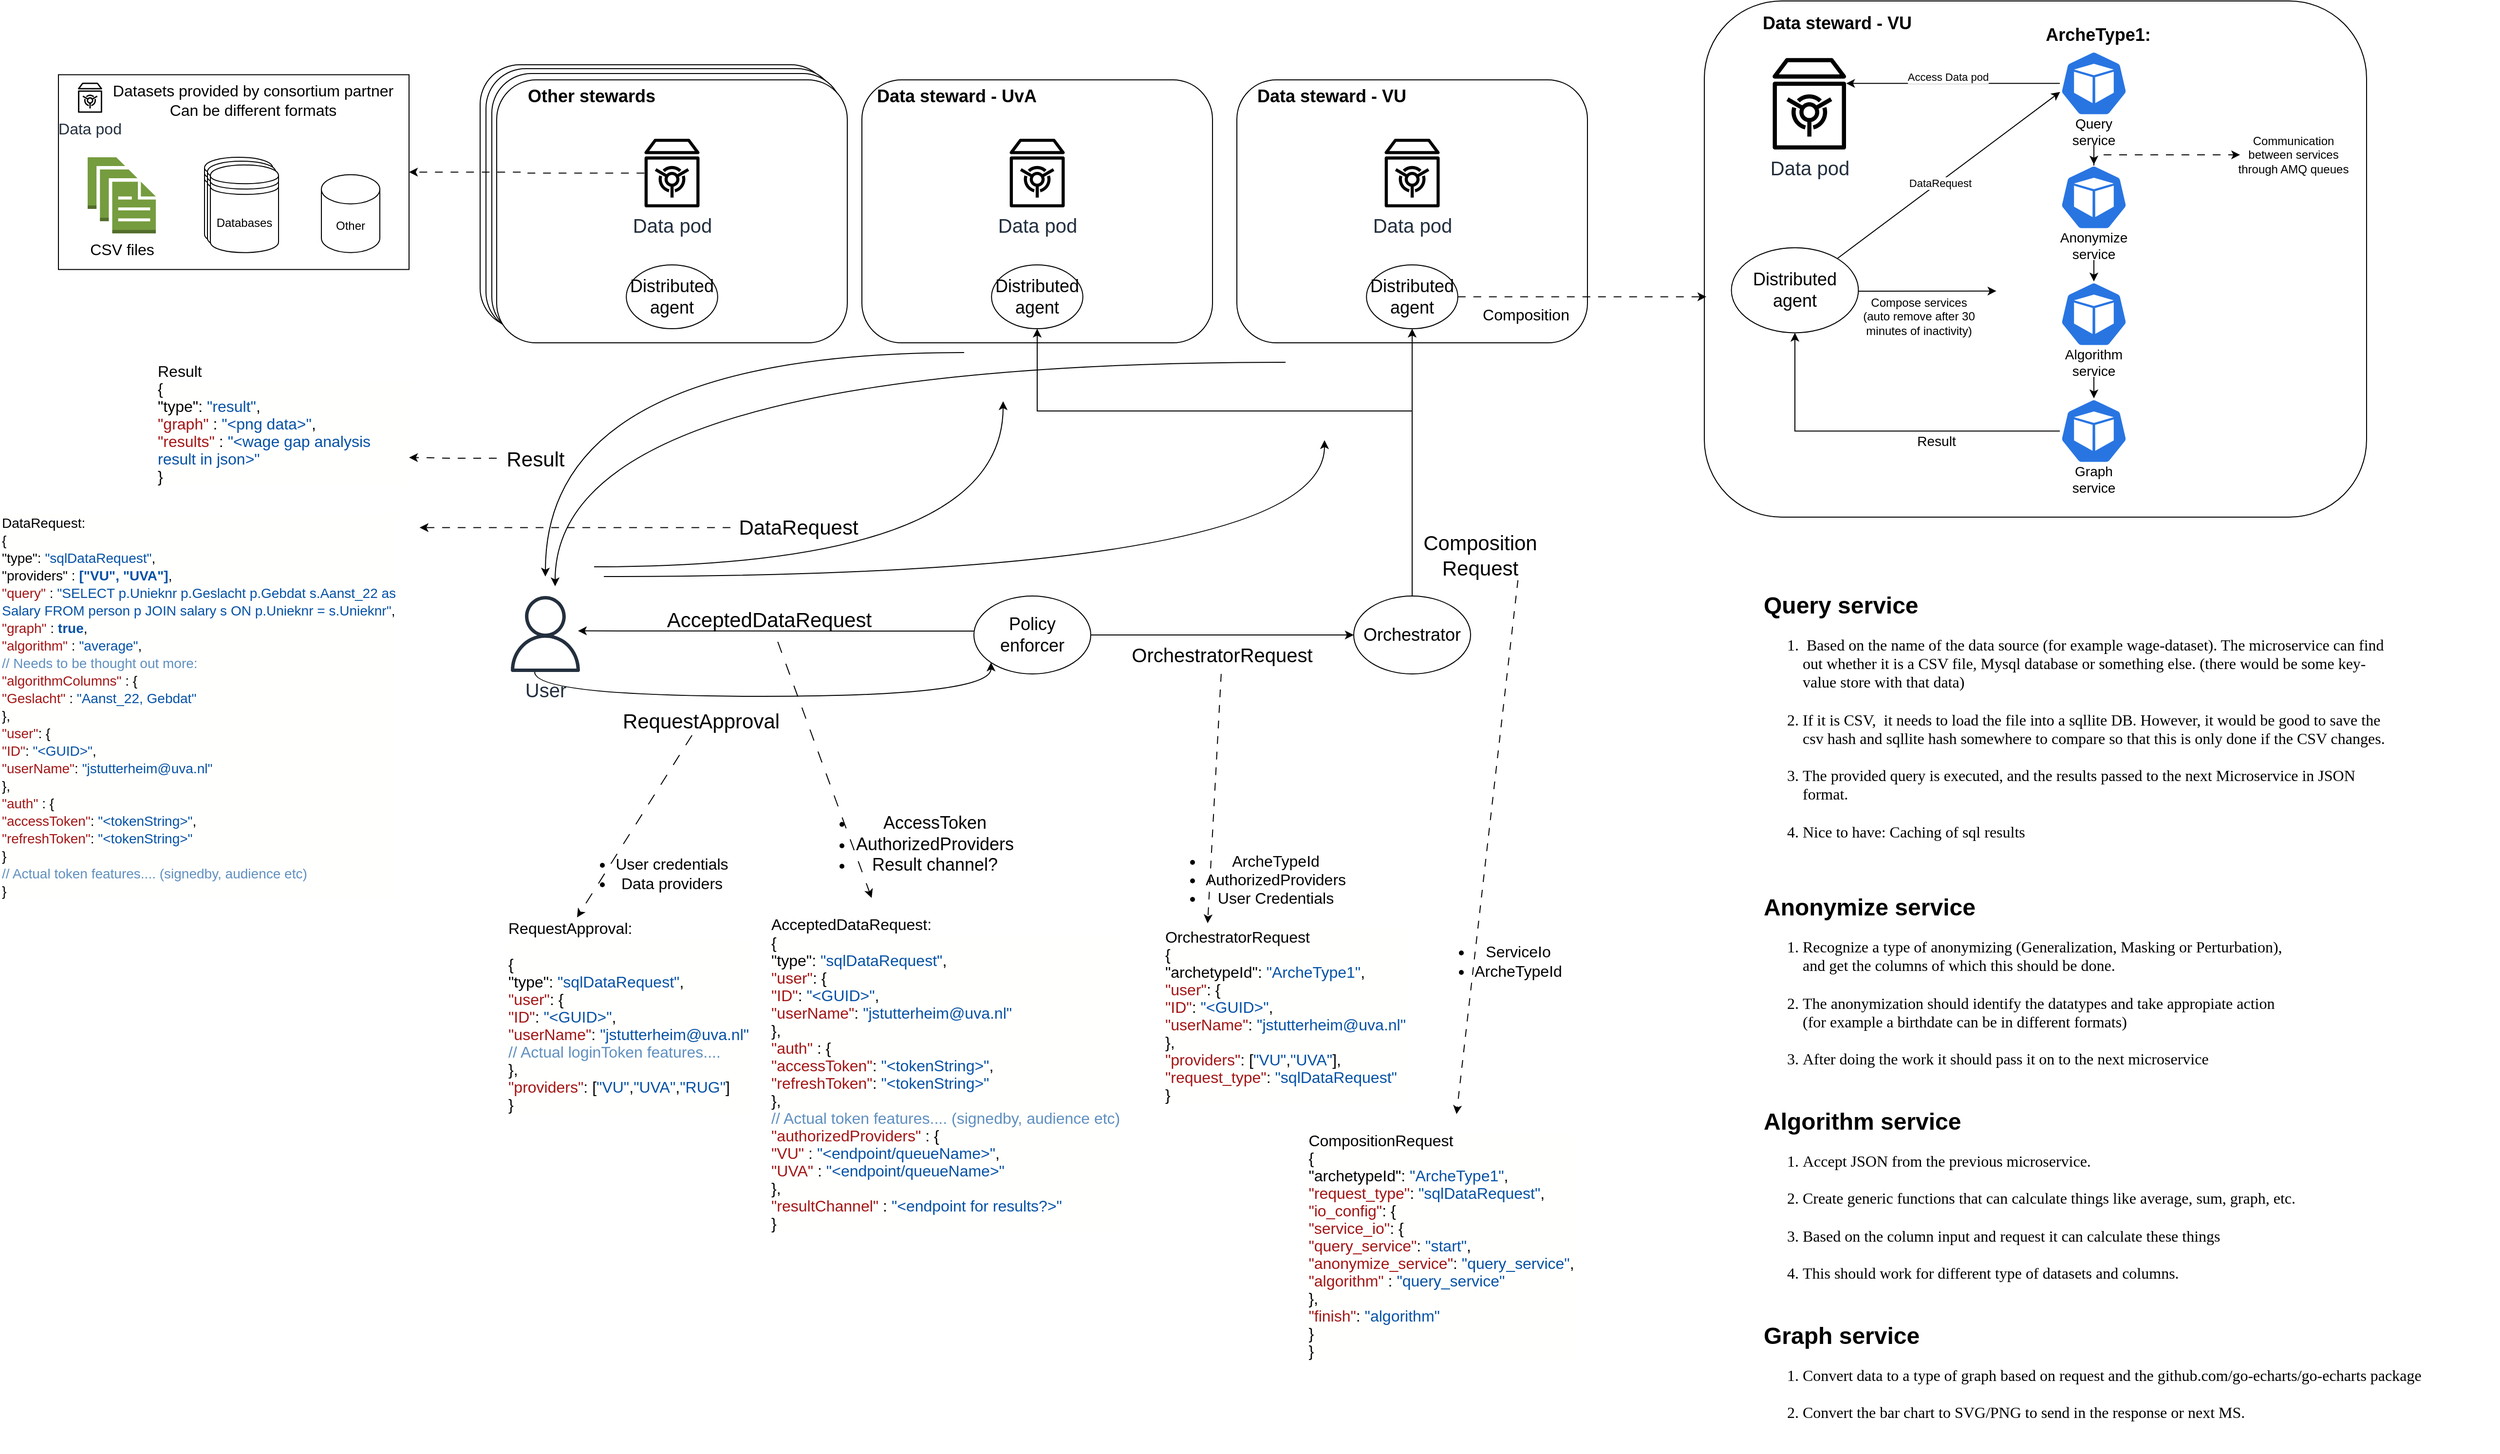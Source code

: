 <mxfile version="21.5.0" type="device">
  <diagram name="Page-1" id="IanU65lXr5YfgjGVrclR">
    <mxGraphModel dx="2769" dy="1221" grid="1" gridSize="10" guides="1" tooltips="1" connect="1" arrows="1" fold="1" page="1" pageScale="1" pageWidth="1169" pageHeight="827" math="0" shadow="0">
      <root>
        <mxCell id="0" />
        <mxCell id="1" parent="0" />
        <mxCell id="ejBQTjxxGpx7nVnpFVH0-9" value="&lt;font style=&quot;font-size: 18px;&quot;&gt;Orchestrator&lt;/font&gt;" style="ellipse;whiteSpace=wrap;html=1;fontSize=18;" parent="1" vertex="1">
          <mxGeometry x="910" y="630" width="120" height="80" as="geometry" />
        </mxCell>
        <mxCell id="ejBQTjxxGpx7nVnpFVH0-12" value="&lt;font style=&quot;font-size: 16px;&quot;&gt;RequestApproval:&lt;br&gt;&lt;div style=&quot;background-color: rgb(255, 255, 254); line-height: 18px;&quot;&gt;&lt;div style=&quot;line-height: 18px;&quot;&gt;&lt;br&gt;&lt;div style=&quot;line-height: 18px;&quot;&gt;&lt;div&gt;{&lt;/div&gt;&lt;div&gt;    &quot;type&quot;: &lt;span style=&quot;color: #0451a5;&quot;&gt;&quot;sqlDataRequest&quot;&lt;/span&gt;,&lt;/div&gt;&lt;div&gt;    &lt;span style=&quot;color: #a31515;&quot;&gt;&quot;user&quot;&lt;/span&gt;: {&lt;/div&gt;&lt;div&gt;        &lt;span style=&quot;color: #a31515;&quot;&gt;&quot;ID&quot;&lt;/span&gt;: &lt;span style=&quot;color: #0451a5;&quot;&gt;&quot;&amp;lt;GUID&amp;gt;&quot;&lt;/span&gt;,&lt;/div&gt;&lt;div&gt;        &lt;span style=&quot;color: #a31515;&quot;&gt;&quot;userName&quot;&lt;/span&gt;: &lt;span style=&quot;color: #0451a5;&quot;&gt;&quot;jstutterheim@uva.nl&quot;&lt;/span&gt;&lt;/div&gt;&lt;div&gt;        &lt;span style=&quot;color: #5f8fbf;&quot;&gt;// Actual loginToken features....&lt;/span&gt;&lt;/div&gt;&lt;div&gt;    },&lt;/div&gt;&lt;div&gt;    &lt;span style=&quot;color: #a31515;&quot;&gt;&quot;providers&quot;&lt;/span&gt;: [&lt;span style=&quot;color: #0451a5;&quot;&gt;&quot;VU&quot;&lt;/span&gt;,&lt;span style=&quot;color: #0451a5;&quot;&gt;&quot;UVA&quot;&lt;/span&gt;,&lt;span style=&quot;color: #0451a5;&quot;&gt;&quot;RUG&quot;&lt;/span&gt;]&lt;/div&gt;&lt;div&gt;}&lt;/div&gt;&lt;/div&gt;&lt;/div&gt;&lt;/div&gt;&lt;/font&gt;" style="text;html=1;strokeColor=none;fillColor=none;align=left;verticalAlign=middle;whiteSpace=wrap;rounded=0;fontSize=18;" parent="1" vertex="1">
          <mxGeometry x="40" y="960" width="290" height="202" as="geometry" />
        </mxCell>
        <mxCell id="rK9YfflER0Mp0wtVrPLG-1" value="&lt;font style=&quot;font-size: 20px;&quot;&gt;User&lt;/font&gt;" style="sketch=0;outlineConnect=0;fontColor=#232F3E;gradientColor=none;fillColor=#232F3D;strokeColor=none;dashed=0;verticalLabelPosition=bottom;verticalAlign=top;align=center;html=1;fontSize=12;fontStyle=0;aspect=fixed;pointerEvents=1;shape=mxgraph.aws4.user;" parent="1" vertex="1">
          <mxGeometry x="41" y="630" width="78" height="78" as="geometry" />
        </mxCell>
        <mxCell id="rK9YfflER0Mp0wtVrPLG-4" value="&lt;ul&gt;&lt;li&gt;&lt;span style=&quot;background-color: initial;&quot;&gt;AccessToken&lt;/span&gt;&lt;/li&gt;&lt;li&gt;AuthorizedProviders&lt;/li&gt;&lt;li&gt;Result channel?&lt;/li&gt;&lt;/ul&gt;" style="text;html=1;strokeColor=none;fillColor=none;align=center;verticalAlign=middle;whiteSpace=wrap;rounded=0;fontSize=18;" parent="1" vertex="1">
          <mxGeometry x="320" y="858.5" width="280" height="53" as="geometry" />
        </mxCell>
        <mxCell id="rK9YfflER0Mp0wtVrPLG-6" value="&lt;span style=&quot;font-size: 21px;&quot;&gt;Composition&lt;br&gt;Request&lt;/span&gt;" style="text;html=1;strokeColor=none;fillColor=none;align=center;verticalAlign=middle;whiteSpace=wrap;rounded=0;" parent="1" vertex="1">
          <mxGeometry x="940" y="560" width="200" height="56" as="geometry" />
        </mxCell>
        <mxCell id="rK9YfflER0Mp0wtVrPLG-9" style="rounded=0;orthogonalLoop=1;jettySize=auto;html=1;entryX=0.25;entryY=0;entryDx=0;entryDy=0;dashed=1;dashPattern=12 12;" parent="1" source="rK9YfflER0Mp0wtVrPLG-7" target="ejBQTjxxGpx7nVnpFVH0-12" edge="1">
          <mxGeometry relative="1" as="geometry" />
        </mxCell>
        <mxCell id="rK9YfflER0Mp0wtVrPLG-7" value="&lt;font style=&quot;font-size: 21px;&quot;&gt;RequestApproval&lt;/font&gt;" style="text;html=1;strokeColor=none;fillColor=none;align=center;verticalAlign=middle;whiteSpace=wrap;rounded=0;" parent="1" vertex="1">
          <mxGeometry x="150" y="743" width="180" height="30" as="geometry" />
        </mxCell>
        <mxCell id="rK9YfflER0Mp0wtVrPLG-11" value="" style="edgeStyle=orthogonalEdgeStyle;rounded=0;orthogonalLoop=1;jettySize=auto;html=1;entryX=0;entryY=1;entryDx=0;entryDy=0;fontSize=18;curved=1;" parent="1" source="rK9YfflER0Mp0wtVrPLG-1" target="ejBQTjxxGpx7nVnpFVH0-27" edge="1">
          <mxGeometry relative="1" as="geometry">
            <mxPoint x="69" y="708" as="sourcePoint" />
            <mxPoint x="888" y="741" as="targetPoint" />
            <Array as="points">
              <mxPoint x="69" y="733" />
              <mxPoint x="538" y="733" />
            </Array>
          </mxGeometry>
        </mxCell>
        <mxCell id="rK9YfflER0Mp0wtVrPLG-14" style="edgeStyle=orthogonalEdgeStyle;rounded=0;orthogonalLoop=1;jettySize=auto;html=1;entryX=0.983;entryY=0.363;entryDx=0;entryDy=0;entryPerimeter=0;" parent="1" source="ejBQTjxxGpx7nVnpFVH0-27" edge="1">
          <mxGeometry relative="1" as="geometry">
            <mxPoint x="113.47" y="665.789" as="targetPoint" />
            <Array as="points">
              <mxPoint x="420" y="666" />
              <mxPoint x="420" y="666" />
            </Array>
          </mxGeometry>
        </mxCell>
        <mxCell id="rK9YfflER0Mp0wtVrPLG-15" style="edgeStyle=orthogonalEdgeStyle;rounded=0;orthogonalLoop=1;jettySize=auto;html=1;" parent="1" source="ejBQTjxxGpx7nVnpFVH0-27" target="ejBQTjxxGpx7nVnpFVH0-9" edge="1">
          <mxGeometry relative="1" as="geometry" />
        </mxCell>
        <mxCell id="ejBQTjxxGpx7nVnpFVH0-27" value="&lt;font style=&quot;font-size: 18px;&quot;&gt;Policy enforcer&lt;/font&gt;" style="ellipse;whiteSpace=wrap;html=1;fontSize=18;" parent="1" vertex="1">
          <mxGeometry x="520" y="630" width="120" height="80" as="geometry" />
        </mxCell>
        <mxCell id="rK9YfflER0Mp0wtVrPLG-22" style="rounded=0;orthogonalLoop=1;jettySize=auto;html=1;entryX=0.25;entryY=0;entryDx=0;entryDy=0;dashed=1;dashPattern=8 8;" parent="1" source="rK9YfflER0Mp0wtVrPLG-16" target="rK9YfflER0Mp0wtVrPLG-20" edge="1">
          <mxGeometry relative="1" as="geometry" />
        </mxCell>
        <mxCell id="rK9YfflER0Mp0wtVrPLG-16" value="&lt;font style=&quot;font-size: 20px;&quot;&gt;OrchestratorRequest&lt;br&gt;&lt;/font&gt;" style="text;html=1;strokeColor=none;fillColor=none;align=center;verticalAlign=middle;whiteSpace=wrap;rounded=0;" parent="1" vertex="1">
          <mxGeometry x="670" y="670" width="210" height="40" as="geometry" />
        </mxCell>
        <mxCell id="rK9YfflER0Mp0wtVrPLG-20" value="&lt;div style=&quot;border-color: var(--border-color); text-align: left; background-color: rgb(255, 255, 254); line-height: 18px; font-size: 16px;&quot;&gt;&lt;div style=&quot;border-color: var(--border-color);&quot;&gt;&lt;font style=&quot;border-color: var(--border-color); font-size: 16px;&quot;&gt;OrchestratorRequest&lt;/font&gt;&lt;/div&gt;&lt;div style=&quot;border-color: var(--border-color);&quot;&gt;&lt;div style=&quot;line-height: 18px;&quot;&gt;&lt;div&gt;{&lt;/div&gt;&lt;div&gt;    &quot;archetypeId&quot;: &lt;span style=&quot;color: #0451a5;&quot;&gt;&quot;ArcheType1&quot;&lt;/span&gt;,&lt;/div&gt;&lt;div&gt;    &lt;span style=&quot;color: #a31515;&quot;&gt;&quot;user&quot;&lt;/span&gt;: {&lt;/div&gt;&lt;div&gt;        &lt;span style=&quot;color: #a31515;&quot;&gt;&quot;ID&quot;&lt;/span&gt;: &lt;span style=&quot;color: #0451a5;&quot;&gt;&quot;&amp;lt;GUID&amp;gt;&quot;&lt;/span&gt;,&lt;/div&gt;&lt;div&gt;        &lt;span style=&quot;color: #a31515;&quot;&gt;&quot;userName&quot;&lt;/span&gt;: &lt;span style=&quot;color: #0451a5;&quot;&gt;&quot;jstutterheim@uva.nl&quot;&lt;/span&gt;&lt;/div&gt;&lt;div&gt;    },&lt;/div&gt;&lt;div&gt;    &lt;span style=&quot;color: #a31515;&quot;&gt;&quot;providers&quot;&lt;/span&gt;: [&lt;span style=&quot;color: #0451a5;&quot;&gt;&quot;VU&quot;&lt;/span&gt;,&lt;span style=&quot;color: #0451a5;&quot;&gt;&quot;UVA&quot;&lt;/span&gt;],&lt;/div&gt;&lt;div&gt;    &lt;span style=&quot;color: #a31515;&quot;&gt;&quot;request_type&quot;&lt;/span&gt;: &lt;span style=&quot;color: #0451a5;&quot;&gt;&quot;sqlDataRequest&quot;&lt;/span&gt;&lt;/div&gt;&lt;div&gt;}&lt;/div&gt;&lt;/div&gt;&lt;/div&gt;&lt;/div&gt;" style="text;html=1;strokeColor=none;fillColor=none;align=center;verticalAlign=middle;whiteSpace=wrap;rounded=0;" parent="1" vertex="1">
          <mxGeometry x="680" y="966" width="320" height="190" as="geometry" />
        </mxCell>
        <mxCell id="rK9YfflER0Mp0wtVrPLG-24" value="&lt;font style=&quot;font-size: 16px;&quot;&gt;&lt;ul style=&quot;border-color: var(--border-color);&quot;&gt;&lt;li&gt;&lt;font style=&quot;font-size: 16px;&quot;&gt;ArcheTypeId&lt;/font&gt;&lt;/li&gt;&lt;li style=&quot;border-color: var(--border-color);&quot;&gt;AuthorizedProviders&lt;/li&gt;&lt;li style=&quot;border-color: var(--border-color);&quot;&gt;User Credentials&lt;/li&gt;&lt;/ul&gt;&lt;/font&gt;" style="text;html=1;strokeColor=none;fillColor=none;align=center;verticalAlign=middle;whiteSpace=wrap;rounded=0;" parent="1" vertex="1">
          <mxGeometry x="700" y="876" width="220" height="90" as="geometry" />
        </mxCell>
        <mxCell id="rK9YfflER0Mp0wtVrPLG-25" value="&lt;font style=&quot;font-size: 16px;&quot;&gt;&lt;ul style=&quot;border-color: var(--border-color);&quot;&gt;&lt;li&gt;User credentials&lt;/li&gt;&lt;li&gt;Data providers&lt;/li&gt;&lt;/ul&gt;&lt;/font&gt;" style="text;html=1;strokeColor=none;fillColor=none;align=center;verticalAlign=middle;whiteSpace=wrap;rounded=0;" parent="1" vertex="1">
          <mxGeometry x="80" y="870" width="220" height="90" as="geometry" />
        </mxCell>
        <mxCell id="rK9YfflER0Mp0wtVrPLG-28" style="rounded=0;orthogonalLoop=1;jettySize=auto;html=1;entryX=0.25;entryY=0;entryDx=0;entryDy=0;strokeColor=default;dashed=1;dashPattern=12 12;" parent="1" source="rK9YfflER0Mp0wtVrPLG-26" target="rK9YfflER0Mp0wtVrPLG-27" edge="1">
          <mxGeometry relative="1" as="geometry" />
        </mxCell>
        <mxCell id="rK9YfflER0Mp0wtVrPLG-26" value="&lt;font style=&quot;font-size: 21px;&quot;&gt;AcceptedDataRequest&lt;/font&gt;" style="text;html=1;strokeColor=none;fillColor=none;align=center;verticalAlign=middle;whiteSpace=wrap;rounded=0;" parent="1" vertex="1">
          <mxGeometry x="190" y="630" width="240" height="47" as="geometry" />
        </mxCell>
        <mxCell id="rK9YfflER0Mp0wtVrPLG-27" value="&lt;font style=&quot;font-size: 16px;&quot;&gt;AcceptedDataRequest:&lt;br&gt;&lt;div style=&quot;background-color: rgb(255, 255, 254); line-height: 18px;&quot;&gt;&lt;div style=&quot;line-height: 18px;&quot;&gt;&lt;div style=&quot;line-height: 18px;&quot;&gt;&lt;div&gt;{&lt;/div&gt;&lt;div&gt;    &quot;type&quot;: &lt;span style=&quot;color: #0451a5;&quot;&gt;&quot;sqlDataRequest&quot;&lt;/span&gt;,&lt;/div&gt;&lt;div&gt;    &lt;span style=&quot;color: #a31515;&quot;&gt;&quot;user&quot;&lt;/span&gt;: {&lt;/div&gt;&lt;div&gt;        &lt;span style=&quot;color: #a31515;&quot;&gt;&quot;ID&quot;&lt;/span&gt;: &lt;span style=&quot;color: #0451a5;&quot;&gt;&quot;&amp;lt;GUID&amp;gt;&quot;&lt;/span&gt;,&lt;/div&gt;&lt;div&gt;        &lt;span style=&quot;color: #a31515;&quot;&gt;&quot;userName&quot;&lt;/span&gt;: &lt;span style=&quot;color: #0451a5;&quot;&gt;&quot;jstutterheim@uva.nl&quot;&lt;/span&gt;&lt;/div&gt;&lt;div&gt;    },&lt;/div&gt;&lt;div&gt;    &lt;span style=&quot;color: #a31515;&quot;&gt;&quot;auth&quot;&lt;/span&gt; : {&lt;/div&gt;&lt;div&gt;        &lt;span style=&quot;color: #a31515;&quot;&gt;&quot;accessToken&quot;&lt;/span&gt;: &lt;span style=&quot;color: #0451a5;&quot;&gt;&quot;&amp;lt;tokenString&amp;gt;&quot;&lt;/span&gt;,&lt;/div&gt;&lt;div&gt;        &lt;span style=&quot;color: #a31515;&quot;&gt;&quot;refreshToken&quot;&lt;/span&gt;: &lt;span style=&quot;color: #0451a5;&quot;&gt;&quot;&amp;lt;tokenString&amp;gt;&quot;&lt;/span&gt;&lt;/div&gt;&lt;div&gt;    },&lt;/div&gt;&lt;div&gt;    &lt;span style=&quot;color: #5f8fbf;&quot;&gt;// Actual token features.... (signedby, audience etc)&lt;/span&gt;&lt;/div&gt;&lt;div&gt;    &lt;span style=&quot;color: #a31515;&quot;&gt;&quot;authorizedProviders&quot;&lt;/span&gt; : {&lt;/div&gt;&lt;div&gt;        &lt;span style=&quot;color: #a31515;&quot;&gt;&quot;VU&quot;&lt;/span&gt; : &lt;span style=&quot;color: #0451a5;&quot;&gt;&quot;&amp;lt;endpoint/queueName&amp;gt;&quot;&lt;/span&gt;, &lt;/div&gt;&lt;div&gt;        &lt;span style=&quot;color: #a31515;&quot;&gt;&quot;UVA&quot;&lt;/span&gt; : &lt;span style=&quot;color: #0451a5;&quot;&gt;&quot;&amp;lt;endpoint/queueName&amp;gt;&quot;&lt;/span&gt;&lt;/div&gt;&lt;div&gt;    },&lt;/div&gt;&lt;div&gt;    &lt;span style=&quot;color: #a31515;&quot;&gt;&quot;resultChannel&quot;&lt;/span&gt; : &lt;span style=&quot;color: #0451a5;&quot;&gt;&quot;&amp;lt;endpoint for results?&amp;gt;&quot;&lt;/span&gt;&lt;/div&gt;&lt;div&gt;}&lt;/div&gt;&lt;/div&gt;&lt;/div&gt;&lt;/div&gt;&lt;/font&gt;" style="text;html=1;strokeColor=none;fillColor=none;align=left;verticalAlign=middle;whiteSpace=wrap;rounded=0;fontSize=18;" parent="1" vertex="1">
          <mxGeometry x="310" y="940" width="420" height="360" as="geometry" />
        </mxCell>
        <mxCell id="rK9YfflER0Mp0wtVrPLG-43" value="" style="group" parent="1" vertex="1" connectable="0">
          <mxGeometry x="405" y="100" width="360" height="270" as="geometry" />
        </mxCell>
        <mxCell id="rK9YfflER0Mp0wtVrPLG-44" value="" style="rounded=1;whiteSpace=wrap;html=1;fontSize=18;" parent="rK9YfflER0Mp0wtVrPLG-43" vertex="1">
          <mxGeometry width="360" height="270" as="geometry" />
        </mxCell>
        <mxCell id="rK9YfflER0Mp0wtVrPLG-45" value="&lt;b style=&quot;font-size: 18px;&quot;&gt;Data steward - UvA&lt;br&gt;&lt;/b&gt;" style="text;html=1;strokeColor=none;fillColor=none;align=center;verticalAlign=middle;whiteSpace=wrap;rounded=0;fontSize=18;" parent="rK9YfflER0Mp0wtVrPLG-43" vertex="1">
          <mxGeometry x="8.372" width="179.221" height="34.839" as="geometry" />
        </mxCell>
        <mxCell id="rK9YfflER0Mp0wtVrPLG-46" value="&lt;font style=&quot;font-size: 20px;&quot;&gt;Data pod&lt;/font&gt;" style="sketch=0;outlineConnect=0;fontColor=#232F3E;gradientColor=none;fillColor=#000000;strokeColor=none;dashed=0;verticalLabelPosition=bottom;verticalAlign=top;align=center;html=1;fontSize=12;fontStyle=0;aspect=fixed;pointerEvents=1;shape=mxgraph.aws4.vault;" parent="rK9YfflER0Mp0wtVrPLG-43" vertex="1">
          <mxGeometry x="151.628" y="59.997" width="56.729" height="71.372" as="geometry" />
        </mxCell>
        <mxCell id="rK9YfflER0Mp0wtVrPLG-47" value="&lt;font style=&quot;font-size: 18px;&quot;&gt;Distributed agent&lt;br&gt;&lt;/font&gt;" style="ellipse;whiteSpace=wrap;html=1;fontSize=18;" parent="rK9YfflER0Mp0wtVrPLG-43" vertex="1">
          <mxGeometry x="133.095" y="190.004" width="93.801" height="65.532" as="geometry" />
        </mxCell>
        <mxCell id="rK9YfflER0Mp0wtVrPLG-48" value="" style="group" parent="1" vertex="1" connectable="0">
          <mxGeometry x="790" y="100" width="366.9" height="270" as="geometry" />
        </mxCell>
        <mxCell id="rK9YfflER0Mp0wtVrPLG-49" value="" style="rounded=1;whiteSpace=wrap;html=1;fontSize=18;" parent="rK9YfflER0Mp0wtVrPLG-48" vertex="1">
          <mxGeometry width="360" height="270" as="geometry" />
        </mxCell>
        <mxCell id="rK9YfflER0Mp0wtVrPLG-50" value="&lt;b style=&quot;font-size: 18px;&quot;&gt;Data steward - VU&lt;br&gt;&lt;/b&gt;" style="text;html=1;strokeColor=none;fillColor=none;align=center;verticalAlign=middle;whiteSpace=wrap;rounded=0;fontSize=18;" parent="rK9YfflER0Mp0wtVrPLG-48" vertex="1">
          <mxGeometry x="8.372" width="179.221" height="34.839" as="geometry" />
        </mxCell>
        <mxCell id="rK9YfflER0Mp0wtVrPLG-51" value="&lt;font style=&quot;font-size: 20px;&quot;&gt;Data pod&lt;/font&gt;" style="sketch=0;outlineConnect=0;fontColor=#232F3E;gradientColor=none;fillColor=#000000;strokeColor=none;dashed=0;verticalLabelPosition=bottom;verticalAlign=top;align=center;html=1;fontSize=12;fontStyle=0;aspect=fixed;pointerEvents=1;shape=mxgraph.aws4.vault;" parent="rK9YfflER0Mp0wtVrPLG-48" vertex="1">
          <mxGeometry x="151.628" y="59.997" width="56.729" height="71.372" as="geometry" />
        </mxCell>
        <mxCell id="rK9YfflER0Mp0wtVrPLG-52" value="&lt;font style=&quot;font-size: 18px;&quot;&gt;Distributed agent&lt;br&gt;&lt;/font&gt;" style="ellipse;whiteSpace=wrap;html=1;fontSize=18;" parent="rK9YfflER0Mp0wtVrPLG-48" vertex="1">
          <mxGeometry x="133.095" y="190.004" width="93.801" height="65.532" as="geometry" />
        </mxCell>
        <mxCell id="rK9YfflER0Mp0wtVrPLG-99" value="&lt;font style=&quot;font-size: 16px;&quot;&gt;Composition&lt;/font&gt;" style="text;html=1;strokeColor=none;fillColor=none;align=center;verticalAlign=middle;whiteSpace=wrap;rounded=0;" parent="rK9YfflER0Mp0wtVrPLG-48" vertex="1">
          <mxGeometry x="226.9" y="225.54" width="140" height="30" as="geometry" />
        </mxCell>
        <mxCell id="rK9YfflER0Mp0wtVrPLG-53" value="" style="group" parent="1" vertex="1" connectable="0">
          <mxGeometry x="30" y="100" width="360" height="270" as="geometry" />
        </mxCell>
        <mxCell id="rK9YfflER0Mp0wtVrPLG-60" value="" style="rounded=1;whiteSpace=wrap;html=1;fontSize=18;" parent="rK9YfflER0Mp0wtVrPLG-53" vertex="1">
          <mxGeometry x="-17" y="-15.46" width="360" height="270" as="geometry" />
        </mxCell>
        <mxCell id="rK9YfflER0Mp0wtVrPLG-59" value="" style="rounded=1;whiteSpace=wrap;html=1;fontSize=18;" parent="rK9YfflER0Mp0wtVrPLG-53" vertex="1">
          <mxGeometry x="-11" y="-11.46" width="360" height="270" as="geometry" />
        </mxCell>
        <mxCell id="rK9YfflER0Mp0wtVrPLG-58" value="" style="rounded=1;whiteSpace=wrap;html=1;fontSize=18;" parent="rK9YfflER0Mp0wtVrPLG-53" vertex="1">
          <mxGeometry x="-5" y="-6.46" width="360" height="270" as="geometry" />
        </mxCell>
        <mxCell id="rK9YfflER0Mp0wtVrPLG-54" value="" style="rounded=1;whiteSpace=wrap;html=1;fontSize=18;" parent="rK9YfflER0Mp0wtVrPLG-53" vertex="1">
          <mxGeometry width="360" height="270" as="geometry" />
        </mxCell>
        <mxCell id="rK9YfflER0Mp0wtVrPLG-55" value="&lt;b style=&quot;font-size: 18px;&quot;&gt;Other stewards&lt;br&gt;&lt;/b&gt;" style="text;html=1;strokeColor=none;fillColor=none;align=center;verticalAlign=middle;whiteSpace=wrap;rounded=0;fontSize=18;" parent="rK9YfflER0Mp0wtVrPLG-53" vertex="1">
          <mxGeometry x="8.372" width="179.221" height="34.839" as="geometry" />
        </mxCell>
        <mxCell id="rK9YfflER0Mp0wtVrPLG-56" value="&lt;font style=&quot;font-size: 20px;&quot;&gt;Data pod&lt;/font&gt;" style="sketch=0;outlineConnect=0;fontColor=#232F3E;gradientColor=none;fillColor=#000000;strokeColor=none;dashed=0;verticalLabelPosition=bottom;verticalAlign=top;align=center;html=1;fontSize=12;fontStyle=0;aspect=fixed;pointerEvents=1;shape=mxgraph.aws4.vault;" parent="rK9YfflER0Mp0wtVrPLG-53" vertex="1">
          <mxGeometry x="151.628" y="59.997" width="56.729" height="71.372" as="geometry" />
        </mxCell>
        <mxCell id="rK9YfflER0Mp0wtVrPLG-57" value="&lt;font style=&quot;font-size: 18px;&quot;&gt;Distributed agent&lt;br&gt;&lt;/font&gt;" style="ellipse;whiteSpace=wrap;html=1;fontSize=18;" parent="rK9YfflER0Mp0wtVrPLG-53" vertex="1">
          <mxGeometry x="133.095" y="190.004" width="93.801" height="65.532" as="geometry" />
        </mxCell>
        <mxCell id="rK9YfflER0Mp0wtVrPLG-62" style="rounded=0;orthogonalLoop=1;jettySize=auto;html=1;entryX=0.5;entryY=1;entryDx=0;entryDy=0;" parent="1" source="ejBQTjxxGpx7nVnpFVH0-9" target="rK9YfflER0Mp0wtVrPLG-52" edge="1">
          <mxGeometry relative="1" as="geometry" />
        </mxCell>
        <mxCell id="rK9YfflER0Mp0wtVrPLG-65" style="edgeStyle=orthogonalEdgeStyle;rounded=0;orthogonalLoop=1;jettySize=auto;html=1;jumpStyle=arc;jumpSize=10;" parent="1" source="ejBQTjxxGpx7nVnpFVH0-9" target="rK9YfflER0Mp0wtVrPLG-47" edge="1">
          <mxGeometry relative="1" as="geometry">
            <Array as="points">
              <mxPoint x="970" y="440" />
              <mxPoint x="585" y="440" />
            </Array>
          </mxGeometry>
        </mxCell>
        <mxCell id="rK9YfflER0Mp0wtVrPLG-66" value="&lt;div style=&quot;border-color: var(--border-color); text-align: left; background-color: rgb(255, 255, 254); line-height: 18px; font-size: 16px;&quot;&gt;&lt;div style=&quot;border-color: var(--border-color);&quot;&gt;&lt;font style=&quot;border-color: var(--border-color); font-size: 16px;&quot;&gt;CompositionRequest&lt;/font&gt;&lt;/div&gt;&lt;div style=&quot;border-color: var(--border-color);&quot;&gt;&lt;div style=&quot;line-height: 18px;&quot;&gt;&lt;div style=&quot;line-height: 18px;&quot;&gt;&lt;div&gt;{&lt;/div&gt;&lt;div&gt;    &quot;archetypeId&quot;: &lt;span style=&quot;color: rgb(4, 81, 165);&quot;&gt;&quot;ArcheType1&quot;&lt;/span&gt;,&lt;br&gt;&lt;/div&gt;&lt;div&gt;    &lt;span style=&quot;color: #a31515;&quot;&gt;&quot;request_type&quot;&lt;/span&gt;: &lt;span style=&quot;color: #0451a5;&quot;&gt;&quot;sqlDataRequest&quot;&lt;/span&gt;,&lt;/div&gt;&lt;div&gt;    &lt;span style=&quot;color: #a31515;&quot;&gt;&quot;io_config&quot;&lt;/span&gt;: {&lt;/div&gt;&lt;div&gt;        &lt;span style=&quot;color: #a31515;&quot;&gt;&quot;service_io&quot;&lt;/span&gt;: {&lt;/div&gt;&lt;div&gt;            &lt;span style=&quot;color: #a31515;&quot;&gt;&quot;query_service&quot;&lt;/span&gt;: &lt;span style=&quot;color: #0451a5;&quot;&gt;&quot;start&quot;&lt;/span&gt;,&lt;/div&gt;&lt;div&gt;            &lt;span style=&quot;color: #a31515;&quot;&gt;&quot;anonymize_service&quot;&lt;/span&gt;: &lt;span style=&quot;color: #0451a5;&quot;&gt;&quot;query_service&quot;&lt;/span&gt;,&lt;/div&gt;&lt;div&gt;            &lt;span style=&quot;color: #a31515;&quot;&gt;&quot;algorithm&quot;&lt;/span&gt; : &lt;span style=&quot;color: #0451a5;&quot;&gt;&quot;query_service&quot;&lt;/span&gt;&lt;/div&gt;&lt;div&gt;        },&lt;/div&gt;&lt;div&gt;        &lt;span style=&quot;color: #a31515;&quot;&gt;&quot;finish&quot;&lt;/span&gt;: &lt;span style=&quot;color: #0451a5;&quot;&gt;&quot;algorithm&quot;&lt;/span&gt;&lt;/div&gt;&lt;div&gt;    }&lt;/div&gt;&lt;div&gt;}&lt;/div&gt;&lt;/div&gt;&lt;/div&gt;&lt;/div&gt;&lt;/div&gt;" style="text;html=1;strokeColor=none;fillColor=none;align=center;verticalAlign=middle;whiteSpace=wrap;rounded=0;" parent="1" vertex="1">
          <mxGeometry x="840" y="1162" width="320" height="270" as="geometry" />
        </mxCell>
        <mxCell id="rK9YfflER0Mp0wtVrPLG-67" style="rounded=0;orthogonalLoop=1;jettySize=auto;html=1;dashed=1;dashPattern=8 8;exitX=0.693;exitY=0.96;exitDx=0;exitDy=0;exitPerimeter=0;" parent="1" source="rK9YfflER0Mp0wtVrPLG-6" target="rK9YfflER0Mp0wtVrPLG-66" edge="1">
          <mxGeometry relative="1" as="geometry">
            <mxPoint x="1090" y="1230" as="targetPoint" />
          </mxGeometry>
        </mxCell>
        <mxCell id="rK9YfflER0Mp0wtVrPLG-68" value="&lt;font style=&quot;font-size: 16px;&quot;&gt;&lt;ul style=&quot;border-color: var(--border-color);&quot;&gt;&lt;li&gt;ServiceIo&lt;/li&gt;&lt;li&gt;ArcheTypeId&lt;/li&gt;&lt;/ul&gt;&lt;/font&gt;" style="text;html=1;strokeColor=none;fillColor=none;align=center;verticalAlign=middle;whiteSpace=wrap;rounded=0;" parent="1" vertex="1">
          <mxGeometry x="949" y="960" width="220" height="90" as="geometry" />
        </mxCell>
        <mxCell id="rK9YfflER0Mp0wtVrPLG-70" value="&lt;div style=&quot;background-color: rgb(255, 255, 254); line-height: 18px; font-size: 14px;&quot;&gt;&lt;div&gt;DataRequest:&lt;/div&gt;&lt;div&gt;{&lt;/div&gt;&lt;div&gt;    &quot;type&quot;: &lt;span style=&quot;color: #0451a5;&quot;&gt;&quot;sqlDataRequest&quot;&lt;/span&gt;,&lt;/div&gt;&lt;div&gt;&lt;div style=&quot;border-color: var(--border-color);&quot;&gt;&quot;providers&quot;&amp;nbsp;:&amp;nbsp;&lt;font color=&quot;#0451a5&quot;&gt;&lt;b&gt;[&quot;VU&quot;, &quot;UVA&quot;]&lt;/b&gt;&lt;/font&gt;,&lt;/div&gt;&lt;/div&gt;&lt;div&gt;    &lt;span style=&quot;color: #a31515;&quot;&gt;&quot;query&quot;&lt;/span&gt; : &lt;span style=&quot;color: #0451a5;&quot;&gt;&quot;SELECT p.Unieknr p.Geslacht p.Gebdat s.Aanst_22 as &lt;br&gt;Salary FROM person p JOIN salary s ON p.Unieknr = s.Unieknr&quot;&lt;/span&gt;,&lt;/div&gt;&lt;div&gt;    &lt;span style=&quot;color: #a31515;&quot;&gt;&quot;graph&quot;&lt;/span&gt; : &lt;span style=&quot;color: #0451a5;font-weight: bold;&quot;&gt;true&lt;/span&gt;,&lt;/div&gt;&lt;div&gt;    &lt;span style=&quot;color: #a31515;&quot;&gt;&quot;algorithm&quot;&lt;/span&gt; : &lt;span style=&quot;color: #0451a5;&quot;&gt;&quot;average&quot;&lt;/span&gt;,&lt;/div&gt;&lt;div&gt;    &lt;span style=&quot;color: #5f8fbf;&quot;&gt;// Needs to be thought out more:&lt;/span&gt;&lt;/div&gt;&lt;div&gt;    &lt;span style=&quot;color: #a31515;&quot;&gt;&quot;algorithmColumns&quot;&lt;/span&gt; : {&lt;/div&gt;&lt;div&gt;        &lt;span style=&quot;color: #a31515;&quot;&gt;&quot;Geslacht&quot;&lt;/span&gt; : &lt;span style=&quot;color: #0451a5;&quot;&gt;&quot;Aanst_22, Gebdat&quot;&lt;/span&gt;&lt;/div&gt;&lt;div&gt;    },&lt;/div&gt;&lt;div&gt;    &lt;span style=&quot;color: #a31515;&quot;&gt;&quot;user&quot;&lt;/span&gt;: {&lt;/div&gt;&lt;div&gt;        &lt;span style=&quot;color: #a31515;&quot;&gt;&quot;ID&quot;&lt;/span&gt;: &lt;span style=&quot;color: #0451a5;&quot;&gt;&quot;&amp;lt;GUID&amp;gt;&quot;&lt;/span&gt;,&lt;/div&gt;&lt;div&gt;        &lt;span style=&quot;color: #a31515;&quot;&gt;&quot;userName&quot;&lt;/span&gt;: &lt;span style=&quot;color: #0451a5;&quot;&gt;&quot;jstutterheim@uva.nl&quot;&lt;/span&gt;&lt;/div&gt;&lt;div&gt;    },&lt;/div&gt;&lt;div&gt;    &lt;span style=&quot;color: #a31515;&quot;&gt;&quot;auth&quot;&lt;/span&gt; : {&lt;/div&gt;&lt;div&gt;        &lt;span style=&quot;color: #a31515;&quot;&gt;&quot;accessToken&quot;&lt;/span&gt;: &lt;span style=&quot;color: #0451a5;&quot;&gt;&quot;&amp;lt;tokenString&amp;gt;&quot;&lt;/span&gt;,&lt;/div&gt;&lt;div&gt;        &lt;span style=&quot;color: #a31515;&quot;&gt;&quot;refreshToken&quot;&lt;/span&gt;: &lt;span style=&quot;color: #0451a5;&quot;&gt;&quot;&amp;lt;tokenString&amp;gt;&quot;&lt;/span&gt;&lt;/div&gt;&lt;div&gt;    }&lt;/div&gt;&lt;div&gt;    &lt;span style=&quot;color: #5f8fbf;&quot;&gt;// Actual token features.... (signedby, audience etc)&lt;/span&gt;&lt;/div&gt;&lt;div style=&quot;&quot;&gt;}&lt;/div&gt;&lt;/div&gt;" style="text;html=1;align=left;verticalAlign=middle;resizable=0;points=[];autosize=1;strokeColor=none;fillColor=none;" parent="1" vertex="1">
          <mxGeometry x="-480" y="538" width="430" height="410" as="geometry" />
        </mxCell>
        <mxCell id="rK9YfflER0Mp0wtVrPLG-72" style="edgeStyle=orthogonalEdgeStyle;rounded=0;orthogonalLoop=1;jettySize=auto;html=1;entryX=1.002;entryY=0.053;entryDx=0;entryDy=0;entryPerimeter=0;dashed=1;dashPattern=8 8;jumpStyle=arc;" parent="1" source="rK9YfflER0Mp0wtVrPLG-71" target="rK9YfflER0Mp0wtVrPLG-70" edge="1">
          <mxGeometry relative="1" as="geometry">
            <Array as="points">
              <mxPoint x="80" y="560" />
            </Array>
          </mxGeometry>
        </mxCell>
        <mxCell id="rK9YfflER0Mp0wtVrPLG-71" value="&lt;font style=&quot;font-size: 21px;&quot;&gt;DataRequest&lt;/font&gt;" style="text;html=1;strokeColor=none;fillColor=none;align=center;verticalAlign=middle;whiteSpace=wrap;rounded=0;" parent="1" vertex="1">
          <mxGeometry x="270" y="540" width="140" height="37" as="geometry" />
        </mxCell>
        <mxCell id="rK9YfflER0Mp0wtVrPLG-78" value="" style="endArrow=classic;html=1;rounded=0;edgeStyle=orthogonalEdgeStyle;curved=1;" parent="1" edge="1">
          <mxGeometry width="50" height="50" relative="1" as="geometry">
            <mxPoint x="130" y="600" as="sourcePoint" />
            <mxPoint x="550" y="430" as="targetPoint" />
            <Array as="points">
              <mxPoint x="550" y="600" />
            </Array>
          </mxGeometry>
        </mxCell>
        <mxCell id="rK9YfflER0Mp0wtVrPLG-79" value="" style="endArrow=none;html=1;rounded=0;edgeStyle=orthogonalEdgeStyle;curved=1;startArrow=classic;startFill=1;endFill=0;" parent="1" edge="1">
          <mxGeometry width="50" height="50" relative="1" as="geometry">
            <mxPoint x="80" y="610" as="sourcePoint" />
            <mxPoint x="510" y="380" as="targetPoint" />
            <Array as="points">
              <mxPoint x="80" y="380" />
            </Array>
          </mxGeometry>
        </mxCell>
        <mxCell id="rK9YfflER0Mp0wtVrPLG-87" style="edgeStyle=orthogonalEdgeStyle;rounded=0;orthogonalLoop=1;jettySize=auto;html=1;entryX=1;entryY=0.75;entryDx=0;entryDy=0;dashed=1;dashPattern=8 8;" parent="1" source="rK9YfflER0Mp0wtVrPLG-80" target="rK9YfflER0Mp0wtVrPLG-86" edge="1">
          <mxGeometry relative="1" as="geometry" />
        </mxCell>
        <mxCell id="rK9YfflER0Mp0wtVrPLG-80" value="&lt;font style=&quot;font-size: 21px;&quot;&gt;Result&lt;br&gt;&lt;/font&gt;" style="text;html=1;strokeColor=none;fillColor=none;align=center;verticalAlign=middle;whiteSpace=wrap;rounded=0;" parent="1" vertex="1">
          <mxGeometry x="30" y="470" width="80" height="37" as="geometry" />
        </mxCell>
        <mxCell id="rK9YfflER0Mp0wtVrPLG-82" value="" style="endArrow=classic;html=1;rounded=0;edgeStyle=orthogonalEdgeStyle;curved=1;" parent="1" edge="1">
          <mxGeometry width="50" height="50" relative="1" as="geometry">
            <mxPoint x="140" y="610" as="sourcePoint" />
            <mxPoint x="880" y="470" as="targetPoint" />
            <Array as="points">
              <mxPoint x="880" y="610" />
            </Array>
          </mxGeometry>
        </mxCell>
        <mxCell id="rK9YfflER0Mp0wtVrPLG-84" value="" style="endArrow=none;html=1;rounded=0;edgeStyle=orthogonalEdgeStyle;curved=1;startArrow=classic;startFill=1;endFill=0;" parent="1" edge="1">
          <mxGeometry width="50" height="50" relative="1" as="geometry">
            <mxPoint x="90" y="620" as="sourcePoint" />
            <mxPoint x="840" y="390" as="targetPoint" />
            <Array as="points">
              <mxPoint x="90" y="390" />
            </Array>
          </mxGeometry>
        </mxCell>
        <mxCell id="rK9YfflER0Mp0wtVrPLG-86" value="&lt;font style=&quot;font-size: 16px;&quot;&gt;Result&lt;br&gt;&lt;/font&gt;&lt;div style=&quot;background-color: rgb(255, 255, 254); line-height: 18px; font-size: 16px;&quot;&gt;&lt;div style=&quot;&quot;&gt;&lt;font style=&quot;font-size: 16px;&quot;&gt;{&lt;/font&gt;&lt;/div&gt;&lt;div style=&quot;&quot;&gt;    &lt;font style=&quot;font-size: 16px;&quot;&gt;&quot;type&quot;: &lt;span style=&quot;color: #0451a5;&quot;&gt;&quot;result&quot;&lt;/span&gt;,&lt;/font&gt;&lt;/div&gt;&lt;div style=&quot;&quot;&gt;&lt;font style=&quot;font-size: 16px;&quot;&gt;    &lt;span style=&quot;color: #a31515;&quot;&gt;&quot;graph&quot;&lt;/span&gt; : &lt;span style=&quot;color: #0451a5;&quot;&gt;&quot;&amp;lt;png data&amp;gt;&quot;&lt;/span&gt;,&lt;/font&gt;&lt;/div&gt;&lt;div style=&quot;&quot;&gt;&lt;font style=&quot;font-size: 16px;&quot;&gt;    &lt;span style=&quot;color: #a31515;&quot;&gt;&quot;results&quot;&lt;/span&gt; : &lt;span style=&quot;color: #0451a5;&quot;&gt;&quot;&amp;lt;wage gap analysis result in json&amp;gt;&quot;&lt;/span&gt;&lt;/font&gt;&lt;/div&gt;&lt;div style=&quot;&quot;&gt;&lt;font style=&quot;font-size: 16px;&quot;&gt;}&lt;/font&gt;&lt;/div&gt;&lt;/div&gt;" style="text;html=1;strokeColor=none;fillColor=none;align=left;verticalAlign=middle;whiteSpace=wrap;rounded=0;" parent="1" vertex="1">
          <mxGeometry x="-320" y="382" width="260" height="141" as="geometry" />
        </mxCell>
        <mxCell id="rK9YfflER0Mp0wtVrPLG-88" style="edgeStyle=orthogonalEdgeStyle;rounded=0;orthogonalLoop=1;jettySize=auto;html=1;dashed=1;dashPattern=8 8;entryX=1;entryY=0.5;entryDx=0;entryDy=0;" parent="1" source="rK9YfflER0Mp0wtVrPLG-56" target="rK9YfflER0Mp0wtVrPLG-89" edge="1">
          <mxGeometry relative="1" as="geometry">
            <mxPoint x="-460" y="195.683" as="targetPoint" />
          </mxGeometry>
        </mxCell>
        <mxCell id="rK9YfflER0Mp0wtVrPLG-100" value="" style="group" parent="1" vertex="1" connectable="0">
          <mxGeometry x="1270" y="19" width="700" height="530" as="geometry" />
        </mxCell>
        <mxCell id="rK9YfflER0Mp0wtVrPLG-101" value="" style="rounded=1;whiteSpace=wrap;html=1;fontSize=18;" parent="rK9YfflER0Mp0wtVrPLG-100" vertex="1">
          <mxGeometry width="680" height="530" as="geometry" />
        </mxCell>
        <mxCell id="rK9YfflER0Mp0wtVrPLG-102" value="&lt;b style=&quot;font-size: 18px;&quot;&gt;Data steward - VU&lt;br&gt;&lt;/b&gt;" style="text;html=1;strokeColor=none;fillColor=none;align=center;verticalAlign=middle;whiteSpace=wrap;rounded=0;fontSize=18;" parent="rK9YfflER0Mp0wtVrPLG-100" vertex="1">
          <mxGeometry x="11.637" width="249.122" height="46.452" as="geometry" />
        </mxCell>
        <mxCell id="rK9YfflER0Mp0wtVrPLG-103" value="&lt;font style=&quot;font-size: 20px;&quot;&gt;Data pod&lt;/font&gt;" style="sketch=0;outlineConnect=0;fontColor=#232F3E;gradientColor=none;fillColor=#000000;strokeColor=none;dashed=0;verticalLabelPosition=bottom;verticalAlign=top;align=center;html=1;fontSize=12;fontStyle=0;aspect=fixed;pointerEvents=1;shape=mxgraph.aws4.vault;" parent="rK9YfflER0Mp0wtVrPLG-100" vertex="1">
          <mxGeometry x="69.997" y="57.996" width="75.639" height="95.163" as="geometry" />
        </mxCell>
        <mxCell id="rK9YfflER0Mp0wtVrPLG-135" style="edgeStyle=orthogonalEdgeStyle;rounded=0;orthogonalLoop=1;jettySize=auto;html=1;entryX=0.441;entryY=0.562;entryDx=0;entryDy=0;entryPerimeter=0;" parent="rK9YfflER0Mp0wtVrPLG-100" source="rK9YfflER0Mp0wtVrPLG-105" target="rK9YfflER0Mp0wtVrPLG-101" edge="1">
          <mxGeometry relative="1" as="geometry">
            <Array as="points">
              <mxPoint x="160" y="298" />
              <mxPoint x="160" y="298" />
            </Array>
          </mxGeometry>
        </mxCell>
        <mxCell id="rK9YfflER0Mp0wtVrPLG-136" value="&lt;font style=&quot;font-size: 12px;&quot;&gt;Compose services&lt;br&gt;(auto remove after 30 &lt;br&gt;minutes of inactivity)&lt;br&gt;&lt;/font&gt;" style="edgeLabel;html=1;align=center;verticalAlign=middle;resizable=0;points=[];" parent="rK9YfflER0Mp0wtVrPLG-135" vertex="1" connectable="0">
          <mxGeometry x="-0.001" y="-2" relative="1" as="geometry">
            <mxPoint x="-9" y="24" as="offset" />
          </mxGeometry>
        </mxCell>
        <mxCell id="rK9YfflER0Mp0wtVrPLG-137" style="rounded=0;orthogonalLoop=1;jettySize=auto;html=1;entryX=0.005;entryY=0.63;entryDx=0;entryDy=0;entryPerimeter=0;" parent="rK9YfflER0Mp0wtVrPLG-100" source="rK9YfflER0Mp0wtVrPLG-105" target="rK9YfflER0Mp0wtVrPLG-114" edge="1">
          <mxGeometry relative="1" as="geometry" />
        </mxCell>
        <mxCell id="rK9YfflER0Mp0wtVrPLG-139" value="DataRequest" style="edgeLabel;html=1;align=center;verticalAlign=middle;resizable=0;points=[];" parent="rK9YfflER0Mp0wtVrPLG-137" vertex="1" connectable="0">
          <mxGeometry x="-0.082" y="-1" relative="1" as="geometry">
            <mxPoint as="offset" />
          </mxGeometry>
        </mxCell>
        <mxCell id="rK9YfflER0Mp0wtVrPLG-105" value="&lt;font style=&quot;font-size: 18px;&quot;&gt;Distributed agent&lt;br&gt;&lt;/font&gt;" style="ellipse;whiteSpace=wrap;html=1;fontSize=18;" parent="rK9YfflER0Mp0wtVrPLG-100" vertex="1">
          <mxGeometry x="27.807" y="253.339" width="130.386" height="87.375" as="geometry" />
        </mxCell>
        <mxCell id="rK9YfflER0Mp0wtVrPLG-119" value="" style="group" parent="rK9YfflER0Mp0wtVrPLG-100" vertex="1" connectable="0">
          <mxGeometry x="360" y="51.0" width="80" height="98" as="geometry" />
        </mxCell>
        <mxCell id="rK9YfflER0Mp0wtVrPLG-114" value="" style="sketch=0;html=1;dashed=0;whitespace=wrap;fillColor=#2875E2;strokeColor=#ffffff;points=[[0.005,0.63,0],[0.1,0.2,0],[0.9,0.2,0],[0.5,0,0],[0.995,0.63,0],[0.72,0.99,0],[0.5,1,0],[0.28,0.99,0]];verticalLabelPosition=bottom;align=center;verticalAlign=top;shape=mxgraph.kubernetes.icon;prIcon=pod" parent="rK9YfflER0Mp0wtVrPLG-119" vertex="1">
          <mxGeometry x="5" width="70" height="67.29" as="geometry" />
        </mxCell>
        <mxCell id="rK9YfflER0Mp0wtVrPLG-118" value="&lt;font style=&quot;font-size: 14px;&quot;&gt;Query service&lt;/font&gt;" style="text;html=1;strokeColor=none;fillColor=none;align=center;verticalAlign=middle;whiteSpace=wrap;rounded=0;" parent="rK9YfflER0Mp0wtVrPLG-119" vertex="1">
          <mxGeometry y="68" width="80" height="30" as="geometry" />
        </mxCell>
        <mxCell id="rK9YfflER0Mp0wtVrPLG-120" value="" style="group" parent="rK9YfflER0Mp0wtVrPLG-100" vertex="1" connectable="0">
          <mxGeometry x="360" y="168.0" width="80" height="98" as="geometry" />
        </mxCell>
        <mxCell id="rK9YfflER0Mp0wtVrPLG-121" value="" style="sketch=0;html=1;dashed=0;whitespace=wrap;fillColor=#2875E2;strokeColor=#ffffff;points=[[0.005,0.63,0],[0.1,0.2,0],[0.9,0.2,0],[0.5,0,0],[0.995,0.63,0],[0.72,0.99,0],[0.5,1,0],[0.28,0.99,0]];verticalLabelPosition=bottom;align=center;verticalAlign=top;shape=mxgraph.kubernetes.icon;prIcon=pod" parent="rK9YfflER0Mp0wtVrPLG-120" vertex="1">
          <mxGeometry x="5" width="70" height="67.29" as="geometry" />
        </mxCell>
        <mxCell id="rK9YfflER0Mp0wtVrPLG-122" value="&lt;font style=&quot;font-size: 14px;&quot;&gt;Anonymize service&lt;/font&gt;" style="text;html=1;strokeColor=none;fillColor=none;align=center;verticalAlign=middle;whiteSpace=wrap;rounded=0;" parent="rK9YfflER0Mp0wtVrPLG-120" vertex="1">
          <mxGeometry y="68" width="80" height="30" as="geometry" />
        </mxCell>
        <mxCell id="rK9YfflER0Mp0wtVrPLG-123" value="" style="group" parent="rK9YfflER0Mp0wtVrPLG-100" vertex="1" connectable="0">
          <mxGeometry x="360" y="288" width="80" height="98" as="geometry" />
        </mxCell>
        <mxCell id="rK9YfflER0Mp0wtVrPLG-124" value="" style="sketch=0;html=1;dashed=0;whitespace=wrap;fillColor=#2875E2;strokeColor=#ffffff;points=[[0.005,0.63,0],[0.1,0.2,0],[0.9,0.2,0],[0.5,0,0],[0.995,0.63,0],[0.72,0.99,0],[0.5,1,0],[0.28,0.99,0]];verticalLabelPosition=bottom;align=center;verticalAlign=top;shape=mxgraph.kubernetes.icon;prIcon=pod" parent="rK9YfflER0Mp0wtVrPLG-123" vertex="1">
          <mxGeometry x="5" width="70" height="67.29" as="geometry" />
        </mxCell>
        <mxCell id="rK9YfflER0Mp0wtVrPLG-125" value="&lt;font style=&quot;font-size: 14px;&quot;&gt;Algorithm service&lt;/font&gt;" style="text;html=1;strokeColor=none;fillColor=none;align=center;verticalAlign=middle;whiteSpace=wrap;rounded=0;" parent="rK9YfflER0Mp0wtVrPLG-123" vertex="1">
          <mxGeometry y="68" width="80" height="30" as="geometry" />
        </mxCell>
        <mxCell id="rK9YfflER0Mp0wtVrPLG-126" value="" style="group" parent="rK9YfflER0Mp0wtVrPLG-100" vertex="1" connectable="0">
          <mxGeometry x="360" y="408" width="80" height="98" as="geometry" />
        </mxCell>
        <mxCell id="rK9YfflER0Mp0wtVrPLG-127" value="" style="sketch=0;html=1;dashed=0;whitespace=wrap;fillColor=#2875E2;strokeColor=#ffffff;points=[[0.005,0.63,0],[0.1,0.2,0],[0.9,0.2,0],[0.5,0,0],[0.995,0.63,0],[0.72,0.99,0],[0.5,1,0],[0.28,0.99,0]];verticalLabelPosition=bottom;align=center;verticalAlign=top;shape=mxgraph.kubernetes.icon;prIcon=pod" parent="rK9YfflER0Mp0wtVrPLG-126" vertex="1">
          <mxGeometry x="5" width="70" height="67.29" as="geometry" />
        </mxCell>
        <mxCell id="rK9YfflER0Mp0wtVrPLG-128" value="&lt;font style=&quot;font-size: 14px;&quot;&gt;Graph service&lt;/font&gt;" style="text;html=1;strokeColor=none;fillColor=none;align=center;verticalAlign=middle;whiteSpace=wrap;rounded=0;" parent="rK9YfflER0Mp0wtVrPLG-126" vertex="1">
          <mxGeometry y="68" width="80" height="30" as="geometry" />
        </mxCell>
        <mxCell id="rK9YfflER0Mp0wtVrPLG-129" value="&lt;b style=&quot;font-size: 18px;&quot;&gt;ArcheType1:&lt;br&gt;&lt;/b&gt;" style="text;html=1;strokeColor=none;fillColor=none;align=center;verticalAlign=middle;whiteSpace=wrap;rounded=0;fontSize=18;" parent="rK9YfflER0Mp0wtVrPLG-100" vertex="1">
          <mxGeometry x="279.997" y="11.54" width="249.122" height="46.452" as="geometry" />
        </mxCell>
        <mxCell id="rK9YfflER0Mp0wtVrPLG-130" style="edgeStyle=orthogonalEdgeStyle;rounded=0;orthogonalLoop=1;jettySize=auto;html=1;" parent="rK9YfflER0Mp0wtVrPLG-100" source="rK9YfflER0Mp0wtVrPLG-118" target="rK9YfflER0Mp0wtVrPLG-121" edge="1">
          <mxGeometry relative="1" as="geometry" />
        </mxCell>
        <mxCell id="rK9YfflER0Mp0wtVrPLG-131" style="edgeStyle=orthogonalEdgeStyle;rounded=0;orthogonalLoop=1;jettySize=auto;html=1;entryX=0.5;entryY=0;entryDx=0;entryDy=0;entryPerimeter=0;" parent="rK9YfflER0Mp0wtVrPLG-100" source="rK9YfflER0Mp0wtVrPLG-122" target="rK9YfflER0Mp0wtVrPLG-124" edge="1">
          <mxGeometry relative="1" as="geometry" />
        </mxCell>
        <mxCell id="rK9YfflER0Mp0wtVrPLG-132" style="edgeStyle=orthogonalEdgeStyle;rounded=0;orthogonalLoop=1;jettySize=auto;html=1;entryX=0.5;entryY=0;entryDx=0;entryDy=0;entryPerimeter=0;" parent="rK9YfflER0Mp0wtVrPLG-100" source="rK9YfflER0Mp0wtVrPLG-125" target="rK9YfflER0Mp0wtVrPLG-127" edge="1">
          <mxGeometry relative="1" as="geometry" />
        </mxCell>
        <mxCell id="rK9YfflER0Mp0wtVrPLG-133" style="edgeStyle=orthogonalEdgeStyle;rounded=0;orthogonalLoop=1;jettySize=auto;html=1;" parent="rK9YfflER0Mp0wtVrPLG-100" source="rK9YfflER0Mp0wtVrPLG-127" target="rK9YfflER0Mp0wtVrPLG-105" edge="1">
          <mxGeometry relative="1" as="geometry" />
        </mxCell>
        <mxCell id="rK9YfflER0Mp0wtVrPLG-134" value="&lt;font style=&quot;font-size: 14px;&quot;&gt;Result&lt;/font&gt;" style="edgeLabel;html=1;align=center;verticalAlign=middle;resizable=0;points=[];" parent="rK9YfflER0Mp0wtVrPLG-133" vertex="1" connectable="0">
          <mxGeometry x="-0.489" y="2" relative="1" as="geometry">
            <mxPoint x="-32" y="8" as="offset" />
          </mxGeometry>
        </mxCell>
        <mxCell id="rK9YfflER0Mp0wtVrPLG-140" value="" style="endArrow=classic;html=1;rounded=0;entryX=0.809;entryY=0.298;entryDx=0;entryDy=0;entryPerimeter=0;dashed=1;dashPattern=8 8;" parent="rK9YfflER0Mp0wtVrPLG-100" target="rK9YfflER0Mp0wtVrPLG-101" edge="1">
          <mxGeometry width="50" height="50" relative="1" as="geometry">
            <mxPoint x="410" y="158" as="sourcePoint" />
            <mxPoint x="460" y="108" as="targetPoint" />
          </mxGeometry>
        </mxCell>
        <mxCell id="rK9YfflER0Mp0wtVrPLG-141" value="Communication between services through AMQ queues" style="text;html=1;strokeColor=none;fillColor=none;align=center;verticalAlign=middle;whiteSpace=wrap;rounded=0;" parent="rK9YfflER0Mp0wtVrPLG-100" vertex="1">
          <mxGeometry x="540" y="128" width="130" height="59" as="geometry" />
        </mxCell>
        <mxCell id="rK9YfflER0Mp0wtVrPLG-142" style="edgeStyle=orthogonalEdgeStyle;rounded=0;orthogonalLoop=1;jettySize=auto;html=1;" parent="rK9YfflER0Mp0wtVrPLG-100" source="rK9YfflER0Mp0wtVrPLG-114" target="rK9YfflER0Mp0wtVrPLG-103" edge="1">
          <mxGeometry relative="1" as="geometry">
            <Array as="points">
              <mxPoint x="200" y="85" />
              <mxPoint x="200" y="85" />
            </Array>
          </mxGeometry>
        </mxCell>
        <mxCell id="rK9YfflER0Mp0wtVrPLG-143" value="Access Data pod" style="edgeLabel;html=1;align=center;verticalAlign=middle;resizable=0;points=[];" parent="rK9YfflER0Mp0wtVrPLG-142" vertex="1" connectable="0">
          <mxGeometry x="0.145" y="-3" relative="1" as="geometry">
            <mxPoint x="10" y="-4" as="offset" />
          </mxGeometry>
        </mxCell>
        <mxCell id="rK9YfflER0Mp0wtVrPLG-98" style="edgeStyle=orthogonalEdgeStyle;rounded=0;orthogonalLoop=1;jettySize=auto;html=1;dashed=1;dashPattern=8 8;entryX=0.003;entryY=0.573;entryDx=0;entryDy=0;entryPerimeter=0;" parent="1" source="rK9YfflER0Mp0wtVrPLG-52" target="rK9YfflER0Mp0wtVrPLG-101" edge="1">
          <mxGeometry relative="1" as="geometry">
            <mxPoint x="1380" y="323" as="targetPoint" />
          </mxGeometry>
        </mxCell>
        <mxCell id="rK9YfflER0Mp0wtVrPLG-144" value="&lt;h1&gt;Query service&lt;/h1&gt;&lt;div style=&quot;font-size: 16px;&quot;&gt;&lt;ol style=&quot;direction: ltr; unicode-bidi: embed; margin-top: 0in; margin-bottom: 0in; font-family: Calibri;&quot; type=&quot;1&quot;&gt; &lt;li style=&quot;margin-top:0;margin-bottom:0;vertical-align:middle&quot; value=&quot;1&quot;&gt;&amp;nbsp;Based on the name of the data source (for example wage-dataset). The microservice can find out whether it is a CSV file, Mysql database or something else. (there would be some key-value store with that data) &lt;/li&gt;&lt;br&gt; &lt;li style=&quot;margin-top:0;margin-bottom:0;vertical-align:middle&quot;&gt;&lt;span style=&quot;&quot;&gt;If it is CSV,&amp;nbsp; it needs to load the file into a sqllite DB. However, it would be good to save the csv hash and sqllite hash somewhere to compare so that this is only done if the CSV changes. &lt;/span&gt;&lt;/li&gt;&lt;br&gt; &lt;li style=&quot;margin-top:0;margin-bottom:0;vertical-align:middle&quot;&gt;&lt;span style=&quot;&quot;&gt;The provided query is executed, and the results passed to the next Microservice in JSON format. &lt;/span&gt;&lt;/li&gt;&lt;br&gt; &lt;li style=&quot;margin-top:0;margin-bottom:0;vertical-align:middle&quot;&gt;&lt;span style=&quot;&quot;&gt;Nice to have: Caching of sql results&lt;/span&gt;&lt;/li&gt;&lt;br&gt;&lt;/ol&gt;&lt;br&gt;&lt;br&gt;&lt;/div&gt;" style="text;html=1;strokeColor=none;fillColor=none;spacing=5;spacingTop=-20;whiteSpace=wrap;overflow=hidden;rounded=0;" parent="1" vertex="1">
          <mxGeometry x="1326" y="620" width="648" height="310" as="geometry" />
        </mxCell>
        <mxCell id="rK9YfflER0Mp0wtVrPLG-145" value="&lt;h1&gt;Anonymize service&lt;/h1&gt;&lt;div style=&quot;font-size: 16px;&quot;&gt;&lt;ol style=&quot;direction: ltr; unicode-bidi: embed; margin-top: 0in; margin-bottom: 0in; font-family: Calibri;&quot; type=&quot;1&quot;&gt;&lt;li style=&quot;margin-top:0;margin-bottom:0;vertical-align:middle&quot; value=&quot;1&quot;&gt;Recognize a type of anonymizing (Generalization, Masking or Perturbation), and get the columns of which this should be done.&lt;/li&gt;&lt;br&gt; &lt;li style=&quot;margin-top:0;margin-bottom:0;vertical-align:middle&quot;&gt;&lt;span style=&quot;&quot;&gt;The anonymization should identify the datatypes and take appropiate action (for example a birthdate can be in different formats)&lt;/span&gt;&lt;/li&gt;&lt;br&gt; &lt;li style=&quot;margin-top:0;margin-bottom:0;vertical-align:middle&quot;&gt;&lt;span style=&quot;&quot;&gt;After doing the work it should pass it on to the next microservice&lt;/span&gt;&lt;/li&gt;&lt;br&gt;&lt;/ol&gt;&lt;br&gt;&lt;br&gt;&lt;/div&gt;" style="text;html=1;strokeColor=none;fillColor=none;spacing=5;spacingTop=-20;whiteSpace=wrap;overflow=hidden;rounded=0;" parent="1" vertex="1">
          <mxGeometry x="1326" y="930" width="548" height="220" as="geometry" />
        </mxCell>
        <mxCell id="rK9YfflER0Mp0wtVrPLG-146" value="&lt;h1&gt;Algorithm service&lt;/h1&gt;&lt;div style=&quot;font-size: 16px;&quot;&gt;&lt;ol style=&quot;direction: ltr; unicode-bidi: embed; margin-top: 0in; margin-bottom: 0in; font-family: Calibri;&quot; type=&quot;1&quot;&gt;&lt;li style=&quot;margin-top:0;margin-bottom:0;vertical-align:middle&quot; value=&quot;1&quot;&gt;Accept JSON from the previous microservice.&lt;/li&gt;&lt;br&gt; &lt;li style=&quot;margin-top:0;margin-bottom:0;vertical-align:middle&quot;&gt;&lt;span style=&quot;&quot;&gt;Create generic functions that can calculate things like average, sum, graph, etc.&lt;/span&gt;&lt;/li&gt;&lt;br&gt; &lt;li style=&quot;margin-top:0;margin-bottom:0;vertical-align:middle&quot;&gt;&lt;span style=&quot;&quot;&gt;Based on the column input and request it can calculate these things &lt;/span&gt;&lt;/li&gt;&lt;br&gt; &lt;li style=&quot;margin-top:0;margin-bottom:0;vertical-align:middle&quot;&gt;&lt;span style=&quot;&quot;&gt;This should work for different type of datasets and columns.&amp;nbsp;&lt;/span&gt;&lt;/li&gt;&lt;br&gt;&lt;/ol&gt;&lt;br&gt;&lt;br&gt;&lt;/div&gt;" style="text;html=1;strokeColor=none;fillColor=none;spacing=5;spacingTop=-20;whiteSpace=wrap;overflow=hidden;rounded=0;" parent="1" vertex="1">
          <mxGeometry x="1326" y="1150" width="760" height="200" as="geometry" />
        </mxCell>
        <mxCell id="rK9YfflER0Mp0wtVrPLG-147" value="&lt;h1&gt;Graph service&lt;/h1&gt;&lt;div style=&quot;font-size: 16px;&quot;&gt;&lt;ol style=&quot;direction: ltr; unicode-bidi: embed; margin-top: 0in; margin-bottom: 0in; font-family: Calibri;&quot; type=&quot;1&quot;&gt; &lt;li style=&quot;margin-top:0;margin-bottom:0;vertical-align:middle&quot; value=&quot;1&quot;&gt;Convert data to a type of graph based on request and the github.com/go-echarts/go-echarts package&lt;/li&gt;&lt;br&gt; &lt;li style=&quot;margin-top:0;margin-bottom:0;vertical-align:middle&quot;&gt;&lt;span style=&quot;&quot;&gt;Convert the bar chart to SVG/PNG to send in the response or next MS.&lt;/span&gt;&lt;/li&gt;&lt;/ol&gt;&lt;/div&gt;" style="text;html=1;strokeColor=none;fillColor=none;spacing=5;spacingTop=-20;whiteSpace=wrap;overflow=hidden;rounded=0;" parent="1" vertex="1">
          <mxGeometry x="1326" y="1370" width="760" height="140" as="geometry" />
        </mxCell>
        <mxCell id="g_2dzEI5n_QhCMGsD6OV-354" value="" style="group" parent="1" vertex="1" connectable="0">
          <mxGeometry x="-420" y="92.64" width="360" height="202.09" as="geometry" />
        </mxCell>
        <mxCell id="rK9YfflER0Mp0wtVrPLG-89" value="" style="rounded=0;whiteSpace=wrap;html=1;" parent="g_2dzEI5n_QhCMGsD6OV-354" vertex="1">
          <mxGeometry y="2.09" width="360" height="200" as="geometry" />
        </mxCell>
        <mxCell id="rK9YfflER0Mp0wtVrPLG-90" value="&lt;font style=&quot;font-size: 16px;&quot;&gt;Data pod&lt;/font&gt;" style="sketch=0;outlineConnect=0;fontColor=#232F3E;gradientColor=none;fillColor=#000000;strokeColor=none;dashed=0;verticalLabelPosition=bottom;verticalAlign=top;align=center;html=1;fontSize=12;fontStyle=0;aspect=fixed;pointerEvents=1;shape=mxgraph.aws4.vault;" parent="g_2dzEI5n_QhCMGsD6OV-354" vertex="1">
          <mxGeometry x="20" y="10" width="24.93" height="31.37" as="geometry" />
        </mxCell>
        <mxCell id="rK9YfflER0Mp0wtVrPLG-91" value="&lt;font style=&quot;font-size: 16px;&quot;&gt;CSV files&lt;/font&gt;" style="outlineConnect=0;dashed=0;verticalLabelPosition=bottom;verticalAlign=top;align=center;html=1;shape=mxgraph.aws3.documents;fillColor=#759C3E;gradientColor=none;" parent="g_2dzEI5n_QhCMGsD6OV-354" vertex="1">
          <mxGeometry x="30" y="86.83" width="70" height="78.17" as="geometry" />
        </mxCell>
        <mxCell id="rK9YfflER0Mp0wtVrPLG-93" value="&lt;font style=&quot;font-size: 16px;&quot;&gt;Datasets provided by consortium partner&lt;br&gt;Can be different formats&lt;/font&gt;" style="text;html=1;strokeColor=none;fillColor=none;align=center;verticalAlign=middle;whiteSpace=wrap;rounded=0;" parent="g_2dzEI5n_QhCMGsD6OV-354" vertex="1">
          <mxGeometry x="50" width="300" height="56" as="geometry" />
        </mxCell>
        <mxCell id="rK9YfflER0Mp0wtVrPLG-96" value="Other" style="shape=cylinder3;whiteSpace=wrap;html=1;boundedLbl=1;backgroundOutline=1;size=15;" parent="g_2dzEI5n_QhCMGsD6OV-354" vertex="1">
          <mxGeometry x="270" y="104.74" width="60" height="80" as="geometry" />
        </mxCell>
        <mxCell id="rK9YfflER0Mp0wtVrPLG-97" value="" style="group" parent="g_2dzEI5n_QhCMGsD6OV-354" vertex="1" connectable="0">
          <mxGeometry x="150" y="86.83" width="76" height="97.91" as="geometry" />
        </mxCell>
        <mxCell id="rK9YfflER0Mp0wtVrPLG-95" value="" style="shape=datastore;whiteSpace=wrap;html=1;" parent="rK9YfflER0Mp0wtVrPLG-97" vertex="1">
          <mxGeometry width="70" height="90" as="geometry" />
        </mxCell>
        <mxCell id="rK9YfflER0Mp0wtVrPLG-94" value="" style="shape=datastore;whiteSpace=wrap;html=1;" parent="rK9YfflER0Mp0wtVrPLG-97" vertex="1">
          <mxGeometry x="3" y="4" width="70" height="90" as="geometry" />
        </mxCell>
        <mxCell id="rK9YfflER0Mp0wtVrPLG-92" value="Databases" style="shape=datastore;whiteSpace=wrap;html=1;" parent="rK9YfflER0Mp0wtVrPLG-97" vertex="1">
          <mxGeometry x="6" y="7.91" width="70" height="90" as="geometry" />
        </mxCell>
        <mxCell id="g_2dzEI5n_QhCMGsD6OV-253" value="Initial" style="" parent="0" visible="0" />
        <mxCell id="g_2dzEI5n_QhCMGsD6OV-254" value="&lt;font style=&quot;font-size: 18px;&quot;&gt;Orchestrator&lt;/font&gt;" style="ellipse;whiteSpace=wrap;html=1;fontSize=18;" parent="g_2dzEI5n_QhCMGsD6OV-253" vertex="1">
          <mxGeometry x="910" y="630" width="120" height="80" as="geometry" />
        </mxCell>
        <mxCell id="g_2dzEI5n_QhCMGsD6OV-257" value="&lt;font style=&quot;font-size: 20px;&quot;&gt;User&lt;/font&gt;" style="sketch=0;outlineConnect=0;fontColor=#232F3E;gradientColor=none;fillColor=#232F3D;strokeColor=none;dashed=0;verticalLabelPosition=bottom;verticalAlign=top;align=center;html=1;fontSize=12;fontStyle=0;aspect=fixed;pointerEvents=1;shape=mxgraph.aws4.user;" parent="g_2dzEI5n_QhCMGsD6OV-253" vertex="1">
          <mxGeometry x="41" y="630" width="78" height="78" as="geometry" />
        </mxCell>
        <mxCell id="g_2dzEI5n_QhCMGsD6OV-265" value="&lt;font style=&quot;font-size: 18px;&quot;&gt;Policy enforcer&lt;/font&gt;" style="ellipse;whiteSpace=wrap;html=1;fontSize=18;" parent="g_2dzEI5n_QhCMGsD6OV-253" vertex="1">
          <mxGeometry x="520" y="630" width="120" height="80" as="geometry" />
        </mxCell>
        <mxCell id="g_2dzEI5n_QhCMGsD6OV-274" value="" style="group" parent="g_2dzEI5n_QhCMGsD6OV-253" vertex="1" connectable="0">
          <mxGeometry x="405" y="100" width="360" height="270" as="geometry" />
        </mxCell>
        <mxCell id="g_2dzEI5n_QhCMGsD6OV-275" value="" style="rounded=1;whiteSpace=wrap;html=1;fontSize=18;" parent="g_2dzEI5n_QhCMGsD6OV-274" vertex="1">
          <mxGeometry width="360" height="270" as="geometry" />
        </mxCell>
        <mxCell id="g_2dzEI5n_QhCMGsD6OV-276" value="&lt;b style=&quot;font-size: 18px;&quot;&gt;Data steward - UvA&lt;br&gt;&lt;/b&gt;" style="text;html=1;strokeColor=none;fillColor=none;align=center;verticalAlign=middle;whiteSpace=wrap;rounded=0;fontSize=18;" parent="g_2dzEI5n_QhCMGsD6OV-274" vertex="1">
          <mxGeometry x="8.372" width="179.221" height="34.839" as="geometry" />
        </mxCell>
        <mxCell id="g_2dzEI5n_QhCMGsD6OV-277" value="&lt;font style=&quot;font-size: 20px;&quot;&gt;Data pod&lt;/font&gt;" style="sketch=0;outlineConnect=0;fontColor=#232F3E;gradientColor=none;fillColor=#000000;strokeColor=none;dashed=0;verticalLabelPosition=bottom;verticalAlign=top;align=center;html=1;fontSize=12;fontStyle=0;aspect=fixed;pointerEvents=1;shape=mxgraph.aws4.vault;" parent="g_2dzEI5n_QhCMGsD6OV-274" vertex="1">
          <mxGeometry x="151.628" y="59.997" width="56.729" height="71.372" as="geometry" />
        </mxCell>
        <mxCell id="g_2dzEI5n_QhCMGsD6OV-278" value="&lt;font style=&quot;font-size: 18px;&quot;&gt;Distributed agent&lt;br&gt;&lt;/font&gt;" style="ellipse;whiteSpace=wrap;html=1;fontSize=18;" parent="g_2dzEI5n_QhCMGsD6OV-274" vertex="1">
          <mxGeometry x="133.095" y="190.004" width="93.801" height="65.532" as="geometry" />
        </mxCell>
        <mxCell id="g_2dzEI5n_QhCMGsD6OV-279" value="" style="group" parent="g_2dzEI5n_QhCMGsD6OV-253" vertex="1" connectable="0">
          <mxGeometry x="790" y="100" width="366.9" height="270" as="geometry" />
        </mxCell>
        <mxCell id="g_2dzEI5n_QhCMGsD6OV-280" value="" style="rounded=1;whiteSpace=wrap;html=1;fontSize=18;" parent="g_2dzEI5n_QhCMGsD6OV-279" vertex="1">
          <mxGeometry width="360" height="270" as="geometry" />
        </mxCell>
        <mxCell id="g_2dzEI5n_QhCMGsD6OV-281" value="&lt;b style=&quot;font-size: 18px;&quot;&gt;Data steward - VU&lt;br&gt;&lt;/b&gt;" style="text;html=1;strokeColor=none;fillColor=none;align=center;verticalAlign=middle;whiteSpace=wrap;rounded=0;fontSize=18;" parent="g_2dzEI5n_QhCMGsD6OV-279" vertex="1">
          <mxGeometry x="8.372" width="179.221" height="34.839" as="geometry" />
        </mxCell>
        <mxCell id="g_2dzEI5n_QhCMGsD6OV-282" value="&lt;font style=&quot;font-size: 20px;&quot;&gt;Data pod&lt;/font&gt;" style="sketch=0;outlineConnect=0;fontColor=#232F3E;gradientColor=none;fillColor=#000000;strokeColor=none;dashed=0;verticalLabelPosition=bottom;verticalAlign=top;align=center;html=1;fontSize=12;fontStyle=0;aspect=fixed;pointerEvents=1;shape=mxgraph.aws4.vault;" parent="g_2dzEI5n_QhCMGsD6OV-279" vertex="1">
          <mxGeometry x="151.628" y="59.997" width="56.729" height="71.372" as="geometry" />
        </mxCell>
        <mxCell id="g_2dzEI5n_QhCMGsD6OV-283" value="&lt;font style=&quot;font-size: 18px;&quot;&gt;Distributed agent&lt;br&gt;&lt;/font&gt;" style="ellipse;whiteSpace=wrap;html=1;fontSize=18;" parent="g_2dzEI5n_QhCMGsD6OV-279" vertex="1">
          <mxGeometry x="133.095" y="190.004" width="93.801" height="65.532" as="geometry" />
        </mxCell>
        <mxCell id="g_2dzEI5n_QhCMGsD6OV-285" value="" style="group" parent="g_2dzEI5n_QhCMGsD6OV-253" vertex="1" connectable="0">
          <mxGeometry x="30" y="100" width="360" height="270" as="geometry" />
        </mxCell>
        <mxCell id="g_2dzEI5n_QhCMGsD6OV-286" value="" style="rounded=1;whiteSpace=wrap;html=1;fontSize=18;" parent="g_2dzEI5n_QhCMGsD6OV-285" vertex="1">
          <mxGeometry x="-17" y="-15.46" width="360" height="270" as="geometry" />
        </mxCell>
        <mxCell id="g_2dzEI5n_QhCMGsD6OV-287" value="" style="rounded=1;whiteSpace=wrap;html=1;fontSize=18;" parent="g_2dzEI5n_QhCMGsD6OV-285" vertex="1">
          <mxGeometry x="-11" y="-11.46" width="360" height="270" as="geometry" />
        </mxCell>
        <mxCell id="g_2dzEI5n_QhCMGsD6OV-288" value="" style="rounded=1;whiteSpace=wrap;html=1;fontSize=18;" parent="g_2dzEI5n_QhCMGsD6OV-285" vertex="1">
          <mxGeometry x="-5" y="-6.46" width="360" height="270" as="geometry" />
        </mxCell>
        <mxCell id="g_2dzEI5n_QhCMGsD6OV-289" value="" style="rounded=1;whiteSpace=wrap;html=1;fontSize=18;" parent="g_2dzEI5n_QhCMGsD6OV-285" vertex="1">
          <mxGeometry width="360" height="270" as="geometry" />
        </mxCell>
        <mxCell id="g_2dzEI5n_QhCMGsD6OV-290" value="&lt;b style=&quot;font-size: 18px;&quot;&gt;Other stewards&lt;br&gt;&lt;/b&gt;" style="text;html=1;strokeColor=none;fillColor=none;align=center;verticalAlign=middle;whiteSpace=wrap;rounded=0;fontSize=18;" parent="g_2dzEI5n_QhCMGsD6OV-285" vertex="1">
          <mxGeometry x="8.372" width="179.221" height="34.839" as="geometry" />
        </mxCell>
        <mxCell id="g_2dzEI5n_QhCMGsD6OV-291" value="&lt;font style=&quot;font-size: 20px;&quot;&gt;Data pod&lt;/font&gt;" style="sketch=0;outlineConnect=0;fontColor=#232F3E;gradientColor=none;fillColor=#000000;strokeColor=none;dashed=0;verticalLabelPosition=bottom;verticalAlign=top;align=center;html=1;fontSize=12;fontStyle=0;aspect=fixed;pointerEvents=1;shape=mxgraph.aws4.vault;" parent="g_2dzEI5n_QhCMGsD6OV-285" vertex="1">
          <mxGeometry x="151.628" y="59.997" width="56.729" height="71.372" as="geometry" />
        </mxCell>
        <mxCell id="g_2dzEI5n_QhCMGsD6OV-292" value="&lt;font style=&quot;font-size: 18px;&quot;&gt;Distributed agent&lt;br&gt;&lt;/font&gt;" style="ellipse;whiteSpace=wrap;html=1;fontSize=18;" parent="g_2dzEI5n_QhCMGsD6OV-285" vertex="1">
          <mxGeometry x="133.095" y="190.004" width="93.801" height="65.532" as="geometry" />
        </mxCell>
        <mxCell id="g_2dzEI5n_QhCMGsD6OV-377" value="Datapod" parent="0" visible="0" />
        <mxCell id="g_2dzEI5n_QhCMGsD6OV-382" value="" style="group" parent="g_2dzEI5n_QhCMGsD6OV-377" vertex="1" connectable="0">
          <mxGeometry x="405" y="100" width="360" height="270" as="geometry" />
        </mxCell>
        <mxCell id="g_2dzEI5n_QhCMGsD6OV-383" value="" style="rounded=1;whiteSpace=wrap;html=1;fontSize=18;" parent="g_2dzEI5n_QhCMGsD6OV-382" vertex="1">
          <mxGeometry width="360" height="270" as="geometry" />
        </mxCell>
        <mxCell id="g_2dzEI5n_QhCMGsD6OV-384" value="&lt;b style=&quot;font-size: 18px;&quot;&gt;Data steward - UvA&lt;br&gt;&lt;/b&gt;" style="text;html=1;strokeColor=none;fillColor=none;align=center;verticalAlign=middle;whiteSpace=wrap;rounded=0;fontSize=18;" parent="g_2dzEI5n_QhCMGsD6OV-382" vertex="1">
          <mxGeometry x="8.372" width="179.221" height="34.839" as="geometry" />
        </mxCell>
        <mxCell id="g_2dzEI5n_QhCMGsD6OV-385" value="&lt;font style=&quot;font-size: 20px;&quot;&gt;Data pod&lt;/font&gt;" style="sketch=0;outlineConnect=0;fontColor=#232F3E;gradientColor=none;fillColor=#000000;strokeColor=none;dashed=0;verticalLabelPosition=bottom;verticalAlign=top;align=center;html=1;fontSize=12;fontStyle=0;aspect=fixed;pointerEvents=1;shape=mxgraph.aws4.vault;" parent="g_2dzEI5n_QhCMGsD6OV-382" vertex="1">
          <mxGeometry x="151.628" y="59.997" width="56.729" height="71.372" as="geometry" />
        </mxCell>
        <mxCell id="g_2dzEI5n_QhCMGsD6OV-386" value="&lt;font style=&quot;font-size: 18px;&quot;&gt;Distributed agent&lt;br&gt;&lt;/font&gt;" style="ellipse;whiteSpace=wrap;html=1;fontSize=18;" parent="g_2dzEI5n_QhCMGsD6OV-382" vertex="1">
          <mxGeometry x="133.095" y="190.004" width="93.801" height="65.532" as="geometry" />
        </mxCell>
        <mxCell id="g_2dzEI5n_QhCMGsD6OV-387" value="" style="group" parent="g_2dzEI5n_QhCMGsD6OV-377" vertex="1" connectable="0">
          <mxGeometry x="790" y="100" width="366.9" height="270" as="geometry" />
        </mxCell>
        <mxCell id="g_2dzEI5n_QhCMGsD6OV-388" value="" style="rounded=1;whiteSpace=wrap;html=1;fontSize=18;" parent="g_2dzEI5n_QhCMGsD6OV-387" vertex="1">
          <mxGeometry width="360" height="270" as="geometry" />
        </mxCell>
        <mxCell id="g_2dzEI5n_QhCMGsD6OV-389" value="&lt;b style=&quot;font-size: 18px;&quot;&gt;Data steward - VU&lt;br&gt;&lt;/b&gt;" style="text;html=1;strokeColor=none;fillColor=none;align=center;verticalAlign=middle;whiteSpace=wrap;rounded=0;fontSize=18;" parent="g_2dzEI5n_QhCMGsD6OV-387" vertex="1">
          <mxGeometry x="8.372" width="179.221" height="34.839" as="geometry" />
        </mxCell>
        <mxCell id="g_2dzEI5n_QhCMGsD6OV-390" value="&lt;font style=&quot;font-size: 20px;&quot;&gt;Data pod&lt;/font&gt;" style="sketch=0;outlineConnect=0;fontColor=#232F3E;gradientColor=none;fillColor=#000000;strokeColor=none;dashed=0;verticalLabelPosition=bottom;verticalAlign=top;align=center;html=1;fontSize=12;fontStyle=0;aspect=fixed;pointerEvents=1;shape=mxgraph.aws4.vault;" parent="g_2dzEI5n_QhCMGsD6OV-387" vertex="1">
          <mxGeometry x="151.628" y="59.997" width="56.729" height="71.372" as="geometry" />
        </mxCell>
        <mxCell id="g_2dzEI5n_QhCMGsD6OV-391" value="&lt;font style=&quot;font-size: 18px;&quot;&gt;Distributed agent&lt;br&gt;&lt;/font&gt;" style="ellipse;whiteSpace=wrap;html=1;fontSize=18;" parent="g_2dzEI5n_QhCMGsD6OV-387" vertex="1">
          <mxGeometry x="133.095" y="190.004" width="93.801" height="65.532" as="geometry" />
        </mxCell>
        <mxCell id="g_2dzEI5n_QhCMGsD6OV-392" value="" style="group" parent="g_2dzEI5n_QhCMGsD6OV-377" vertex="1" connectable="0">
          <mxGeometry x="30" y="100" width="360" height="270" as="geometry" />
        </mxCell>
        <mxCell id="g_2dzEI5n_QhCMGsD6OV-393" value="" style="rounded=1;whiteSpace=wrap;html=1;fontSize=18;" parent="g_2dzEI5n_QhCMGsD6OV-392" vertex="1">
          <mxGeometry x="-17" y="-15.46" width="360" height="270" as="geometry" />
        </mxCell>
        <mxCell id="g_2dzEI5n_QhCMGsD6OV-394" value="" style="rounded=1;whiteSpace=wrap;html=1;fontSize=18;" parent="g_2dzEI5n_QhCMGsD6OV-392" vertex="1">
          <mxGeometry x="-11" y="-11.46" width="360" height="270" as="geometry" />
        </mxCell>
        <mxCell id="g_2dzEI5n_QhCMGsD6OV-395" value="" style="rounded=1;whiteSpace=wrap;html=1;fontSize=18;" parent="g_2dzEI5n_QhCMGsD6OV-392" vertex="1">
          <mxGeometry x="-5" y="-6.46" width="360" height="270" as="geometry" />
        </mxCell>
        <mxCell id="g_2dzEI5n_QhCMGsD6OV-396" value="" style="rounded=1;whiteSpace=wrap;html=1;fontSize=18;" parent="g_2dzEI5n_QhCMGsD6OV-392" vertex="1">
          <mxGeometry width="360" height="270" as="geometry" />
        </mxCell>
        <mxCell id="g_2dzEI5n_QhCMGsD6OV-397" value="&lt;b style=&quot;font-size: 18px;&quot;&gt;Other stewards&lt;br&gt;&lt;/b&gt;" style="text;html=1;strokeColor=none;fillColor=none;align=center;verticalAlign=middle;whiteSpace=wrap;rounded=0;fontSize=18;" parent="g_2dzEI5n_QhCMGsD6OV-392" vertex="1">
          <mxGeometry x="8.372" width="179.221" height="34.839" as="geometry" />
        </mxCell>
        <mxCell id="g_2dzEI5n_QhCMGsD6OV-398" value="&lt;font style=&quot;font-size: 20px;&quot;&gt;Data pod&lt;/font&gt;" style="sketch=0;outlineConnect=0;fontColor=#232F3E;gradientColor=none;fillColor=#000000;strokeColor=none;dashed=0;verticalLabelPosition=bottom;verticalAlign=top;align=center;html=1;fontSize=12;fontStyle=0;aspect=fixed;pointerEvents=1;shape=mxgraph.aws4.vault;" parent="g_2dzEI5n_QhCMGsD6OV-392" vertex="1">
          <mxGeometry x="151.628" y="59.997" width="56.729" height="71.372" as="geometry" />
        </mxCell>
        <mxCell id="g_2dzEI5n_QhCMGsD6OV-399" value="&lt;font style=&quot;font-size: 18px;&quot;&gt;Distributed agent&lt;br&gt;&lt;/font&gt;" style="ellipse;whiteSpace=wrap;html=1;fontSize=18;" parent="g_2dzEI5n_QhCMGsD6OV-392" vertex="1">
          <mxGeometry x="133.095" y="190.004" width="93.801" height="65.532" as="geometry" />
        </mxCell>
        <mxCell id="g_2dzEI5n_QhCMGsD6OV-400" value="" style="group" parent="g_2dzEI5n_QhCMGsD6OV-377" vertex="1" connectable="0">
          <mxGeometry x="317" y="470" width="535" height="282.09" as="geometry" />
        </mxCell>
        <mxCell id="g_2dzEI5n_QhCMGsD6OV-401" value="" style="rounded=0;whiteSpace=wrap;html=1;" parent="g_2dzEI5n_QhCMGsD6OV-400" vertex="1">
          <mxGeometry y="2.917" width="535" height="279.173" as="geometry" />
        </mxCell>
        <mxCell id="g_2dzEI5n_QhCMGsD6OV-402" value="&lt;font style=&quot;font-size: 16px;&quot;&gt;Data pod&lt;/font&gt;" style="sketch=0;outlineConnect=0;fontColor=#232F3E;gradientColor=none;fillColor=#000000;strokeColor=none;dashed=0;verticalLabelPosition=bottom;verticalAlign=top;align=center;html=1;fontSize=12;fontStyle=0;aspect=fixed;pointerEvents=1;shape=mxgraph.aws4.vault;" parent="g_2dzEI5n_QhCMGsD6OV-400" vertex="1">
          <mxGeometry x="29.722" y="13.959" width="34.799" height="43.788" as="geometry" />
        </mxCell>
        <mxCell id="g_2dzEI5n_QhCMGsD6OV-403" value="&lt;font style=&quot;font-size: 16px;&quot;&gt;CSV files&lt;/font&gt;" style="outlineConnect=0;dashed=0;verticalLabelPosition=bottom;verticalAlign=top;align=center;html=1;shape=mxgraph.aws3.documents;fillColor=#759C3E;gradientColor=none;" parent="g_2dzEI5n_QhCMGsD6OV-400" vertex="1">
          <mxGeometry x="44.583" y="121.203" width="104.028" height="109.115" as="geometry" />
        </mxCell>
        <mxCell id="g_2dzEI5n_QhCMGsD6OV-404" value="&lt;font style=&quot;font-size: 19px;&quot;&gt;Datasets provided by a consortium partner&lt;br&gt;Can be different formats&lt;/font&gt;" style="text;html=1;strokeColor=none;fillColor=none;align=center;verticalAlign=middle;whiteSpace=wrap;rounded=0;" parent="g_2dzEI5n_QhCMGsD6OV-400" vertex="1">
          <mxGeometry x="74.306" width="445.833" height="78.168" as="geometry" />
        </mxCell>
        <mxCell id="g_2dzEI5n_QhCMGsD6OV-405" value="&lt;font style=&quot;font-size: 19px;&quot;&gt;Other&lt;/font&gt;" style="shape=cylinder3;whiteSpace=wrap;html=1;boundedLbl=1;backgroundOutline=1;size=15;" parent="g_2dzEI5n_QhCMGsD6OV-400" vertex="1">
          <mxGeometry x="401.25" y="146.203" width="89.167" height="111.669" as="geometry" />
        </mxCell>
        <mxCell id="g_2dzEI5n_QhCMGsD6OV-406" value="" style="group" parent="g_2dzEI5n_QhCMGsD6OV-400" vertex="1" connectable="0">
          <mxGeometry x="222.917" y="121.203" width="112.944" height="136.669" as="geometry" />
        </mxCell>
        <mxCell id="g_2dzEI5n_QhCMGsD6OV-407" value="" style="shape=datastore;whiteSpace=wrap;html=1;" parent="g_2dzEI5n_QhCMGsD6OV-406" vertex="1">
          <mxGeometry width="104.028" height="125.628" as="geometry" />
        </mxCell>
        <mxCell id="g_2dzEI5n_QhCMGsD6OV-408" value="" style="shape=datastore;whiteSpace=wrap;html=1;" parent="g_2dzEI5n_QhCMGsD6OV-406" vertex="1">
          <mxGeometry x="4.458" y="5.583" width="104.028" height="125.628" as="geometry" />
        </mxCell>
        <mxCell id="g_2dzEI5n_QhCMGsD6OV-409" value="&lt;font style=&quot;font-size: 19px;&quot;&gt;Databases&lt;/font&gt;" style="shape=datastore;whiteSpace=wrap;html=1;" parent="g_2dzEI5n_QhCMGsD6OV-406" vertex="1">
          <mxGeometry x="8.917" y="11.041" width="104.028" height="125.628" as="geometry" />
        </mxCell>
        <mxCell id="g_2dzEI5n_QhCMGsD6OV-410" style="rounded=0;orthogonalLoop=1;jettySize=auto;html=1;dashed=1;dashPattern=8 8;" parent="g_2dzEI5n_QhCMGsD6OV-377" source="g_2dzEI5n_QhCMGsD6OV-390" target="g_2dzEI5n_QhCMGsD6OV-404" edge="1">
          <mxGeometry relative="1" as="geometry" />
        </mxCell>
        <mxCell id="ZJBauCjtSy6QRAS6ge7c-302" value="Text req 1" parent="0" visible="0" />
        <mxCell id="ZJBauCjtSy6QRAS6ge7c-325" value="&lt;ul style=&quot;font-size: 16px;&quot;&gt;&lt;li&gt;Credentials&lt;/li&gt;&lt;li&gt;Target data stewards&lt;/li&gt;&lt;/ul&gt;" style="text;html=1;strokeColor=none;fillColor=none;align=left;verticalAlign=middle;whiteSpace=wrap;rounded=0;" parent="ZJBauCjtSy6QRAS6ge7c-302" vertex="1">
          <mxGeometry x="227" y="765" width="270" height="30" as="geometry" />
        </mxCell>
        <mxCell id="ZJBauCjtSy6QRAS6ge7c-326" value="&lt;ul style=&quot;font-size: 16px;&quot;&gt;&lt;li&gt;AccessToken&lt;/li&gt;&lt;li&gt;Endpoints&lt;/li&gt;&lt;/ul&gt;" style="text;html=1;strokeColor=none;fillColor=none;align=left;verticalAlign=middle;whiteSpace=wrap;rounded=0;" parent="ZJBauCjtSy6QRAS6ge7c-302" vertex="1">
          <mxGeometry x="227" y="676" width="270" height="30" as="geometry" />
        </mxCell>
        <mxCell id="ZJBauCjtSy6QRAS6ge7c-327" value="&lt;ul style=&quot;font-size: 16px;&quot;&gt;&lt;li&gt;Agreed archetypes&lt;/li&gt;&lt;li&gt;Targets&lt;/li&gt;&lt;/ul&gt;" style="text;html=1;strokeColor=none;fillColor=none;align=left;verticalAlign=middle;whiteSpace=wrap;rounded=0;" parent="ZJBauCjtSy6QRAS6ge7c-302" vertex="1">
          <mxGeometry x="685" y="683" width="270" height="30" as="geometry" />
        </mxCell>
        <mxCell id="7rcx1-tKsF-53q21rA_H-117" value="Request1" parent="0" visible="0" />
        <mxCell id="7rcx1-tKsF-53q21rA_H-118" value="&lt;font style=&quot;font-size: 18px;&quot;&gt;Orchestrator&lt;/font&gt;" style="ellipse;whiteSpace=wrap;html=1;fontSize=18;" parent="7rcx1-tKsF-53q21rA_H-117" vertex="1">
          <mxGeometry x="910" y="630" width="120" height="80" as="geometry" />
        </mxCell>
        <mxCell id="7rcx1-tKsF-53q21rA_H-119" value="&lt;font style=&quot;font-size: 20px;&quot;&gt;User&lt;/font&gt;" style="sketch=0;outlineConnect=0;fontColor=#232F3E;gradientColor=none;fillColor=#232F3D;strokeColor=none;dashed=0;verticalLabelPosition=bottom;verticalAlign=top;align=center;html=1;fontSize=12;fontStyle=0;aspect=fixed;pointerEvents=1;shape=mxgraph.aws4.user;" parent="7rcx1-tKsF-53q21rA_H-117" vertex="1">
          <mxGeometry x="41" y="630" width="78" height="78" as="geometry" />
        </mxCell>
        <mxCell id="7rcx1-tKsF-53q21rA_H-121" value="&lt;font style=&quot;font-size: 21px;&quot;&gt;RequestApproval&lt;/font&gt;" style="text;html=1;strokeColor=none;fillColor=none;align=center;verticalAlign=middle;whiteSpace=wrap;rounded=0;" parent="7rcx1-tKsF-53q21rA_H-117" vertex="1">
          <mxGeometry x="194" y="730" width="180" height="30" as="geometry" />
        </mxCell>
        <mxCell id="7rcx1-tKsF-53q21rA_H-122" value="" style="edgeStyle=orthogonalEdgeStyle;rounded=0;orthogonalLoop=1;jettySize=auto;html=1;entryX=0;entryY=1;entryDx=0;entryDy=0;fontSize=18;curved=1;fillColor=#d5e8d4;strokeColor=#82b366;strokeWidth=2;" parent="7rcx1-tKsF-53q21rA_H-117" source="7rcx1-tKsF-53q21rA_H-119" target="7rcx1-tKsF-53q21rA_H-125" edge="1">
          <mxGeometry relative="1" as="geometry">
            <mxPoint x="69" y="708" as="sourcePoint" />
            <mxPoint x="888" y="741" as="targetPoint" />
            <Array as="points">
              <mxPoint x="69" y="733" />
              <mxPoint x="538" y="733" />
            </Array>
          </mxGeometry>
        </mxCell>
        <mxCell id="7rcx1-tKsF-53q21rA_H-123" style="edgeStyle=orthogonalEdgeStyle;rounded=0;orthogonalLoop=1;jettySize=auto;html=1;entryX=0.983;entryY=0.363;entryDx=0;entryDy=0;entryPerimeter=0;" parent="7rcx1-tKsF-53q21rA_H-117" source="7rcx1-tKsF-53q21rA_H-125" edge="1">
          <mxGeometry relative="1" as="geometry">
            <mxPoint x="113.47" y="665.789" as="targetPoint" />
            <Array as="points">
              <mxPoint x="420" y="666" />
              <mxPoint x="420" y="666" />
            </Array>
          </mxGeometry>
        </mxCell>
        <mxCell id="7rcx1-tKsF-53q21rA_H-124" style="edgeStyle=orthogonalEdgeStyle;rounded=0;orthogonalLoop=1;jettySize=auto;html=1;" parent="7rcx1-tKsF-53q21rA_H-117" source="7rcx1-tKsF-53q21rA_H-125" target="7rcx1-tKsF-53q21rA_H-118" edge="1">
          <mxGeometry relative="1" as="geometry" />
        </mxCell>
        <mxCell id="7rcx1-tKsF-53q21rA_H-125" value="&lt;font style=&quot;font-size: 18px;&quot;&gt;Policy enforcer&lt;/font&gt;" style="ellipse;whiteSpace=wrap;html=1;fontSize=18;" parent="7rcx1-tKsF-53q21rA_H-117" vertex="1">
          <mxGeometry x="520" y="630" width="120" height="80" as="geometry" />
        </mxCell>
        <mxCell id="7rcx1-tKsF-53q21rA_H-126" value="&lt;font style=&quot;font-size: 20px;&quot;&gt;OrchestratorRequest&lt;br&gt;&lt;/font&gt;" style="text;html=1;strokeColor=none;fillColor=none;align=center;verticalAlign=middle;whiteSpace=wrap;rounded=0;" parent="7rcx1-tKsF-53q21rA_H-117" vertex="1">
          <mxGeometry x="660" y="637" width="210" height="40" as="geometry" />
        </mxCell>
        <mxCell id="7rcx1-tKsF-53q21rA_H-127" value="&lt;font style=&quot;font-size: 21px;&quot;&gt;AcceptedDataRequest&lt;/font&gt;" style="text;html=1;strokeColor=none;fillColor=none;align=center;verticalAlign=middle;whiteSpace=wrap;rounded=0;" parent="7rcx1-tKsF-53q21rA_H-117" vertex="1">
          <mxGeometry x="190" y="630" width="240" height="47" as="geometry" />
        </mxCell>
        <mxCell id="7rcx1-tKsF-53q21rA_H-144" value="&lt;font style=&quot;font-size: 16px;&quot;&gt;&lt;b&gt;1&lt;/b&gt;&lt;/font&gt;" style="ellipse;whiteSpace=wrap;html=1;aspect=fixed;strokeWidth=2;fontFamily=Tahoma;spacingBottom=4;spacingRight=2;strokeColor=#82b366;fillColor=#d5e8d4;" parent="7rcx1-tKsF-53q21rA_H-117" vertex="1">
          <mxGeometry x="200" y="760" width="47" height="47" as="geometry" />
        </mxCell>
        <mxCell id="7rcx1-tKsF-53q21rA_H-145" value="&lt;font style=&quot;font-size: 16px;&quot;&gt;&lt;b&gt;2&lt;/b&gt;&lt;/font&gt;" style="ellipse;whiteSpace=wrap;html=1;aspect=fixed;strokeWidth=2;fontFamily=Tahoma;spacingBottom=4;spacingRight=2;strokeColor=#d6b656;fillColor=#fff2cc;" parent="7rcx1-tKsF-53q21rA_H-117" vertex="1">
          <mxGeometry x="660" y="678" width="47" height="47" as="geometry" />
        </mxCell>
        <mxCell id="7rcx1-tKsF-53q21rA_H-146" value="&lt;font style=&quot;font-size: 16px;&quot;&gt;&lt;b&gt;2&lt;/b&gt;&lt;/font&gt;" style="ellipse;whiteSpace=wrap;html=1;aspect=fixed;strokeWidth=2;fontFamily=Tahoma;spacingBottom=4;spacingRight=2;strokeColor=#d6b656;fillColor=#fff2cc;" parent="7rcx1-tKsF-53q21rA_H-117" vertex="1">
          <mxGeometry x="200" y="670" width="47" height="47" as="geometry" />
        </mxCell>
        <mxCell id="ZJBauCjtSy6QRAS6ge7c-395" value="stewards" parent="0" visible="0" />
        <mxCell id="ZJBauCjtSy6QRAS6ge7c-405" value="" style="group" parent="ZJBauCjtSy6QRAS6ge7c-395" vertex="1" connectable="0">
          <mxGeometry x="410" y="300" width="360" height="270" as="geometry" />
        </mxCell>
        <mxCell id="ZJBauCjtSy6QRAS6ge7c-406" value="" style="rounded=1;whiteSpace=wrap;html=1;fontSize=18;" parent="ZJBauCjtSy6QRAS6ge7c-405" vertex="1">
          <mxGeometry width="360" height="270" as="geometry" />
        </mxCell>
        <mxCell id="ZJBauCjtSy6QRAS6ge7c-407" value="&lt;b style=&quot;font-size: 18px;&quot;&gt;Data steward - UvA&lt;br&gt;&lt;/b&gt;" style="text;html=1;strokeColor=none;fillColor=none;align=center;verticalAlign=middle;whiteSpace=wrap;rounded=0;fontSize=18;" parent="ZJBauCjtSy6QRAS6ge7c-405" vertex="1">
          <mxGeometry x="8.372" width="179.221" height="34.839" as="geometry" />
        </mxCell>
        <mxCell id="ZJBauCjtSy6QRAS6ge7c-408" value="&lt;font style=&quot;font-size: 20px;&quot;&gt;Data pod&lt;/font&gt;" style="sketch=0;outlineConnect=0;fontColor=#232F3E;gradientColor=none;fillColor=#000000;strokeColor=none;dashed=0;verticalLabelPosition=bottom;verticalAlign=top;align=center;html=1;fontSize=12;fontStyle=0;aspect=fixed;pointerEvents=1;shape=mxgraph.aws4.vault;" parent="ZJBauCjtSy6QRAS6ge7c-405" vertex="1">
          <mxGeometry x="151.628" y="59.997" width="56.729" height="71.372" as="geometry" />
        </mxCell>
        <mxCell id="ZJBauCjtSy6QRAS6ge7c-409" value="&lt;font style=&quot;font-size: 18px;&quot;&gt;Distributed agent&lt;br&gt;&lt;/font&gt;" style="ellipse;whiteSpace=wrap;html=1;fontSize=18;" parent="ZJBauCjtSy6QRAS6ge7c-405" vertex="1">
          <mxGeometry x="133.095" y="190.004" width="93.801" height="65.532" as="geometry" />
        </mxCell>
        <mxCell id="ZJBauCjtSy6QRAS6ge7c-410" value="" style="group" parent="ZJBauCjtSy6QRAS6ge7c-395" vertex="1" connectable="0">
          <mxGeometry x="410" y="10" width="366.9" height="270" as="geometry" />
        </mxCell>
        <mxCell id="ZJBauCjtSy6QRAS6ge7c-411" value="" style="rounded=1;whiteSpace=wrap;html=1;fontSize=18;" parent="ZJBauCjtSy6QRAS6ge7c-410" vertex="1">
          <mxGeometry width="360" height="270" as="geometry" />
        </mxCell>
        <mxCell id="ZJBauCjtSy6QRAS6ge7c-412" value="&lt;b style=&quot;font-size: 18px;&quot;&gt;Data steward - VU&lt;br&gt;&lt;/b&gt;" style="text;html=1;strokeColor=none;fillColor=none;align=center;verticalAlign=middle;whiteSpace=wrap;rounded=0;fontSize=18;" parent="ZJBauCjtSy6QRAS6ge7c-410" vertex="1">
          <mxGeometry x="8.372" width="179.221" height="34.839" as="geometry" />
        </mxCell>
        <mxCell id="ZJBauCjtSy6QRAS6ge7c-413" value="&lt;font style=&quot;font-size: 20px;&quot;&gt;Data pod&lt;/font&gt;" style="sketch=0;outlineConnect=0;fontColor=#232F3E;gradientColor=none;fillColor=#000000;strokeColor=none;dashed=0;verticalLabelPosition=bottom;verticalAlign=top;align=center;html=1;fontSize=12;fontStyle=0;aspect=fixed;pointerEvents=1;shape=mxgraph.aws4.vault;" parent="ZJBauCjtSy6QRAS6ge7c-410" vertex="1">
          <mxGeometry x="151.628" y="59.997" width="56.729" height="71.372" as="geometry" />
        </mxCell>
        <mxCell id="ZJBauCjtSy6QRAS6ge7c-414" value="&lt;font style=&quot;font-size: 18px;&quot;&gt;Distributed agent&lt;br&gt;&lt;/font&gt;" style="ellipse;whiteSpace=wrap;html=1;fontSize=18;" parent="ZJBauCjtSy6QRAS6ge7c-410" vertex="1">
          <mxGeometry x="133.095" y="190.004" width="93.801" height="65.532" as="geometry" />
        </mxCell>
        <mxCell id="ZJBauCjtSy6QRAS6ge7c-418" value="Text step 3" parent="0" visible="0" />
        <mxCell id="ZJBauCjtSy6QRAS6ge7c-424" value="&lt;ul style=&quot;font-size: 16px;&quot;&gt;&lt;li&gt;Microservice configuration&lt;/li&gt;&lt;/ul&gt;" style="text;html=1;strokeColor=none;fillColor=none;align=left;verticalAlign=middle;whiteSpace=wrap;rounded=0;" parent="ZJBauCjtSy6QRAS6ge7c-418" vertex="1">
          <mxGeometry x="720" y="580" width="270" height="30" as="geometry" />
        </mxCell>
        <mxCell id="ZJBauCjtSy6QRAS6ge7c-262" value="Composition step 3" parent="0" visible="0" />
        <mxCell id="ZJBauCjtSy6QRAS6ge7c-265" value="&lt;span style=&quot;font-size: 21px;&quot;&gt;Composition&lt;br&gt;Request&lt;/span&gt;" style="text;html=1;strokeColor=none;fillColor=none;align=center;verticalAlign=middle;whiteSpace=wrap;rounded=0;" parent="ZJBauCjtSy6QRAS6ge7c-262" vertex="1">
          <mxGeometry x="776.9" y="470" width="200" height="56" as="geometry" />
        </mxCell>
        <mxCell id="ZJBauCjtSy6QRAS6ge7c-293" style="rounded=0;orthogonalLoop=1;jettySize=auto;html=1;entryX=1;entryY=0.5;entryDx=0;entryDy=0;strokeWidth=3;strokeColor=#CC0000;edgeStyle=orthogonalEdgeStyle;curved=1;exitX=0.5;exitY=0;exitDx=0;exitDy=0;" parent="ZJBauCjtSy6QRAS6ge7c-262" edge="1">
          <mxGeometry relative="1" as="geometry">
            <Array as="points">
              <mxPoint x="970" y="233" />
            </Array>
            <mxPoint x="970" y="630" as="sourcePoint" />
            <mxPoint x="636.896" y="232.77" as="targetPoint" />
          </mxGeometry>
        </mxCell>
        <mxCell id="ZJBauCjtSy6QRAS6ge7c-294" style="edgeStyle=orthogonalEdgeStyle;rounded=0;orthogonalLoop=1;jettySize=auto;html=1;jumpStyle=arc;jumpSize=10;strokeColor=#CC0000;strokeWidth=3;curved=1;" parent="ZJBauCjtSy6QRAS6ge7c-262" edge="1">
          <mxGeometry relative="1" as="geometry">
            <Array as="points">
              <mxPoint x="970" y="520" />
            </Array>
            <mxPoint x="970" y="630" as="sourcePoint" />
            <mxPoint x="636.736" y="520.067" as="targetPoint" />
          </mxGeometry>
        </mxCell>
        <mxCell id="ZJBauCjtSy6QRAS6ge7c-298" value="&lt;font style=&quot;font-size: 16px;&quot;&gt;&lt;b&gt;3&lt;/b&gt;&lt;/font&gt;" style="ellipse;whiteSpace=wrap;html=1;aspect=fixed;strokeWidth=2;fontFamily=Tahoma;spacingBottom=4;spacingRight=2;strokeColor=#b85450;fillColor=#f8cecc;" parent="ZJBauCjtSy6QRAS6ge7c-262" vertex="1">
          <mxGeometry x="790" y="540" width="47" height="47" as="geometry" />
        </mxCell>
        <mxCell id="ZJBauCjtSy6QRAS6ge7c-299" style="edgeStyle=orthogonalEdgeStyle;rounded=0;orthogonalLoop=1;jettySize=auto;html=1;exitX=0.5;exitY=1;exitDx=0;exitDy=0;" parent="ZJBauCjtSy6QRAS6ge7c-262" edge="1">
          <mxGeometry relative="1" as="geometry">
            <mxPoint x="189" y="577" as="sourcePoint" />
            <mxPoint x="189" y="577" as="targetPoint" />
          </mxGeometry>
        </mxCell>
        <mxCell id="7rcx1-tKsF-53q21rA_H-193" value="Requesst1.2" parent="0" visible="0" />
        <mxCell id="7rcx1-tKsF-53q21rA_H-194" value="&lt;font style=&quot;font-size: 18px;&quot;&gt;Orchestrator&lt;/font&gt;" style="ellipse;whiteSpace=wrap;html=1;fontSize=18;" parent="7rcx1-tKsF-53q21rA_H-193" vertex="1">
          <mxGeometry x="910" y="630" width="120" height="80" as="geometry" />
        </mxCell>
        <mxCell id="7rcx1-tKsF-53q21rA_H-195" value="&lt;font style=&quot;font-size: 20px;&quot;&gt;User&lt;/font&gt;" style="sketch=0;outlineConnect=0;fontColor=#232F3E;gradientColor=none;fillColor=#232F3D;strokeColor=none;dashed=0;verticalLabelPosition=bottom;verticalAlign=top;align=center;html=1;fontSize=12;fontStyle=0;aspect=fixed;pointerEvents=1;shape=mxgraph.aws4.user;" parent="7rcx1-tKsF-53q21rA_H-193" vertex="1">
          <mxGeometry x="41" y="630" width="78" height="78" as="geometry" />
        </mxCell>
        <mxCell id="7rcx1-tKsF-53q21rA_H-201" value="&lt;font style=&quot;font-size: 18px;&quot;&gt;Policy enforcer&lt;/font&gt;" style="ellipse;whiteSpace=wrap;html=1;fontSize=18;" parent="7rcx1-tKsF-53q21rA_H-193" vertex="1">
          <mxGeometry x="520" y="630" width="120" height="80" as="geometry" />
        </mxCell>
        <mxCell id="7rcx1-tKsF-53q21rA_H-216" value="&lt;font style=&quot;font-size: 21px;&quot;&gt;DataRequest&lt;/font&gt;" style="text;html=1;strokeColor=none;fillColor=none;align=center;verticalAlign=middle;whiteSpace=wrap;rounded=0;" parent="7rcx1-tKsF-53q21rA_H-193" vertex="1">
          <mxGeometry x="119" y="550" width="140" height="37" as="geometry" />
        </mxCell>
        <mxCell id="7rcx1-tKsF-53q21rA_H-225" value="&lt;font style=&quot;font-size: 16px;&quot;&gt;&lt;b&gt;4&lt;/b&gt;&lt;/font&gt;" style="ellipse;whiteSpace=wrap;html=1;aspect=fixed;strokeWidth=2;fontFamily=Tahoma;spacingBottom=4;spacingRight=2;strokeColor=#6c8ebf;fillColor=#dae8fc;" parent="7rcx1-tKsF-53q21rA_H-193" vertex="1">
          <mxGeometry x="119" y="590" width="47" height="47" as="geometry" />
        </mxCell>
        <mxCell id="7rcx1-tKsF-53q21rA_H-228" style="edgeStyle=orthogonalEdgeStyle;rounded=0;orthogonalLoop=1;jettySize=auto;html=1;exitX=0.5;exitY=1;exitDx=0;exitDy=0;" parent="7rcx1-tKsF-53q21rA_H-193" source="7rcx1-tKsF-53q21rA_H-216" target="7rcx1-tKsF-53q21rA_H-216" edge="1">
          <mxGeometry relative="1" as="geometry" />
        </mxCell>
        <mxCell id="7rcx1-tKsF-53q21rA_H-269" value="&lt;ul style=&quot;font-size: 16px;&quot;&gt;&lt;li&gt;Algorithm&lt;/li&gt;&lt;li&gt;Query&lt;/li&gt;&lt;li&gt;Other&lt;/li&gt;&lt;/ul&gt;" style="text;html=1;strokeColor=none;fillColor=none;align=left;verticalAlign=middle;whiteSpace=wrap;rounded=0;" parent="7rcx1-tKsF-53q21rA_H-193" vertex="1">
          <mxGeometry y="560" width="270" height="30" as="geometry" />
        </mxCell>
        <mxCell id="ZJBauCjtSy6QRAS6ge7c-128" value="" style="endArrow=classic;html=1;rounded=0;entryX=0;entryY=0.5;entryDx=0;entryDy=0;fillColor=#dae8fc;strokeColor=#6c8ebf;strokeWidth=4;" parent="7rcx1-tKsF-53q21rA_H-193" source="7rcx1-tKsF-53q21rA_H-195" edge="1">
          <mxGeometry width="50" height="50" relative="1" as="geometry">
            <mxPoint x="135" y="674" as="sourcePoint" />
            <mxPoint x="543.095" y="522.77" as="targetPoint" />
          </mxGeometry>
        </mxCell>
        <mxCell id="ZJBauCjtSy6QRAS6ge7c-129" value="" style="endArrow=classic;html=1;rounded=0;strokeWidth=4;fillColor=#dae8fc;strokeColor=#6c8ebf;entryX=0;entryY=0.5;entryDx=0;entryDy=0;edgeStyle=orthogonalEdgeStyle;curved=1;" parent="7rcx1-tKsF-53q21rA_H-193" source="7rcx1-tKsF-53q21rA_H-195" edge="1">
          <mxGeometry width="50" height="50" relative="1" as="geometry">
            <mxPoint x="130" y="650" as="sourcePoint" />
            <mxPoint x="543.095" y="232.77" as="targetPoint" />
            <Array as="points">
              <mxPoint x="110" y="233" />
            </Array>
          </mxGeometry>
        </mxCell>
        <mxCell id="ZJBauCjtSy6QRAS6ge7c-179" value="rest" parent="0" visible="0" />
        <mxCell id="ZJBauCjtSy6QRAS6ge7c-180" value="&lt;font style=&quot;font-size: 18px;&quot;&gt;Orchestrator&lt;/font&gt;" style="ellipse;whiteSpace=wrap;html=1;fontSize=18;" parent="ZJBauCjtSy6QRAS6ge7c-179" vertex="1">
          <mxGeometry x="910" y="630" width="120" height="80" as="geometry" />
        </mxCell>
        <mxCell id="ZJBauCjtSy6QRAS6ge7c-181" value="&lt;font style=&quot;font-size: 20px;&quot;&gt;User&lt;/font&gt;" style="sketch=0;outlineConnect=0;fontColor=#232F3E;gradientColor=none;fillColor=#232F3D;strokeColor=none;dashed=0;verticalLabelPosition=bottom;verticalAlign=top;align=center;html=1;fontSize=12;fontStyle=0;aspect=fixed;pointerEvents=1;shape=mxgraph.aws4.user;" parent="ZJBauCjtSy6QRAS6ge7c-179" vertex="1">
          <mxGeometry x="41" y="630" width="78" height="78" as="geometry" />
        </mxCell>
        <mxCell id="ZJBauCjtSy6QRAS6ge7c-186" value="&lt;font style=&quot;font-size: 18px;&quot;&gt;Policy enforcer&lt;/font&gt;" style="ellipse;whiteSpace=wrap;html=1;fontSize=18;" parent="ZJBauCjtSy6QRAS6ge7c-179" vertex="1">
          <mxGeometry x="520" y="630" width="120" height="80" as="geometry" />
        </mxCell>
        <mxCell id="ZJBauCjtSy6QRAS6ge7c-189" value="&lt;font style=&quot;font-size: 21px;&quot;&gt;DataRequest&lt;/font&gt;" style="text;html=1;strokeColor=none;fillColor=none;align=center;verticalAlign=middle;whiteSpace=wrap;rounded=0;" parent="ZJBauCjtSy6QRAS6ge7c-179" vertex="1">
          <mxGeometry x="270" y="668" width="140" height="37" as="geometry" />
        </mxCell>
        <mxCell id="ZJBauCjtSy6QRAS6ge7c-193" value="&lt;font style=&quot;font-size: 16px;&quot;&gt;&lt;b&gt;4&lt;/b&gt;&lt;/font&gt;" style="ellipse;whiteSpace=wrap;html=1;aspect=fixed;strokeWidth=2;fontFamily=Tahoma;spacingBottom=4;spacingRight=2;strokeColor=#6c8ebf;fillColor=#dae8fc;" parent="ZJBauCjtSy6QRAS6ge7c-179" vertex="1">
          <mxGeometry x="220" y="663" width="47" height="47" as="geometry" />
        </mxCell>
        <mxCell id="ZJBauCjtSy6QRAS6ge7c-194" style="edgeStyle=orthogonalEdgeStyle;rounded=0;orthogonalLoop=1;jettySize=auto;html=1;exitX=0.5;exitY=1;exitDx=0;exitDy=0;" parent="ZJBauCjtSy6QRAS6ge7c-179" source="ZJBauCjtSy6QRAS6ge7c-189" target="ZJBauCjtSy6QRAS6ge7c-189" edge="1">
          <mxGeometry relative="1" as="geometry" />
        </mxCell>
        <mxCell id="ZJBauCjtSy6QRAS6ge7c-219" value="" style="endArrow=classic;html=1;rounded=0;entryX=0.5;entryY=1;entryDx=0;entryDy=0;fillColor=#dae8fc;strokeColor=#6c8ebf;strokeWidth=4;edgeStyle=orthogonalEdgeStyle;curved=1;" parent="ZJBauCjtSy6QRAS6ge7c-179" source="ZJBauCjtSy6QRAS6ge7c-181" edge="1">
          <mxGeometry width="50" height="50" relative="1" as="geometry">
            <mxPoint x="135" y="674" as="sourcePoint" />
            <mxPoint x="589.995" y="555.536" as="targetPoint" />
            <Array as="points">
              <mxPoint x="590" y="650" />
            </Array>
          </mxGeometry>
        </mxCell>
        <mxCell id="ZJBauCjtSy6QRAS6ge7c-220" value="" style="endArrow=classic;html=1;rounded=0;strokeWidth=4;fillColor=#dae8fc;strokeColor=#6c8ebf;entryX=0;entryY=0.5;entryDx=0;entryDy=0;edgeStyle=orthogonalEdgeStyle;curved=1;" parent="ZJBauCjtSy6QRAS6ge7c-179" source="ZJBauCjtSy6QRAS6ge7c-181" edge="1">
          <mxGeometry width="50" height="50" relative="1" as="geometry">
            <mxPoint x="130" y="650" as="sourcePoint" />
            <mxPoint x="543.095" y="232.77" as="targetPoint" />
            <Array as="points">
              <mxPoint x="70" y="233" />
            </Array>
          </mxGeometry>
        </mxCell>
        <mxCell id="ZJBauCjtSy6QRAS6ge7c-221" value="" style="endArrow=none;html=1;rounded=0;edgeStyle=orthogonalEdgeStyle;curved=1;startArrow=classic;startFill=1;endFill=0;fillColor=#e1d5e7;strokeColor=#9673a6;strokeWidth=4;" parent="ZJBauCjtSy6QRAS6ge7c-179" source="ZJBauCjtSy6QRAS6ge7c-181" edge="1">
          <mxGeometry width="50" height="50" relative="1" as="geometry">
            <mxPoint x="30" y="710" as="sourcePoint" />
            <mxPoint x="564.053" y="550.067" as="targetPoint" />
            <Array as="points">
              <mxPoint x="80" y="550" />
            </Array>
          </mxGeometry>
        </mxCell>
        <mxCell id="ZJBauCjtSy6QRAS6ge7c-222" value="&lt;font style=&quot;font-size: 21px;&quot;&gt;Result&lt;br&gt;&lt;/font&gt;" style="text;html=1;strokeColor=none;fillColor=none;align=center;verticalAlign=middle;whiteSpace=wrap;rounded=0;" parent="ZJBauCjtSy6QRAS6ge7c-179" vertex="1">
          <mxGeometry x="267" y="508" width="80" height="37" as="geometry" />
        </mxCell>
        <mxCell id="ZJBauCjtSy6QRAS6ge7c-223" style="edgeStyle=orthogonalEdgeStyle;rounded=0;orthogonalLoop=1;jettySize=auto;html=1;exitX=0;exitY=0;exitDx=0;exitDy=0;curved=1;strokeWidth=4;fillColor=#e1d5e7;strokeColor=#9673a6;" parent="ZJBauCjtSy6QRAS6ge7c-179" target="ZJBauCjtSy6QRAS6ge7c-181" edge="1">
          <mxGeometry relative="1" as="geometry">
            <mxPoint x="556.524" y="209.818" as="sourcePoint" />
            <mxPoint x="65" y="689" as="targetPoint" />
            <Array as="points">
              <mxPoint x="50" y="210" />
            </Array>
          </mxGeometry>
        </mxCell>
        <mxCell id="ZJBauCjtSy6QRAS6ge7c-224" value="&lt;font style=&quot;font-size: 16px;&quot;&gt;&lt;b&gt;5&lt;br&gt;&lt;/b&gt;&lt;/font&gt;" style="ellipse;whiteSpace=wrap;html=1;aspect=fixed;strokeWidth=2;fontFamily=Tahoma;spacingBottom=4;spacingRight=2;strokeColor=#9673a6;fillColor=#e1d5e7;" parent="ZJBauCjtSy6QRAS6ge7c-179" vertex="1">
          <mxGeometry x="220" y="503" width="47" height="47" as="geometry" />
        </mxCell>
        <mxCell id="ZJBauCjtSy6QRAS6ge7c-225" value="&lt;font style=&quot;font-size: 21px;&quot;&gt;DataRequest&lt;/font&gt;" style="text;html=1;strokeColor=none;fillColor=none;align=center;verticalAlign=middle;whiteSpace=wrap;rounded=0;" parent="ZJBauCjtSy6QRAS6ge7c-179" vertex="1">
          <mxGeometry x="270" y="315" width="140" height="37" as="geometry" />
        </mxCell>
        <mxCell id="ZJBauCjtSy6QRAS6ge7c-226" value="&lt;font style=&quot;font-size: 16px;&quot;&gt;&lt;b&gt;4&lt;/b&gt;&lt;/font&gt;" style="ellipse;whiteSpace=wrap;html=1;aspect=fixed;strokeWidth=2;fontFamily=Tahoma;spacingBottom=4;spacingRight=2;strokeColor=#6c8ebf;fillColor=#dae8fc;" parent="ZJBauCjtSy6QRAS6ge7c-179" vertex="1">
          <mxGeometry x="220" y="310" width="47" height="47" as="geometry" />
        </mxCell>
        <mxCell id="ZJBauCjtSy6QRAS6ge7c-227" style="edgeStyle=orthogonalEdgeStyle;rounded=0;orthogonalLoop=1;jettySize=auto;html=1;exitX=0.5;exitY=1;exitDx=0;exitDy=0;" parent="ZJBauCjtSy6QRAS6ge7c-179" source="ZJBauCjtSy6QRAS6ge7c-225" target="ZJBauCjtSy6QRAS6ge7c-225" edge="1">
          <mxGeometry relative="1" as="geometry" />
        </mxCell>
        <mxCell id="ZJBauCjtSy6QRAS6ge7c-228" value="&lt;font style=&quot;font-size: 21px;&quot;&gt;Result&lt;br&gt;&lt;/font&gt;" style="text;html=1;strokeColor=none;fillColor=none;align=center;verticalAlign=middle;whiteSpace=wrap;rounded=0;" parent="ZJBauCjtSy6QRAS6ge7c-179" vertex="1">
          <mxGeometry x="257" y="195" width="80" height="37" as="geometry" />
        </mxCell>
        <mxCell id="ZJBauCjtSy6QRAS6ge7c-229" value="&lt;font style=&quot;font-size: 16px;&quot;&gt;&lt;b&gt;5&lt;br&gt;&lt;/b&gt;&lt;/font&gt;" style="ellipse;whiteSpace=wrap;html=1;aspect=fixed;strokeWidth=2;fontFamily=Tahoma;spacingBottom=4;spacingRight=2;strokeColor=#9673a6;fillColor=#e1d5e7;" parent="ZJBauCjtSy6QRAS6ge7c-179" vertex="1">
          <mxGeometry x="210" y="190" width="47" height="47" as="geometry" />
        </mxCell>
        <mxCell id="g_2dzEI5n_QhCMGsD6OV-561" value="with-json" parent="0" visible="0" />
        <mxCell id="g_2dzEI5n_QhCMGsD6OV-562" value="&lt;font style=&quot;font-size: 18px;&quot;&gt;Orchestrator&lt;/font&gt;" style="ellipse;whiteSpace=wrap;html=1;fontSize=18;" parent="g_2dzEI5n_QhCMGsD6OV-561" vertex="1">
          <mxGeometry x="910" y="630" width="120" height="80" as="geometry" />
        </mxCell>
        <mxCell id="g_2dzEI5n_QhCMGsD6OV-563" value="&lt;font style=&quot;font-size: 16px;&quot;&gt;RequestApproval:&lt;br&gt;&lt;div style=&quot;background-color: rgb(255, 255, 254); line-height: 18px;&quot;&gt;&lt;div style=&quot;line-height: 18px;&quot;&gt;&lt;br&gt;&lt;div style=&quot;line-height: 18px;&quot;&gt;&lt;div&gt;{&lt;/div&gt;&lt;div&gt;    &quot;type&quot;: &lt;span style=&quot;color: #0451a5;&quot;&gt;&quot;sqlDataRequest&quot;&lt;/span&gt;,&lt;/div&gt;&lt;div&gt;    &lt;span style=&quot;color: #a31515;&quot;&gt;&quot;user&quot;&lt;/span&gt;: {&lt;/div&gt;&lt;div&gt;        &lt;span style=&quot;color: #a31515;&quot;&gt;&quot;ID&quot;&lt;/span&gt;: &lt;span style=&quot;color: #0451a5;&quot;&gt;&quot;&amp;lt;GUID&amp;gt;&quot;&lt;/span&gt;,&lt;/div&gt;&lt;div&gt;        &lt;span style=&quot;color: #a31515;&quot;&gt;&quot;userName&quot;&lt;/span&gt;: &lt;span style=&quot;color: #0451a5;&quot;&gt;&quot;jstutterheim@uva.nl&quot;&lt;/span&gt;&lt;/div&gt;&lt;div&gt;        &lt;span style=&quot;color: #5f8fbf;&quot;&gt;// Actual loginToken features....&lt;/span&gt;&lt;/div&gt;&lt;div&gt;    },&lt;/div&gt;&lt;div&gt;    &lt;span style=&quot;color: #a31515;&quot;&gt;&quot;providers&quot;&lt;/span&gt;: [&lt;span style=&quot;color: #0451a5;&quot;&gt;&quot;VU&quot;&lt;/span&gt;,&lt;span style=&quot;color: #0451a5;&quot;&gt;&quot;UVA&quot;&lt;/span&gt;,&lt;span style=&quot;color: #0451a5;&quot;&gt;&quot;RUG&quot;&lt;/span&gt;]&lt;/div&gt;&lt;div&gt;}&lt;/div&gt;&lt;/div&gt;&lt;/div&gt;&lt;/div&gt;&lt;/font&gt;" style="text;html=1;strokeColor=none;fillColor=none;align=left;verticalAlign=middle;whiteSpace=wrap;rounded=0;fontSize=18;" parent="g_2dzEI5n_QhCMGsD6OV-561" vertex="1">
          <mxGeometry x="40" y="960" width="290" height="202" as="geometry" />
        </mxCell>
        <mxCell id="g_2dzEI5n_QhCMGsD6OV-565" value="&lt;font style=&quot;font-size: 20px;&quot;&gt;User&lt;/font&gt;" style="sketch=0;outlineConnect=0;fontColor=#232F3E;gradientColor=none;fillColor=#232F3D;strokeColor=none;dashed=0;verticalLabelPosition=bottom;verticalAlign=top;align=center;html=1;fontSize=12;fontStyle=0;aspect=fixed;pointerEvents=1;shape=mxgraph.aws4.user;" parent="g_2dzEI5n_QhCMGsD6OV-561" vertex="1">
          <mxGeometry x="41" y="630" width="78" height="78" as="geometry" />
        </mxCell>
        <mxCell id="g_2dzEI5n_QhCMGsD6OV-566" value="&lt;ul&gt;&lt;li&gt;&lt;span style=&quot;background-color: initial;&quot;&gt;AccessToken&lt;/span&gt;&lt;/li&gt;&lt;li&gt;AuthorizedProviders&lt;/li&gt;&lt;li&gt;Result channel?&lt;/li&gt;&lt;/ul&gt;" style="text;html=1;strokeColor=none;fillColor=none;align=center;verticalAlign=middle;whiteSpace=wrap;rounded=0;fontSize=18;" parent="g_2dzEI5n_QhCMGsD6OV-561" vertex="1">
          <mxGeometry x="320" y="858.5" width="280" height="53" as="geometry" />
        </mxCell>
        <mxCell id="g_2dzEI5n_QhCMGsD6OV-567" value="&lt;span style=&quot;font-size: 21px;&quot;&gt;Composition&lt;br&gt;Request&lt;/span&gt;" style="text;html=1;strokeColor=none;fillColor=none;align=center;verticalAlign=middle;whiteSpace=wrap;rounded=0;" parent="g_2dzEI5n_QhCMGsD6OV-561" vertex="1">
          <mxGeometry x="940" y="560" width="200" height="56" as="geometry" />
        </mxCell>
        <mxCell id="g_2dzEI5n_QhCMGsD6OV-568" style="rounded=0;orthogonalLoop=1;jettySize=auto;html=1;entryX=0.25;entryY=0;entryDx=0;entryDy=0;dashed=1;dashPattern=12 12;" parent="g_2dzEI5n_QhCMGsD6OV-561" source="g_2dzEI5n_QhCMGsD6OV-569" target="g_2dzEI5n_QhCMGsD6OV-563" edge="1">
          <mxGeometry relative="1" as="geometry" />
        </mxCell>
        <mxCell id="g_2dzEI5n_QhCMGsD6OV-569" value="&lt;font style=&quot;font-size: 21px;&quot;&gt;RequestApproval&lt;/font&gt;" style="text;html=1;strokeColor=none;fillColor=none;align=center;verticalAlign=middle;whiteSpace=wrap;rounded=0;" parent="g_2dzEI5n_QhCMGsD6OV-561" vertex="1">
          <mxGeometry x="150" y="743" width="180" height="30" as="geometry" />
        </mxCell>
        <mxCell id="g_2dzEI5n_QhCMGsD6OV-570" value="" style="edgeStyle=orthogonalEdgeStyle;rounded=0;orthogonalLoop=1;jettySize=auto;html=1;entryX=0;entryY=1;entryDx=0;entryDy=0;fontSize=18;curved=1;" parent="g_2dzEI5n_QhCMGsD6OV-561" source="g_2dzEI5n_QhCMGsD6OV-565" target="g_2dzEI5n_QhCMGsD6OV-573" edge="1">
          <mxGeometry relative="1" as="geometry">
            <mxPoint x="69" y="708" as="sourcePoint" />
            <mxPoint x="888" y="741" as="targetPoint" />
            <Array as="points">
              <mxPoint x="69" y="733" />
              <mxPoint x="538" y="733" />
            </Array>
          </mxGeometry>
        </mxCell>
        <mxCell id="g_2dzEI5n_QhCMGsD6OV-571" style="edgeStyle=orthogonalEdgeStyle;rounded=0;orthogonalLoop=1;jettySize=auto;html=1;entryX=0.983;entryY=0.363;entryDx=0;entryDy=0;entryPerimeter=0;" parent="g_2dzEI5n_QhCMGsD6OV-561" source="g_2dzEI5n_QhCMGsD6OV-573" edge="1">
          <mxGeometry relative="1" as="geometry">
            <mxPoint x="113.47" y="665.789" as="targetPoint" />
            <Array as="points">
              <mxPoint x="420" y="666" />
              <mxPoint x="420" y="666" />
            </Array>
          </mxGeometry>
        </mxCell>
        <mxCell id="g_2dzEI5n_QhCMGsD6OV-572" style="edgeStyle=orthogonalEdgeStyle;rounded=0;orthogonalLoop=1;jettySize=auto;html=1;" parent="g_2dzEI5n_QhCMGsD6OV-561" source="g_2dzEI5n_QhCMGsD6OV-573" target="g_2dzEI5n_QhCMGsD6OV-562" edge="1">
          <mxGeometry relative="1" as="geometry" />
        </mxCell>
        <mxCell id="g_2dzEI5n_QhCMGsD6OV-573" value="&lt;font style=&quot;font-size: 18px;&quot;&gt;Policy enforcer&lt;/font&gt;" style="ellipse;whiteSpace=wrap;html=1;fontSize=18;" parent="g_2dzEI5n_QhCMGsD6OV-561" vertex="1">
          <mxGeometry x="520" y="630" width="120" height="80" as="geometry" />
        </mxCell>
        <mxCell id="g_2dzEI5n_QhCMGsD6OV-574" style="rounded=0;orthogonalLoop=1;jettySize=auto;html=1;entryX=0.25;entryY=0;entryDx=0;entryDy=0;dashed=1;dashPattern=8 8;" parent="g_2dzEI5n_QhCMGsD6OV-561" source="g_2dzEI5n_QhCMGsD6OV-575" target="g_2dzEI5n_QhCMGsD6OV-576" edge="1">
          <mxGeometry relative="1" as="geometry" />
        </mxCell>
        <mxCell id="g_2dzEI5n_QhCMGsD6OV-575" value="&lt;font style=&quot;font-size: 20px;&quot;&gt;OrchestratorRequest&lt;br&gt;&lt;/font&gt;" style="text;html=1;strokeColor=none;fillColor=none;align=center;verticalAlign=middle;whiteSpace=wrap;rounded=0;" parent="g_2dzEI5n_QhCMGsD6OV-561" vertex="1">
          <mxGeometry x="670" y="670" width="210" height="40" as="geometry" />
        </mxCell>
        <mxCell id="g_2dzEI5n_QhCMGsD6OV-576" value="&lt;div style=&quot;border-color: var(--border-color); text-align: left; background-color: rgb(255, 255, 254); line-height: 18px; font-size: 16px;&quot;&gt;&lt;div style=&quot;border-color: var(--border-color);&quot;&gt;&lt;font style=&quot;border-color: var(--border-color); font-size: 16px;&quot;&gt;OrchestratorRequest&lt;/font&gt;&lt;/div&gt;&lt;div style=&quot;border-color: var(--border-color);&quot;&gt;&lt;div style=&quot;line-height: 18px;&quot;&gt;&lt;div&gt;{&lt;/div&gt;&lt;div&gt;    &quot;archetypeId&quot;: &lt;span style=&quot;color: #0451a5;&quot;&gt;&quot;ArcheType1&quot;&lt;/span&gt;,&lt;/div&gt;&lt;div&gt;    &lt;span style=&quot;color: #a31515;&quot;&gt;&quot;user&quot;&lt;/span&gt;: {&lt;/div&gt;&lt;div&gt;        &lt;span style=&quot;color: #a31515;&quot;&gt;&quot;ID&quot;&lt;/span&gt;: &lt;span style=&quot;color: #0451a5;&quot;&gt;&quot;&amp;lt;GUID&amp;gt;&quot;&lt;/span&gt;,&lt;/div&gt;&lt;div&gt;        &lt;span style=&quot;color: #a31515;&quot;&gt;&quot;userName&quot;&lt;/span&gt;: &lt;span style=&quot;color: #0451a5;&quot;&gt;&quot;jstutterheim@uva.nl&quot;&lt;/span&gt;&lt;/div&gt;&lt;div&gt;    },&lt;/div&gt;&lt;div&gt;    &lt;span style=&quot;color: #a31515;&quot;&gt;&quot;providers&quot;&lt;/span&gt;: [&lt;span style=&quot;color: #0451a5;&quot;&gt;&quot;VU&quot;&lt;/span&gt;,&lt;span style=&quot;color: #0451a5;&quot;&gt;&quot;UVA&quot;&lt;/span&gt;],&lt;/div&gt;&lt;div&gt;    &lt;span style=&quot;color: #a31515;&quot;&gt;&quot;request_type&quot;&lt;/span&gt;: &lt;span style=&quot;color: #0451a5;&quot;&gt;&quot;sqlDataRequest&quot;&lt;/span&gt;&lt;/div&gt;&lt;div&gt;}&lt;/div&gt;&lt;/div&gt;&lt;/div&gt;&lt;/div&gt;" style="text;html=1;strokeColor=none;fillColor=none;align=center;verticalAlign=middle;whiteSpace=wrap;rounded=0;" parent="g_2dzEI5n_QhCMGsD6OV-561" vertex="1">
          <mxGeometry x="680" y="966" width="320" height="190" as="geometry" />
        </mxCell>
        <mxCell id="g_2dzEI5n_QhCMGsD6OV-577" value="&lt;font style=&quot;font-size: 16px;&quot;&gt;&lt;ul style=&quot;border-color: var(--border-color);&quot;&gt;&lt;li&gt;&lt;font style=&quot;font-size: 16px;&quot;&gt;ArcheTypeId&lt;/font&gt;&lt;/li&gt;&lt;li style=&quot;border-color: var(--border-color);&quot;&gt;AuthorizedProviders&lt;/li&gt;&lt;li style=&quot;border-color: var(--border-color);&quot;&gt;User Credentials&lt;/li&gt;&lt;/ul&gt;&lt;/font&gt;" style="text;html=1;strokeColor=none;fillColor=none;align=center;verticalAlign=middle;whiteSpace=wrap;rounded=0;" parent="g_2dzEI5n_QhCMGsD6OV-561" vertex="1">
          <mxGeometry x="700" y="876" width="220" height="90" as="geometry" />
        </mxCell>
        <mxCell id="g_2dzEI5n_QhCMGsD6OV-578" value="&lt;font style=&quot;font-size: 16px;&quot;&gt;&lt;ul style=&quot;border-color: var(--border-color);&quot;&gt;&lt;li&gt;User credentials&lt;/li&gt;&lt;li&gt;Data providers&lt;/li&gt;&lt;/ul&gt;&lt;/font&gt;" style="text;html=1;strokeColor=none;fillColor=none;align=center;verticalAlign=middle;whiteSpace=wrap;rounded=0;" parent="g_2dzEI5n_QhCMGsD6OV-561" vertex="1">
          <mxGeometry x="80" y="870" width="220" height="90" as="geometry" />
        </mxCell>
        <mxCell id="g_2dzEI5n_QhCMGsD6OV-579" style="rounded=0;orthogonalLoop=1;jettySize=auto;html=1;entryX=0.25;entryY=0;entryDx=0;entryDy=0;strokeColor=default;dashed=1;dashPattern=12 12;" parent="g_2dzEI5n_QhCMGsD6OV-561" source="g_2dzEI5n_QhCMGsD6OV-580" target="g_2dzEI5n_QhCMGsD6OV-581" edge="1">
          <mxGeometry relative="1" as="geometry" />
        </mxCell>
        <mxCell id="g_2dzEI5n_QhCMGsD6OV-580" value="&lt;font style=&quot;font-size: 21px;&quot;&gt;AcceptedDataRequest&lt;/font&gt;" style="text;html=1;strokeColor=none;fillColor=none;align=center;verticalAlign=middle;whiteSpace=wrap;rounded=0;" parent="g_2dzEI5n_QhCMGsD6OV-561" vertex="1">
          <mxGeometry x="190" y="630" width="240" height="47" as="geometry" />
        </mxCell>
        <mxCell id="g_2dzEI5n_QhCMGsD6OV-581" value="&lt;font style=&quot;font-size: 16px;&quot;&gt;AcceptedDataRequest:&lt;br&gt;&lt;div style=&quot;background-color: rgb(255, 255, 254); line-height: 18px;&quot;&gt;&lt;div style=&quot;line-height: 18px;&quot;&gt;&lt;div style=&quot;line-height: 18px;&quot;&gt;&lt;div&gt;{&lt;/div&gt;&lt;div&gt;    &quot;type&quot;: &lt;span style=&quot;color: #0451a5;&quot;&gt;&quot;sqlDataRequest&quot;&lt;/span&gt;,&lt;/div&gt;&lt;div&gt;    &lt;span style=&quot;color: #a31515;&quot;&gt;&quot;user&quot;&lt;/span&gt;: {&lt;/div&gt;&lt;div&gt;        &lt;span style=&quot;color: #a31515;&quot;&gt;&quot;ID&quot;&lt;/span&gt;: &lt;span style=&quot;color: #0451a5;&quot;&gt;&quot;&amp;lt;GUID&amp;gt;&quot;&lt;/span&gt;,&lt;/div&gt;&lt;div&gt;        &lt;span style=&quot;color: #a31515;&quot;&gt;&quot;userName&quot;&lt;/span&gt;: &lt;span style=&quot;color: #0451a5;&quot;&gt;&quot;jstutterheim@uva.nl&quot;&lt;/span&gt;&lt;/div&gt;&lt;div&gt;    },&lt;/div&gt;&lt;div&gt;    &lt;span style=&quot;color: #a31515;&quot;&gt;&quot;auth&quot;&lt;/span&gt; : {&lt;/div&gt;&lt;div&gt;        &lt;span style=&quot;color: #a31515;&quot;&gt;&quot;accessToken&quot;&lt;/span&gt;: &lt;span style=&quot;color: #0451a5;&quot;&gt;&quot;&amp;lt;tokenString&amp;gt;&quot;&lt;/span&gt;,&lt;/div&gt;&lt;div&gt;        &lt;span style=&quot;color: #a31515;&quot;&gt;&quot;refreshToken&quot;&lt;/span&gt;: &lt;span style=&quot;color: #0451a5;&quot;&gt;&quot;&amp;lt;tokenString&amp;gt;&quot;&lt;/span&gt;&lt;/div&gt;&lt;div&gt;    },&lt;/div&gt;&lt;div&gt;    &lt;span style=&quot;color: #5f8fbf;&quot;&gt;// Actual token features.... (signedby, audience etc)&lt;/span&gt;&lt;/div&gt;&lt;div&gt;    &lt;span style=&quot;color: #a31515;&quot;&gt;&quot;authorizedProviders&quot;&lt;/span&gt; : {&lt;/div&gt;&lt;div&gt;        &lt;span style=&quot;color: #a31515;&quot;&gt;&quot;VU&quot;&lt;/span&gt; : &lt;span style=&quot;color: #0451a5;&quot;&gt;&quot;&amp;lt;endpoint/queueName&amp;gt;&quot;&lt;/span&gt;, &lt;/div&gt;&lt;div&gt;        &lt;span style=&quot;color: #a31515;&quot;&gt;&quot;UVA&quot;&lt;/span&gt; : &lt;span style=&quot;color: #0451a5;&quot;&gt;&quot;&amp;lt;endpoint/queueName&amp;gt;&quot;&lt;/span&gt;&lt;/div&gt;&lt;div&gt;    },&lt;/div&gt;&lt;div&gt;    &lt;span style=&quot;color: #a31515;&quot;&gt;&quot;resultChannel&quot;&lt;/span&gt; : &lt;span style=&quot;color: #0451a5;&quot;&gt;&quot;&amp;lt;endpoint for results?&amp;gt;&quot;&lt;/span&gt;&lt;/div&gt;&lt;div&gt;}&lt;/div&gt;&lt;/div&gt;&lt;/div&gt;&lt;/div&gt;&lt;/font&gt;" style="text;html=1;strokeColor=none;fillColor=none;align=left;verticalAlign=middle;whiteSpace=wrap;rounded=0;fontSize=18;" parent="g_2dzEI5n_QhCMGsD6OV-561" vertex="1">
          <mxGeometry x="310" y="940" width="420" height="360" as="geometry" />
        </mxCell>
        <mxCell id="g_2dzEI5n_QhCMGsD6OV-582" value="" style="group" parent="g_2dzEI5n_QhCMGsD6OV-561" vertex="1" connectable="0">
          <mxGeometry x="405" y="100" width="360" height="270" as="geometry" />
        </mxCell>
        <mxCell id="g_2dzEI5n_QhCMGsD6OV-583" value="" style="rounded=1;whiteSpace=wrap;html=1;fontSize=18;" parent="g_2dzEI5n_QhCMGsD6OV-582" vertex="1">
          <mxGeometry width="360" height="270" as="geometry" />
        </mxCell>
        <mxCell id="g_2dzEI5n_QhCMGsD6OV-584" value="&lt;b style=&quot;font-size: 18px;&quot;&gt;Data steward - UvA&lt;br&gt;&lt;/b&gt;" style="text;html=1;strokeColor=none;fillColor=none;align=center;verticalAlign=middle;whiteSpace=wrap;rounded=0;fontSize=18;" parent="g_2dzEI5n_QhCMGsD6OV-582" vertex="1">
          <mxGeometry x="8.372" width="179.221" height="34.839" as="geometry" />
        </mxCell>
        <mxCell id="g_2dzEI5n_QhCMGsD6OV-585" value="&lt;font style=&quot;font-size: 20px;&quot;&gt;Data pod&lt;/font&gt;" style="sketch=0;outlineConnect=0;fontColor=#232F3E;gradientColor=none;fillColor=#000000;strokeColor=none;dashed=0;verticalLabelPosition=bottom;verticalAlign=top;align=center;html=1;fontSize=12;fontStyle=0;aspect=fixed;pointerEvents=1;shape=mxgraph.aws4.vault;" parent="g_2dzEI5n_QhCMGsD6OV-582" vertex="1">
          <mxGeometry x="151.628" y="59.997" width="56.729" height="71.372" as="geometry" />
        </mxCell>
        <mxCell id="g_2dzEI5n_QhCMGsD6OV-586" value="&lt;font style=&quot;font-size: 18px;&quot;&gt;Distributed agent&lt;br&gt;&lt;/font&gt;" style="ellipse;whiteSpace=wrap;html=1;fontSize=18;" parent="g_2dzEI5n_QhCMGsD6OV-582" vertex="1">
          <mxGeometry x="133.095" y="190.004" width="93.801" height="65.532" as="geometry" />
        </mxCell>
        <mxCell id="g_2dzEI5n_QhCMGsD6OV-587" value="" style="group" parent="g_2dzEI5n_QhCMGsD6OV-561" vertex="1" connectable="0">
          <mxGeometry x="790" y="100" width="366.9" height="270" as="geometry" />
        </mxCell>
        <mxCell id="g_2dzEI5n_QhCMGsD6OV-588" value="" style="rounded=1;whiteSpace=wrap;html=1;fontSize=18;" parent="g_2dzEI5n_QhCMGsD6OV-587" vertex="1">
          <mxGeometry width="360" height="270" as="geometry" />
        </mxCell>
        <mxCell id="g_2dzEI5n_QhCMGsD6OV-589" value="&lt;b style=&quot;font-size: 18px;&quot;&gt;Data steward - VU&lt;br&gt;&lt;/b&gt;" style="text;html=1;strokeColor=none;fillColor=none;align=center;verticalAlign=middle;whiteSpace=wrap;rounded=0;fontSize=18;" parent="g_2dzEI5n_QhCMGsD6OV-587" vertex="1">
          <mxGeometry x="8.372" width="179.221" height="34.839" as="geometry" />
        </mxCell>
        <mxCell id="g_2dzEI5n_QhCMGsD6OV-590" value="&lt;font style=&quot;font-size: 20px;&quot;&gt;Data pod&lt;/font&gt;" style="sketch=0;outlineConnect=0;fontColor=#232F3E;gradientColor=none;fillColor=#000000;strokeColor=none;dashed=0;verticalLabelPosition=bottom;verticalAlign=top;align=center;html=1;fontSize=12;fontStyle=0;aspect=fixed;pointerEvents=1;shape=mxgraph.aws4.vault;" parent="g_2dzEI5n_QhCMGsD6OV-587" vertex="1">
          <mxGeometry x="151.628" y="59.997" width="56.729" height="71.372" as="geometry" />
        </mxCell>
        <mxCell id="g_2dzEI5n_QhCMGsD6OV-591" value="&lt;font style=&quot;font-size: 18px;&quot;&gt;Distributed agent&lt;br&gt;&lt;/font&gt;" style="ellipse;whiteSpace=wrap;html=1;fontSize=18;" parent="g_2dzEI5n_QhCMGsD6OV-587" vertex="1">
          <mxGeometry x="133.095" y="190.004" width="93.801" height="65.532" as="geometry" />
        </mxCell>
        <mxCell id="g_2dzEI5n_QhCMGsD6OV-593" value="" style="group" parent="g_2dzEI5n_QhCMGsD6OV-561" vertex="1" connectable="0">
          <mxGeometry x="30" y="100" width="360" height="270" as="geometry" />
        </mxCell>
        <mxCell id="g_2dzEI5n_QhCMGsD6OV-594" value="" style="rounded=1;whiteSpace=wrap;html=1;fontSize=18;" parent="g_2dzEI5n_QhCMGsD6OV-593" vertex="1">
          <mxGeometry x="-17" y="-15.46" width="360" height="270" as="geometry" />
        </mxCell>
        <mxCell id="g_2dzEI5n_QhCMGsD6OV-595" value="" style="rounded=1;whiteSpace=wrap;html=1;fontSize=18;" parent="g_2dzEI5n_QhCMGsD6OV-593" vertex="1">
          <mxGeometry x="-11" y="-11.46" width="360" height="270" as="geometry" />
        </mxCell>
        <mxCell id="g_2dzEI5n_QhCMGsD6OV-596" value="" style="rounded=1;whiteSpace=wrap;html=1;fontSize=18;" parent="g_2dzEI5n_QhCMGsD6OV-593" vertex="1">
          <mxGeometry x="-5" y="-6.46" width="360" height="270" as="geometry" />
        </mxCell>
        <mxCell id="g_2dzEI5n_QhCMGsD6OV-597" value="" style="rounded=1;whiteSpace=wrap;html=1;fontSize=18;" parent="g_2dzEI5n_QhCMGsD6OV-593" vertex="1">
          <mxGeometry width="360" height="270" as="geometry" />
        </mxCell>
        <mxCell id="g_2dzEI5n_QhCMGsD6OV-598" value="&lt;b style=&quot;font-size: 18px;&quot;&gt;Other stewards&lt;br&gt;&lt;/b&gt;" style="text;html=1;strokeColor=none;fillColor=none;align=center;verticalAlign=middle;whiteSpace=wrap;rounded=0;fontSize=18;" parent="g_2dzEI5n_QhCMGsD6OV-593" vertex="1">
          <mxGeometry x="8.372" width="179.221" height="34.839" as="geometry" />
        </mxCell>
        <mxCell id="g_2dzEI5n_QhCMGsD6OV-599" value="&lt;font style=&quot;font-size: 20px;&quot;&gt;Data pod&lt;/font&gt;" style="sketch=0;outlineConnect=0;fontColor=#232F3E;gradientColor=none;fillColor=#000000;strokeColor=none;dashed=0;verticalLabelPosition=bottom;verticalAlign=top;align=center;html=1;fontSize=12;fontStyle=0;aspect=fixed;pointerEvents=1;shape=mxgraph.aws4.vault;" parent="g_2dzEI5n_QhCMGsD6OV-593" vertex="1">
          <mxGeometry x="151.628" y="59.997" width="56.729" height="71.372" as="geometry" />
        </mxCell>
        <mxCell id="g_2dzEI5n_QhCMGsD6OV-600" value="&lt;font style=&quot;font-size: 18px;&quot;&gt;Distributed agent&lt;br&gt;&lt;/font&gt;" style="ellipse;whiteSpace=wrap;html=1;fontSize=18;" parent="g_2dzEI5n_QhCMGsD6OV-593" vertex="1">
          <mxGeometry x="133.095" y="190.004" width="93.801" height="65.532" as="geometry" />
        </mxCell>
        <mxCell id="g_2dzEI5n_QhCMGsD6OV-601" style="rounded=0;orthogonalLoop=1;jettySize=auto;html=1;entryX=0.5;entryY=1;entryDx=0;entryDy=0;" parent="g_2dzEI5n_QhCMGsD6OV-561" source="g_2dzEI5n_QhCMGsD6OV-562" target="g_2dzEI5n_QhCMGsD6OV-591" edge="1">
          <mxGeometry relative="1" as="geometry" />
        </mxCell>
        <mxCell id="g_2dzEI5n_QhCMGsD6OV-602" style="edgeStyle=orthogonalEdgeStyle;rounded=0;orthogonalLoop=1;jettySize=auto;html=1;jumpStyle=arc;jumpSize=10;" parent="g_2dzEI5n_QhCMGsD6OV-561" source="g_2dzEI5n_QhCMGsD6OV-562" target="g_2dzEI5n_QhCMGsD6OV-586" edge="1">
          <mxGeometry relative="1" as="geometry">
            <Array as="points">
              <mxPoint x="970" y="440" />
              <mxPoint x="585" y="440" />
            </Array>
          </mxGeometry>
        </mxCell>
        <mxCell id="g_2dzEI5n_QhCMGsD6OV-603" value="&lt;div style=&quot;border-color: var(--border-color); text-align: left; background-color: rgb(255, 255, 254); line-height: 18px; font-size: 16px;&quot;&gt;&lt;div style=&quot;border-color: var(--border-color);&quot;&gt;&lt;font style=&quot;border-color: var(--border-color); font-size: 16px;&quot;&gt;CompositionRequest&lt;/font&gt;&lt;/div&gt;&lt;div style=&quot;border-color: var(--border-color);&quot;&gt;&lt;div style=&quot;line-height: 18px;&quot;&gt;&lt;div style=&quot;line-height: 18px;&quot;&gt;&lt;div&gt;{&lt;/div&gt;&lt;div&gt;    &quot;archetypeId&quot;: &lt;span style=&quot;color: rgb(4, 81, 165);&quot;&gt;&quot;ArcheType1&quot;&lt;/span&gt;,&lt;br&gt;&lt;/div&gt;&lt;div&gt;    &lt;span style=&quot;color: #a31515;&quot;&gt;&quot;request_type&quot;&lt;/span&gt;: &lt;span style=&quot;color: #0451a5;&quot;&gt;&quot;sqlDataRequest&quot;&lt;/span&gt;,&lt;/div&gt;&lt;div&gt;    &lt;span style=&quot;color: #a31515;&quot;&gt;&quot;io_config&quot;&lt;/span&gt;: {&lt;/div&gt;&lt;div&gt;        &lt;span style=&quot;color: #a31515;&quot;&gt;&quot;service_io&quot;&lt;/span&gt;: {&lt;/div&gt;&lt;div&gt;            &lt;span style=&quot;color: #a31515;&quot;&gt;&quot;query_service&quot;&lt;/span&gt;: &lt;span style=&quot;color: #0451a5;&quot;&gt;&quot;start&quot;&lt;/span&gt;,&lt;/div&gt;&lt;div&gt;            &lt;span style=&quot;color: #a31515;&quot;&gt;&quot;anonymize_service&quot;&lt;/span&gt;: &lt;span style=&quot;color: #0451a5;&quot;&gt;&quot;query_service&quot;&lt;/span&gt;,&lt;/div&gt;&lt;div&gt;            &lt;span style=&quot;color: #a31515;&quot;&gt;&quot;algorithm&quot;&lt;/span&gt; : &lt;span style=&quot;color: #0451a5;&quot;&gt;&quot;query_service&quot;&lt;/span&gt;&lt;/div&gt;&lt;div&gt;        },&lt;/div&gt;&lt;div&gt;        &lt;span style=&quot;color: #a31515;&quot;&gt;&quot;finish&quot;&lt;/span&gt;: &lt;span style=&quot;color: #0451a5;&quot;&gt;&quot;algorithm&quot;&lt;/span&gt;&lt;/div&gt;&lt;div&gt;    }&lt;/div&gt;&lt;div&gt;}&lt;/div&gt;&lt;/div&gt;&lt;/div&gt;&lt;/div&gt;&lt;/div&gt;" style="text;html=1;strokeColor=none;fillColor=none;align=center;verticalAlign=middle;whiteSpace=wrap;rounded=0;" parent="g_2dzEI5n_QhCMGsD6OV-561" vertex="1">
          <mxGeometry x="840" y="1162" width="320" height="270" as="geometry" />
        </mxCell>
        <mxCell id="g_2dzEI5n_QhCMGsD6OV-604" style="rounded=0;orthogonalLoop=1;jettySize=auto;html=1;dashed=1;dashPattern=8 8;exitX=0.693;exitY=0.96;exitDx=0;exitDy=0;exitPerimeter=0;" parent="g_2dzEI5n_QhCMGsD6OV-561" source="g_2dzEI5n_QhCMGsD6OV-567" target="g_2dzEI5n_QhCMGsD6OV-603" edge="1">
          <mxGeometry relative="1" as="geometry">
            <mxPoint x="1090" y="1230" as="targetPoint" />
          </mxGeometry>
        </mxCell>
        <mxCell id="g_2dzEI5n_QhCMGsD6OV-605" value="&lt;font style=&quot;font-size: 16px;&quot;&gt;&lt;ul style=&quot;border-color: var(--border-color);&quot;&gt;&lt;li&gt;ServiceIo&lt;/li&gt;&lt;li&gt;ArcheTypeId&lt;/li&gt;&lt;/ul&gt;&lt;/font&gt;" style="text;html=1;strokeColor=none;fillColor=none;align=center;verticalAlign=middle;whiteSpace=wrap;rounded=0;" parent="g_2dzEI5n_QhCMGsD6OV-561" vertex="1">
          <mxGeometry x="949" y="960" width="220" height="90" as="geometry" />
        </mxCell>
        <mxCell id="g_2dzEI5n_QhCMGsD6OV-606" value="&lt;div style=&quot;background-color: rgb(255, 255, 254); line-height: 18px; font-size: 14px;&quot;&gt;&lt;div&gt;DataRequest:&lt;/div&gt;&lt;div&gt;{&lt;/div&gt;&lt;div&gt;    &quot;type&quot;: &lt;span style=&quot;color: #0451a5;&quot;&gt;&quot;sqlDataRequest&quot;&lt;/span&gt;,&lt;/div&gt;&lt;div&gt;&lt;div style=&quot;border-color: var(--border-color);&quot;&gt;&quot;providers&quot;&amp;nbsp;:&amp;nbsp;&lt;font color=&quot;#0451a5&quot;&gt;&lt;b&gt;[&quot;VU&quot;, &quot;UVA&quot;]&lt;/b&gt;&lt;/font&gt;,&lt;/div&gt;&lt;/div&gt;&lt;div&gt;    &lt;span style=&quot;color: #a31515;&quot;&gt;&quot;query&quot;&lt;/span&gt; : &lt;span style=&quot;color: #0451a5;&quot;&gt;&quot;SELECT p.Unieknr p.Geslacht p.Gebdat s.Aanst_22 as &lt;br&gt;Salary FROM person p JOIN salary s ON p.Unieknr = s.Unieknr&quot;&lt;/span&gt;,&lt;/div&gt;&lt;div&gt;    &lt;span style=&quot;color: #a31515;&quot;&gt;&quot;graph&quot;&lt;/span&gt; : &lt;span style=&quot;color: #0451a5;font-weight: bold;&quot;&gt;true&lt;/span&gt;,&lt;/div&gt;&lt;div&gt;    &lt;span style=&quot;color: #a31515;&quot;&gt;&quot;algorithm&quot;&lt;/span&gt; : &lt;span style=&quot;color: #0451a5;&quot;&gt;&quot;average&quot;&lt;/span&gt;,&lt;/div&gt;&lt;div&gt;    &lt;span style=&quot;color: #5f8fbf;&quot;&gt;// Needs to be thought out more:&lt;/span&gt;&lt;/div&gt;&lt;div&gt;    &lt;span style=&quot;color: #a31515;&quot;&gt;&quot;algorithmColumns&quot;&lt;/span&gt; : {&lt;/div&gt;&lt;div&gt;        &lt;span style=&quot;color: #a31515;&quot;&gt;&quot;Geslacht&quot;&lt;/span&gt; : &lt;span style=&quot;color: #0451a5;&quot;&gt;&quot;Aanst_22, Gebdat&quot;&lt;/span&gt;&lt;/div&gt;&lt;div&gt;    },&lt;/div&gt;&lt;div&gt;    &lt;span style=&quot;color: #a31515;&quot;&gt;&quot;user&quot;&lt;/span&gt;: {&lt;/div&gt;&lt;div&gt;        &lt;span style=&quot;color: #a31515;&quot;&gt;&quot;ID&quot;&lt;/span&gt;: &lt;span style=&quot;color: #0451a5;&quot;&gt;&quot;&amp;lt;GUID&amp;gt;&quot;&lt;/span&gt;,&lt;/div&gt;&lt;div&gt;        &lt;span style=&quot;color: #a31515;&quot;&gt;&quot;userName&quot;&lt;/span&gt;: &lt;span style=&quot;color: #0451a5;&quot;&gt;&quot;jstutterheim@uva.nl&quot;&lt;/span&gt;&lt;/div&gt;&lt;div&gt;    },&lt;/div&gt;&lt;div&gt;    &lt;span style=&quot;color: #a31515;&quot;&gt;&quot;auth&quot;&lt;/span&gt; : {&lt;/div&gt;&lt;div&gt;        &lt;span style=&quot;color: #a31515;&quot;&gt;&quot;accessToken&quot;&lt;/span&gt;: &lt;span style=&quot;color: #0451a5;&quot;&gt;&quot;&amp;lt;tokenString&amp;gt;&quot;&lt;/span&gt;,&lt;/div&gt;&lt;div&gt;        &lt;span style=&quot;color: #a31515;&quot;&gt;&quot;refreshToken&quot;&lt;/span&gt;: &lt;span style=&quot;color: #0451a5;&quot;&gt;&quot;&amp;lt;tokenString&amp;gt;&quot;&lt;/span&gt;&lt;/div&gt;&lt;div&gt;    }&lt;/div&gt;&lt;div&gt;    &lt;span style=&quot;color: #5f8fbf;&quot;&gt;// Actual token features.... (signedby, audience etc)&lt;/span&gt;&lt;/div&gt;&lt;div style=&quot;&quot;&gt;}&lt;/div&gt;&lt;/div&gt;" style="text;html=1;align=left;verticalAlign=middle;resizable=0;points=[];autosize=1;strokeColor=none;fillColor=none;" parent="g_2dzEI5n_QhCMGsD6OV-561" vertex="1">
          <mxGeometry x="-480" y="538" width="430" height="410" as="geometry" />
        </mxCell>
        <mxCell id="g_2dzEI5n_QhCMGsD6OV-607" style="edgeStyle=orthogonalEdgeStyle;rounded=0;orthogonalLoop=1;jettySize=auto;html=1;entryX=1.002;entryY=0.053;entryDx=0;entryDy=0;entryPerimeter=0;dashed=1;dashPattern=8 8;jumpStyle=arc;" parent="g_2dzEI5n_QhCMGsD6OV-561" source="g_2dzEI5n_QhCMGsD6OV-608" target="g_2dzEI5n_QhCMGsD6OV-606" edge="1">
          <mxGeometry relative="1" as="geometry">
            <Array as="points">
              <mxPoint x="80" y="560" />
            </Array>
          </mxGeometry>
        </mxCell>
        <mxCell id="g_2dzEI5n_QhCMGsD6OV-608" value="&lt;font style=&quot;font-size: 21px;&quot;&gt;DataRequest&lt;/font&gt;" style="text;html=1;strokeColor=none;fillColor=none;align=center;verticalAlign=middle;whiteSpace=wrap;rounded=0;" parent="g_2dzEI5n_QhCMGsD6OV-561" vertex="1">
          <mxGeometry x="270" y="540" width="140" height="37" as="geometry" />
        </mxCell>
        <mxCell id="g_2dzEI5n_QhCMGsD6OV-609" value="" style="endArrow=classic;html=1;rounded=0;edgeStyle=orthogonalEdgeStyle;curved=1;" parent="g_2dzEI5n_QhCMGsD6OV-561" edge="1">
          <mxGeometry width="50" height="50" relative="1" as="geometry">
            <mxPoint x="130" y="600" as="sourcePoint" />
            <mxPoint x="550" y="430" as="targetPoint" />
            <Array as="points">
              <mxPoint x="550" y="600" />
            </Array>
          </mxGeometry>
        </mxCell>
        <mxCell id="g_2dzEI5n_QhCMGsD6OV-610" value="" style="endArrow=none;html=1;rounded=0;edgeStyle=orthogonalEdgeStyle;curved=1;startArrow=classic;startFill=1;endFill=0;" parent="g_2dzEI5n_QhCMGsD6OV-561" edge="1">
          <mxGeometry width="50" height="50" relative="1" as="geometry">
            <mxPoint x="80" y="610" as="sourcePoint" />
            <mxPoint x="510" y="380" as="targetPoint" />
            <Array as="points">
              <mxPoint x="80" y="380" />
            </Array>
          </mxGeometry>
        </mxCell>
        <mxCell id="g_2dzEI5n_QhCMGsD6OV-611" style="edgeStyle=orthogonalEdgeStyle;rounded=0;orthogonalLoop=1;jettySize=auto;html=1;entryX=1;entryY=0.75;entryDx=0;entryDy=0;dashed=1;dashPattern=8 8;" parent="g_2dzEI5n_QhCMGsD6OV-561" source="g_2dzEI5n_QhCMGsD6OV-612" target="g_2dzEI5n_QhCMGsD6OV-615" edge="1">
          <mxGeometry relative="1" as="geometry" />
        </mxCell>
        <mxCell id="g_2dzEI5n_QhCMGsD6OV-612" value="&lt;font style=&quot;font-size: 21px;&quot;&gt;Result&lt;br&gt;&lt;/font&gt;" style="text;html=1;strokeColor=none;fillColor=none;align=center;verticalAlign=middle;whiteSpace=wrap;rounded=0;" parent="g_2dzEI5n_QhCMGsD6OV-561" vertex="1">
          <mxGeometry x="30" y="470" width="80" height="37" as="geometry" />
        </mxCell>
        <mxCell id="g_2dzEI5n_QhCMGsD6OV-613" value="" style="endArrow=classic;html=1;rounded=0;edgeStyle=orthogonalEdgeStyle;curved=1;" parent="g_2dzEI5n_QhCMGsD6OV-561" edge="1">
          <mxGeometry width="50" height="50" relative="1" as="geometry">
            <mxPoint x="140" y="610" as="sourcePoint" />
            <mxPoint x="880" y="470" as="targetPoint" />
            <Array as="points">
              <mxPoint x="880" y="610" />
            </Array>
          </mxGeometry>
        </mxCell>
        <mxCell id="g_2dzEI5n_QhCMGsD6OV-614" value="" style="endArrow=none;html=1;rounded=0;edgeStyle=orthogonalEdgeStyle;curved=1;startArrow=classic;startFill=1;endFill=0;" parent="g_2dzEI5n_QhCMGsD6OV-561" edge="1">
          <mxGeometry width="50" height="50" relative="1" as="geometry">
            <mxPoint x="90" y="620" as="sourcePoint" />
            <mxPoint x="840" y="390" as="targetPoint" />
            <Array as="points">
              <mxPoint x="90" y="390" />
            </Array>
          </mxGeometry>
        </mxCell>
        <mxCell id="g_2dzEI5n_QhCMGsD6OV-615" value="&lt;font style=&quot;font-size: 16px;&quot;&gt;Result&lt;br&gt;&lt;/font&gt;&lt;div style=&quot;background-color: rgb(255, 255, 254); line-height: 18px; font-size: 16px;&quot;&gt;&lt;div style=&quot;&quot;&gt;&lt;font style=&quot;font-size: 16px;&quot;&gt;{&lt;/font&gt;&lt;/div&gt;&lt;div style=&quot;&quot;&gt;    &lt;font style=&quot;font-size: 16px;&quot;&gt;&quot;type&quot;: &lt;span style=&quot;color: #0451a5;&quot;&gt;&quot;result&quot;&lt;/span&gt;,&lt;/font&gt;&lt;/div&gt;&lt;div style=&quot;&quot;&gt;&lt;font style=&quot;font-size: 16px;&quot;&gt;    &lt;span style=&quot;color: #a31515;&quot;&gt;&quot;graph&quot;&lt;/span&gt; : &lt;span style=&quot;color: #0451a5;&quot;&gt;&quot;&amp;lt;png data&amp;gt;&quot;&lt;/span&gt;,&lt;/font&gt;&lt;/div&gt;&lt;div style=&quot;&quot;&gt;&lt;font style=&quot;font-size: 16px;&quot;&gt;    &lt;span style=&quot;color: #a31515;&quot;&gt;&quot;results&quot;&lt;/span&gt; : &lt;span style=&quot;color: #0451a5;&quot;&gt;&quot;&amp;lt;wage gap analysis result in json&amp;gt;&quot;&lt;/span&gt;&lt;/font&gt;&lt;/div&gt;&lt;div style=&quot;&quot;&gt;&lt;font style=&quot;font-size: 16px;&quot;&gt;}&lt;/font&gt;&lt;/div&gt;&lt;/div&gt;" style="text;html=1;strokeColor=none;fillColor=none;align=left;verticalAlign=middle;whiteSpace=wrap;rounded=0;" parent="g_2dzEI5n_QhCMGsD6OV-561" vertex="1">
          <mxGeometry x="-320" y="382" width="260" height="141" as="geometry" />
        </mxCell>
        <mxCell id="g_2dzEI5n_QhCMGsD6OV-616" style="edgeStyle=orthogonalEdgeStyle;rounded=0;orthogonalLoop=1;jettySize=auto;html=1;dashed=1;dashPattern=8 8;entryX=1;entryY=0.5;entryDx=0;entryDy=0;" parent="g_2dzEI5n_QhCMGsD6OV-561" source="g_2dzEI5n_QhCMGsD6OV-599" target="g_2dzEI5n_QhCMGsD6OV-654" edge="1">
          <mxGeometry relative="1" as="geometry">
            <mxPoint x="-460" y="195.683" as="targetPoint" />
          </mxGeometry>
        </mxCell>
        <mxCell id="g_2dzEI5n_QhCMGsD6OV-653" value="" style="group" parent="g_2dzEI5n_QhCMGsD6OV-561" vertex="1" connectable="0">
          <mxGeometry x="-420" y="92.64" width="360" height="202.09" as="geometry" />
        </mxCell>
        <mxCell id="g_2dzEI5n_QhCMGsD6OV-654" value="" style="rounded=0;whiteSpace=wrap;html=1;" parent="g_2dzEI5n_QhCMGsD6OV-653" vertex="1">
          <mxGeometry y="2.09" width="360" height="200" as="geometry" />
        </mxCell>
        <mxCell id="g_2dzEI5n_QhCMGsD6OV-655" value="&lt;font style=&quot;font-size: 16px;&quot;&gt;Data pod&lt;/font&gt;" style="sketch=0;outlineConnect=0;fontColor=#232F3E;gradientColor=none;fillColor=#000000;strokeColor=none;dashed=0;verticalLabelPosition=bottom;verticalAlign=top;align=center;html=1;fontSize=12;fontStyle=0;aspect=fixed;pointerEvents=1;shape=mxgraph.aws4.vault;" parent="g_2dzEI5n_QhCMGsD6OV-653" vertex="1">
          <mxGeometry x="20" y="10" width="24.93" height="31.37" as="geometry" />
        </mxCell>
        <mxCell id="g_2dzEI5n_QhCMGsD6OV-656" value="&lt;font style=&quot;font-size: 16px;&quot;&gt;CSV files&lt;/font&gt;" style="outlineConnect=0;dashed=0;verticalLabelPosition=bottom;verticalAlign=top;align=center;html=1;shape=mxgraph.aws3.documents;fillColor=#759C3E;gradientColor=none;" parent="g_2dzEI5n_QhCMGsD6OV-653" vertex="1">
          <mxGeometry x="30" y="86.83" width="70" height="78.17" as="geometry" />
        </mxCell>
        <mxCell id="g_2dzEI5n_QhCMGsD6OV-657" value="&lt;font style=&quot;font-size: 16px;&quot;&gt;Datasets provided by consortium partner&lt;br&gt;Can be different formats&lt;/font&gt;" style="text;html=1;strokeColor=none;fillColor=none;align=center;verticalAlign=middle;whiteSpace=wrap;rounded=0;" parent="g_2dzEI5n_QhCMGsD6OV-653" vertex="1">
          <mxGeometry x="50" width="300" height="56" as="geometry" />
        </mxCell>
        <mxCell id="g_2dzEI5n_QhCMGsD6OV-658" value="Other" style="shape=cylinder3;whiteSpace=wrap;html=1;boundedLbl=1;backgroundOutline=1;size=15;" parent="g_2dzEI5n_QhCMGsD6OV-653" vertex="1">
          <mxGeometry x="270" y="104.74" width="60" height="80" as="geometry" />
        </mxCell>
        <mxCell id="g_2dzEI5n_QhCMGsD6OV-659" value="" style="group" parent="g_2dzEI5n_QhCMGsD6OV-653" vertex="1" connectable="0">
          <mxGeometry x="150" y="86.83" width="76" height="97.91" as="geometry" />
        </mxCell>
        <mxCell id="g_2dzEI5n_QhCMGsD6OV-660" value="" style="shape=datastore;whiteSpace=wrap;html=1;" parent="g_2dzEI5n_QhCMGsD6OV-659" vertex="1">
          <mxGeometry width="70" height="90" as="geometry" />
        </mxCell>
        <mxCell id="g_2dzEI5n_QhCMGsD6OV-661" value="" style="shape=datastore;whiteSpace=wrap;html=1;" parent="g_2dzEI5n_QhCMGsD6OV-659" vertex="1">
          <mxGeometry x="3" y="4" width="70" height="90" as="geometry" />
        </mxCell>
        <mxCell id="g_2dzEI5n_QhCMGsD6OV-662" value="Databases" style="shape=datastore;whiteSpace=wrap;html=1;" parent="g_2dzEI5n_QhCMGsD6OV-659" vertex="1">
          <mxGeometry x="6" y="7.91" width="70" height="90" as="geometry" />
        </mxCell>
        <mxCell id="g_2dzEI5n_QhCMGsD6OV-663" value="Composition" parent="0" visible="0" />
        <mxCell id="g_2dzEI5n_QhCMGsD6OV-689" value="" style="group" parent="g_2dzEI5n_QhCMGsD6OV-663" vertex="1" connectable="0">
          <mxGeometry x="19" y="241" width="366.9" height="270" as="geometry" />
        </mxCell>
        <mxCell id="g_2dzEI5n_QhCMGsD6OV-690" value="" style="rounded=1;whiteSpace=wrap;html=1;fontSize=18;" parent="g_2dzEI5n_QhCMGsD6OV-689" vertex="1">
          <mxGeometry width="360" height="270" as="geometry" />
        </mxCell>
        <mxCell id="g_2dzEI5n_QhCMGsD6OV-691" value="&lt;b style=&quot;font-size: 18px;&quot;&gt;Data steward - VU&lt;br&gt;&lt;/b&gt;" style="text;html=1;strokeColor=none;fillColor=none;align=center;verticalAlign=middle;whiteSpace=wrap;rounded=0;fontSize=18;" parent="g_2dzEI5n_QhCMGsD6OV-689" vertex="1">
          <mxGeometry x="8.372" width="179.221" height="34.839" as="geometry" />
        </mxCell>
        <mxCell id="g_2dzEI5n_QhCMGsD6OV-692" value="&lt;font style=&quot;font-size: 20px;&quot;&gt;Data pod&lt;/font&gt;" style="sketch=0;outlineConnect=0;fontColor=#232F3E;gradientColor=none;fillColor=#000000;strokeColor=none;dashed=0;verticalLabelPosition=bottom;verticalAlign=top;align=center;html=1;fontSize=12;fontStyle=0;aspect=fixed;pointerEvents=1;shape=mxgraph.aws4.vault;" parent="g_2dzEI5n_QhCMGsD6OV-689" vertex="1">
          <mxGeometry x="151.628" y="59.997" width="56.729" height="71.372" as="geometry" />
        </mxCell>
        <mxCell id="g_2dzEI5n_QhCMGsD6OV-693" value="&lt;font style=&quot;font-size: 18px;&quot;&gt;Distributed agent&lt;br&gt;&lt;/font&gt;" style="ellipse;whiteSpace=wrap;html=1;fontSize=18;" parent="g_2dzEI5n_QhCMGsD6OV-689" vertex="1">
          <mxGeometry x="133.095" y="190.004" width="93.801" height="65.532" as="geometry" />
        </mxCell>
        <mxCell id="g_2dzEI5n_QhCMGsD6OV-694" value="&lt;font style=&quot;font-size: 16px;&quot;&gt;Composition&lt;/font&gt;" style="text;html=1;strokeColor=none;fillColor=none;align=center;verticalAlign=middle;whiteSpace=wrap;rounded=0;" parent="g_2dzEI5n_QhCMGsD6OV-689" vertex="1">
          <mxGeometry x="226.9" y="225.54" width="140" height="30" as="geometry" />
        </mxCell>
        <mxCell id="g_2dzEI5n_QhCMGsD6OV-719" value="" style="group" parent="g_2dzEI5n_QhCMGsD6OV-663" vertex="1" connectable="0">
          <mxGeometry x="449" y="160" width="700" height="530" as="geometry" />
        </mxCell>
        <mxCell id="g_2dzEI5n_QhCMGsD6OV-720" value="" style="rounded=1;whiteSpace=wrap;html=1;fontSize=18;" parent="g_2dzEI5n_QhCMGsD6OV-719" vertex="1">
          <mxGeometry width="680" height="530" as="geometry" />
        </mxCell>
        <mxCell id="g_2dzEI5n_QhCMGsD6OV-721" value="&lt;b style=&quot;font-size: 18px;&quot;&gt;Data steward - VU&lt;br&gt;&lt;/b&gt;" style="text;html=1;strokeColor=none;fillColor=none;align=center;verticalAlign=middle;whiteSpace=wrap;rounded=0;fontSize=18;" parent="g_2dzEI5n_QhCMGsD6OV-719" vertex="1">
          <mxGeometry x="11.637" width="249.122" height="46.452" as="geometry" />
        </mxCell>
        <mxCell id="g_2dzEI5n_QhCMGsD6OV-722" value="&lt;font style=&quot;font-size: 20px;&quot;&gt;Data pod&lt;/font&gt;" style="sketch=0;outlineConnect=0;fontColor=#232F3E;gradientColor=none;fillColor=#000000;strokeColor=none;dashed=0;verticalLabelPosition=bottom;verticalAlign=top;align=center;html=1;fontSize=12;fontStyle=0;aspect=fixed;pointerEvents=1;shape=mxgraph.aws4.vault;" parent="g_2dzEI5n_QhCMGsD6OV-719" vertex="1">
          <mxGeometry x="69.997" y="57.996" width="75.639" height="95.163" as="geometry" />
        </mxCell>
        <mxCell id="g_2dzEI5n_QhCMGsD6OV-723" style="edgeStyle=orthogonalEdgeStyle;rounded=0;orthogonalLoop=1;jettySize=auto;html=1;entryX=0.441;entryY=0.562;entryDx=0;entryDy=0;entryPerimeter=0;" parent="g_2dzEI5n_QhCMGsD6OV-719" source="g_2dzEI5n_QhCMGsD6OV-727" target="g_2dzEI5n_QhCMGsD6OV-720" edge="1">
          <mxGeometry relative="1" as="geometry">
            <Array as="points">
              <mxPoint x="160" y="298" />
              <mxPoint x="160" y="298" />
            </Array>
          </mxGeometry>
        </mxCell>
        <mxCell id="g_2dzEI5n_QhCMGsD6OV-724" value="&lt;font style=&quot;font-size: 16px;&quot;&gt;Compose services&lt;br&gt;(auto remove after 30 &lt;br&gt;minutes of inactivity)&lt;br&gt;&lt;/font&gt;" style="edgeLabel;html=1;align=center;verticalAlign=middle;resizable=0;points=[];" parent="g_2dzEI5n_QhCMGsD6OV-723" vertex="1" connectable="0">
          <mxGeometry x="-0.001" y="-2" relative="1" as="geometry">
            <mxPoint x="2" y="37" as="offset" />
          </mxGeometry>
        </mxCell>
        <mxCell id="g_2dzEI5n_QhCMGsD6OV-725" style="rounded=0;orthogonalLoop=1;jettySize=auto;html=1;entryX=0.005;entryY=0.63;entryDx=0;entryDy=0;entryPerimeter=0;" parent="g_2dzEI5n_QhCMGsD6OV-719" source="g_2dzEI5n_QhCMGsD6OV-727" target="g_2dzEI5n_QhCMGsD6OV-729" edge="1">
          <mxGeometry relative="1" as="geometry" />
        </mxCell>
        <mxCell id="g_2dzEI5n_QhCMGsD6OV-726" value="&lt;font style=&quot;font-size: 16px;&quot;&gt;DataRequest&lt;/font&gt;" style="edgeLabel;html=1;align=center;verticalAlign=middle;resizable=0;points=[];" parent="g_2dzEI5n_QhCMGsD6OV-725" vertex="1" connectable="0">
          <mxGeometry x="-0.082" y="-1" relative="1" as="geometry">
            <mxPoint as="offset" />
          </mxGeometry>
        </mxCell>
        <mxCell id="g_2dzEI5n_QhCMGsD6OV-727" value="&lt;font style=&quot;font-size: 18px;&quot;&gt;Distributed agent&lt;br&gt;&lt;/font&gt;" style="ellipse;whiteSpace=wrap;html=1;fontSize=18;" parent="g_2dzEI5n_QhCMGsD6OV-719" vertex="1">
          <mxGeometry x="27.807" y="253.339" width="130.386" height="87.375" as="geometry" />
        </mxCell>
        <mxCell id="g_2dzEI5n_QhCMGsD6OV-728" value="" style="group" parent="g_2dzEI5n_QhCMGsD6OV-719" vertex="1" connectable="0">
          <mxGeometry x="360" y="51.0" width="80" height="98" as="geometry" />
        </mxCell>
        <mxCell id="g_2dzEI5n_QhCMGsD6OV-729" value="" style="sketch=0;html=1;dashed=0;whitespace=wrap;fillColor=#2875E2;strokeColor=#ffffff;points=[[0.005,0.63,0],[0.1,0.2,0],[0.9,0.2,0],[0.5,0,0],[0.995,0.63,0],[0.72,0.99,0],[0.5,1,0],[0.28,0.99,0]];verticalLabelPosition=bottom;align=center;verticalAlign=top;shape=mxgraph.kubernetes.icon;prIcon=pod" parent="g_2dzEI5n_QhCMGsD6OV-728" vertex="1">
          <mxGeometry x="5" width="70" height="67.29" as="geometry" />
        </mxCell>
        <mxCell id="g_2dzEI5n_QhCMGsD6OV-730" value="&lt;font style=&quot;font-size: 14px;&quot;&gt;Query service&lt;/font&gt;" style="text;html=1;strokeColor=none;fillColor=none;align=center;verticalAlign=middle;whiteSpace=wrap;rounded=0;" parent="g_2dzEI5n_QhCMGsD6OV-728" vertex="1">
          <mxGeometry y="68" width="80" height="30" as="geometry" />
        </mxCell>
        <mxCell id="g_2dzEI5n_QhCMGsD6OV-731" value="" style="group" parent="g_2dzEI5n_QhCMGsD6OV-719" vertex="1" connectable="0">
          <mxGeometry x="360" y="168.0" width="80" height="98" as="geometry" />
        </mxCell>
        <mxCell id="g_2dzEI5n_QhCMGsD6OV-732" value="" style="sketch=0;html=1;dashed=0;whitespace=wrap;fillColor=#2875E2;strokeColor=#ffffff;points=[[0.005,0.63,0],[0.1,0.2,0],[0.9,0.2,0],[0.5,0,0],[0.995,0.63,0],[0.72,0.99,0],[0.5,1,0],[0.28,0.99,0]];verticalLabelPosition=bottom;align=center;verticalAlign=top;shape=mxgraph.kubernetes.icon;prIcon=pod" parent="g_2dzEI5n_QhCMGsD6OV-731" vertex="1">
          <mxGeometry x="5" width="70" height="67.29" as="geometry" />
        </mxCell>
        <mxCell id="g_2dzEI5n_QhCMGsD6OV-733" value="&lt;font style=&quot;font-size: 14px;&quot;&gt;Anonymize service&lt;/font&gt;" style="text;html=1;strokeColor=none;fillColor=none;align=center;verticalAlign=middle;whiteSpace=wrap;rounded=0;" parent="g_2dzEI5n_QhCMGsD6OV-731" vertex="1">
          <mxGeometry y="68" width="80" height="30" as="geometry" />
        </mxCell>
        <mxCell id="g_2dzEI5n_QhCMGsD6OV-734" value="" style="group" parent="g_2dzEI5n_QhCMGsD6OV-719" vertex="1" connectable="0">
          <mxGeometry x="360" y="288" width="80" height="98" as="geometry" />
        </mxCell>
        <mxCell id="g_2dzEI5n_QhCMGsD6OV-735" value="" style="sketch=0;html=1;dashed=0;whitespace=wrap;fillColor=#2875E2;strokeColor=#ffffff;points=[[0.005,0.63,0],[0.1,0.2,0],[0.9,0.2,0],[0.5,0,0],[0.995,0.63,0],[0.72,0.99,0],[0.5,1,0],[0.28,0.99,0]];verticalLabelPosition=bottom;align=center;verticalAlign=top;shape=mxgraph.kubernetes.icon;prIcon=pod" parent="g_2dzEI5n_QhCMGsD6OV-734" vertex="1">
          <mxGeometry x="5" width="70" height="67.29" as="geometry" />
        </mxCell>
        <mxCell id="g_2dzEI5n_QhCMGsD6OV-736" value="&lt;font style=&quot;font-size: 14px;&quot;&gt;Algorithm service&lt;/font&gt;" style="text;html=1;strokeColor=none;fillColor=none;align=center;verticalAlign=middle;whiteSpace=wrap;rounded=0;" parent="g_2dzEI5n_QhCMGsD6OV-734" vertex="1">
          <mxGeometry y="68" width="80" height="30" as="geometry" />
        </mxCell>
        <mxCell id="g_2dzEI5n_QhCMGsD6OV-737" value="" style="group" parent="g_2dzEI5n_QhCMGsD6OV-719" vertex="1" connectable="0">
          <mxGeometry x="360" y="408" width="80" height="98" as="geometry" />
        </mxCell>
        <mxCell id="g_2dzEI5n_QhCMGsD6OV-738" value="" style="sketch=0;html=1;dashed=0;whitespace=wrap;fillColor=#2875E2;strokeColor=#ffffff;points=[[0.005,0.63,0],[0.1,0.2,0],[0.9,0.2,0],[0.5,0,0],[0.995,0.63,0],[0.72,0.99,0],[0.5,1,0],[0.28,0.99,0]];verticalLabelPosition=bottom;align=center;verticalAlign=top;shape=mxgraph.kubernetes.icon;prIcon=pod" parent="g_2dzEI5n_QhCMGsD6OV-737" vertex="1">
          <mxGeometry x="5" width="70" height="67.29" as="geometry" />
        </mxCell>
        <mxCell id="g_2dzEI5n_QhCMGsD6OV-739" value="&lt;font style=&quot;font-size: 14px;&quot;&gt;Graph service&lt;/font&gt;" style="text;html=1;strokeColor=none;fillColor=none;align=center;verticalAlign=middle;whiteSpace=wrap;rounded=0;" parent="g_2dzEI5n_QhCMGsD6OV-737" vertex="1">
          <mxGeometry y="68" width="80" height="30" as="geometry" />
        </mxCell>
        <mxCell id="g_2dzEI5n_QhCMGsD6OV-741" style="edgeStyle=orthogonalEdgeStyle;rounded=0;orthogonalLoop=1;jettySize=auto;html=1;" parent="g_2dzEI5n_QhCMGsD6OV-719" source="g_2dzEI5n_QhCMGsD6OV-730" target="g_2dzEI5n_QhCMGsD6OV-732" edge="1">
          <mxGeometry relative="1" as="geometry" />
        </mxCell>
        <mxCell id="g_2dzEI5n_QhCMGsD6OV-742" style="edgeStyle=orthogonalEdgeStyle;rounded=0;orthogonalLoop=1;jettySize=auto;html=1;entryX=0.5;entryY=0;entryDx=0;entryDy=0;entryPerimeter=0;" parent="g_2dzEI5n_QhCMGsD6OV-719" source="g_2dzEI5n_QhCMGsD6OV-733" target="g_2dzEI5n_QhCMGsD6OV-735" edge="1">
          <mxGeometry relative="1" as="geometry" />
        </mxCell>
        <mxCell id="g_2dzEI5n_QhCMGsD6OV-743" style="edgeStyle=orthogonalEdgeStyle;rounded=0;orthogonalLoop=1;jettySize=auto;html=1;entryX=0.5;entryY=0;entryDx=0;entryDy=0;entryPerimeter=0;" parent="g_2dzEI5n_QhCMGsD6OV-719" source="g_2dzEI5n_QhCMGsD6OV-736" target="g_2dzEI5n_QhCMGsD6OV-738" edge="1">
          <mxGeometry relative="1" as="geometry" />
        </mxCell>
        <mxCell id="g_2dzEI5n_QhCMGsD6OV-744" style="edgeStyle=orthogonalEdgeStyle;rounded=0;orthogonalLoop=1;jettySize=auto;html=1;" parent="g_2dzEI5n_QhCMGsD6OV-719" source="g_2dzEI5n_QhCMGsD6OV-738" target="g_2dzEI5n_QhCMGsD6OV-727" edge="1">
          <mxGeometry relative="1" as="geometry" />
        </mxCell>
        <mxCell id="g_2dzEI5n_QhCMGsD6OV-745" value="&lt;font style=&quot;font-size: 16px;&quot;&gt;Result&lt;/font&gt;" style="edgeLabel;html=1;align=center;verticalAlign=middle;resizable=0;points=[];" parent="g_2dzEI5n_QhCMGsD6OV-744" vertex="1" connectable="0">
          <mxGeometry x="-0.489" y="2" relative="1" as="geometry">
            <mxPoint x="-32" y="8" as="offset" />
          </mxGeometry>
        </mxCell>
        <mxCell id="g_2dzEI5n_QhCMGsD6OV-746" value="" style="endArrow=classic;html=1;rounded=0;dashed=1;dashPattern=8 8;entryX=-0.01;entryY=0.419;entryDx=0;entryDy=0;entryPerimeter=0;" parent="g_2dzEI5n_QhCMGsD6OV-719" target="g_2dzEI5n_QhCMGsD6OV-747" edge="1">
          <mxGeometry width="50" height="50" relative="1" as="geometry">
            <mxPoint x="410" y="158" as="sourcePoint" />
            <mxPoint x="551" y="158" as="targetPoint" />
          </mxGeometry>
        </mxCell>
        <mxCell id="g_2dzEI5n_QhCMGsD6OV-747" value="&lt;font style=&quot;font-size: 16px;&quot;&gt;Communication between services through AMQ queues&lt;/font&gt;" style="text;html=1;strokeColor=none;fillColor=none;align=center;verticalAlign=middle;whiteSpace=wrap;rounded=0;" parent="g_2dzEI5n_QhCMGsD6OV-719" vertex="1">
          <mxGeometry x="529.12" y="125" width="150" height="82" as="geometry" />
        </mxCell>
        <mxCell id="g_2dzEI5n_QhCMGsD6OV-748" style="edgeStyle=orthogonalEdgeStyle;rounded=0;orthogonalLoop=1;jettySize=auto;html=1;" parent="g_2dzEI5n_QhCMGsD6OV-719" source="g_2dzEI5n_QhCMGsD6OV-729" target="g_2dzEI5n_QhCMGsD6OV-722" edge="1">
          <mxGeometry relative="1" as="geometry">
            <Array as="points">
              <mxPoint x="200" y="85" />
              <mxPoint x="200" y="85" />
            </Array>
          </mxGeometry>
        </mxCell>
        <mxCell id="g_2dzEI5n_QhCMGsD6OV-749" value="&lt;font style=&quot;font-size: 16px;&quot;&gt;Access Data pod&lt;/font&gt;" style="edgeLabel;html=1;align=center;verticalAlign=middle;resizable=0;points=[];" parent="g_2dzEI5n_QhCMGsD6OV-748" vertex="1" connectable="0">
          <mxGeometry x="0.145" y="-3" relative="1" as="geometry">
            <mxPoint x="10" y="-12" as="offset" />
          </mxGeometry>
        </mxCell>
        <mxCell id="g_2dzEI5n_QhCMGsD6OV-750" style="edgeStyle=orthogonalEdgeStyle;rounded=0;orthogonalLoop=1;jettySize=auto;html=1;dashed=1;dashPattern=8 8;entryX=0.003;entryY=0.573;entryDx=0;entryDy=0;entryPerimeter=0;" parent="g_2dzEI5n_QhCMGsD6OV-663" source="g_2dzEI5n_QhCMGsD6OV-693" target="g_2dzEI5n_QhCMGsD6OV-720" edge="1">
          <mxGeometry relative="1" as="geometry">
            <mxPoint x="609" y="464" as="targetPoint" />
          </mxGeometry>
        </mxCell>
        <mxCell id="g_2dzEI5n_QhCMGsD6OV-765" value="What I want to do" parent="0" visible="0" />
        <mxCell id="g_2dzEI5n_QhCMGsD6OV-766" value="&lt;font style=&quot;font-size: 18px;&quot;&gt;Orchestrator&lt;/font&gt;" style="ellipse;whiteSpace=wrap;html=1;fontSize=18;strokeColor=#37ff00;strokeWidth=5;" parent="g_2dzEI5n_QhCMGsD6OV-765" vertex="1">
          <mxGeometry x="910" y="574" width="120" height="80" as="geometry" />
        </mxCell>
        <mxCell id="g_2dzEI5n_QhCMGsD6OV-769" value="&lt;font style=&quot;font-size: 20px;&quot;&gt;User&lt;/font&gt;" style="sketch=0;outlineConnect=0;fontColor=#232F3E;gradientColor=none;fillColor=#232F3D;strokeColor=none;dashed=0;verticalLabelPosition=bottom;verticalAlign=top;align=center;html=1;fontSize=12;fontStyle=0;aspect=fixed;pointerEvents=1;shape=mxgraph.aws4.user;" parent="g_2dzEI5n_QhCMGsD6OV-765" vertex="1">
          <mxGeometry x="41" y="574" width="78" height="78" as="geometry" />
        </mxCell>
        <mxCell id="g_2dzEI5n_QhCMGsD6OV-771" value="&lt;span style=&quot;font-size: 21px;&quot;&gt;Composition&lt;br&gt;Request&lt;/span&gt;" style="text;html=1;strokeColor=none;fillColor=none;align=center;verticalAlign=middle;whiteSpace=wrap;rounded=0;" parent="g_2dzEI5n_QhCMGsD6OV-765" vertex="1">
          <mxGeometry x="770" y="518" width="200" height="56" as="geometry" />
        </mxCell>
        <mxCell id="g_2dzEI5n_QhCMGsD6OV-773" value="&lt;font style=&quot;font-size: 21px;&quot;&gt;RequestApproval&lt;/font&gt;" style="text;html=1;strokeColor=none;fillColor=none;align=center;verticalAlign=middle;whiteSpace=wrap;rounded=0;" parent="g_2dzEI5n_QhCMGsD6OV-765" vertex="1">
          <mxGeometry x="150" y="687" width="180" height="30" as="geometry" />
        </mxCell>
        <mxCell id="g_2dzEI5n_QhCMGsD6OV-774" value="" style="edgeStyle=orthogonalEdgeStyle;rounded=0;orthogonalLoop=1;jettySize=auto;html=1;entryX=0;entryY=1;entryDx=0;entryDy=0;fontSize=18;curved=1;" parent="g_2dzEI5n_QhCMGsD6OV-765" source="g_2dzEI5n_QhCMGsD6OV-769" target="g_2dzEI5n_QhCMGsD6OV-777" edge="1">
          <mxGeometry relative="1" as="geometry">
            <mxPoint x="69" y="652" as="sourcePoint" />
            <mxPoint x="888" y="685" as="targetPoint" />
            <Array as="points">
              <mxPoint x="69" y="677" />
              <mxPoint x="538" y="677" />
            </Array>
          </mxGeometry>
        </mxCell>
        <mxCell id="g_2dzEI5n_QhCMGsD6OV-775" style="edgeStyle=orthogonalEdgeStyle;rounded=0;orthogonalLoop=1;jettySize=auto;html=1;entryX=0.983;entryY=0.363;entryDx=0;entryDy=0;entryPerimeter=0;" parent="g_2dzEI5n_QhCMGsD6OV-765" source="g_2dzEI5n_QhCMGsD6OV-777" edge="1">
          <mxGeometry relative="1" as="geometry">
            <mxPoint x="113.47" y="609.789" as="targetPoint" />
            <Array as="points">
              <mxPoint x="420" y="610" />
              <mxPoint x="420" y="610" />
            </Array>
          </mxGeometry>
        </mxCell>
        <mxCell id="g_2dzEI5n_QhCMGsD6OV-776" style="edgeStyle=orthogonalEdgeStyle;rounded=0;orthogonalLoop=1;jettySize=auto;html=1;" parent="g_2dzEI5n_QhCMGsD6OV-765" source="g_2dzEI5n_QhCMGsD6OV-777" target="g_2dzEI5n_QhCMGsD6OV-766" edge="1">
          <mxGeometry relative="1" as="geometry" />
        </mxCell>
        <mxCell id="g_2dzEI5n_QhCMGsD6OV-777" value="&lt;font style=&quot;font-size: 18px;&quot;&gt;Policy enforcer&lt;/font&gt;" style="ellipse;whiteSpace=wrap;html=1;fontSize=18;strokeColor=#ff0000;strokeWidth=5;" parent="g_2dzEI5n_QhCMGsD6OV-765" vertex="1">
          <mxGeometry x="520" y="574" width="120" height="80" as="geometry" />
        </mxCell>
        <mxCell id="g_2dzEI5n_QhCMGsD6OV-779" value="&lt;font style=&quot;font-size: 20px;&quot;&gt;OrchestratorRequest&lt;br&gt;&lt;/font&gt;" style="text;html=1;strokeColor=none;fillColor=none;align=center;verticalAlign=middle;whiteSpace=wrap;rounded=0;" parent="g_2dzEI5n_QhCMGsD6OV-765" vertex="1">
          <mxGeometry x="670" y="614" width="210" height="40" as="geometry" />
        </mxCell>
        <mxCell id="g_2dzEI5n_QhCMGsD6OV-784" value="&lt;font style=&quot;font-size: 21px;&quot;&gt;AcceptedDataRequest&lt;/font&gt;" style="text;html=1;strokeColor=none;fillColor=none;align=center;verticalAlign=middle;whiteSpace=wrap;rounded=0;" parent="g_2dzEI5n_QhCMGsD6OV-765" vertex="1">
          <mxGeometry x="190" y="574" width="240" height="47" as="geometry" />
        </mxCell>
        <mxCell id="g_2dzEI5n_QhCMGsD6OV-791" value="" style="group" parent="g_2dzEI5n_QhCMGsD6OV-765" vertex="1" connectable="0">
          <mxGeometry x="20" y="124" width="366.9" height="270" as="geometry" />
        </mxCell>
        <mxCell id="g_2dzEI5n_QhCMGsD6OV-792" value="" style="rounded=1;whiteSpace=wrap;html=1;fontSize=18;" parent="g_2dzEI5n_QhCMGsD6OV-791" vertex="1">
          <mxGeometry width="360" height="270" as="geometry" />
        </mxCell>
        <mxCell id="g_2dzEI5n_QhCMGsD6OV-793" value="&lt;b style=&quot;font-size: 18px;&quot;&gt;Data steward - VU&lt;br&gt;&lt;/b&gt;" style="text;html=1;strokeColor=none;fillColor=none;align=center;verticalAlign=middle;whiteSpace=wrap;rounded=0;fontSize=18;" parent="g_2dzEI5n_QhCMGsD6OV-791" vertex="1">
          <mxGeometry x="8.372" width="179.221" height="34.839" as="geometry" />
        </mxCell>
        <mxCell id="g_2dzEI5n_QhCMGsD6OV-794" value="&lt;font style=&quot;font-size: 20px;&quot;&gt;Data pod&lt;/font&gt;" style="sketch=0;outlineConnect=0;fontColor=#232F3E;gradientColor=none;fillColor=#FF0000;strokeColor=none;dashed=0;verticalLabelPosition=bottom;verticalAlign=top;align=center;html=1;fontSize=12;fontStyle=0;aspect=fixed;pointerEvents=1;shape=mxgraph.aws4.vault;" parent="g_2dzEI5n_QhCMGsD6OV-791" vertex="1">
          <mxGeometry x="151.628" y="59.997" width="56.729" height="71.372" as="geometry" />
        </mxCell>
        <mxCell id="g_2dzEI5n_QhCMGsD6OV-795" value="&lt;font style=&quot;font-size: 18px;&quot;&gt;Distributed agent&lt;br&gt;&lt;/font&gt;" style="ellipse;whiteSpace=wrap;html=1;fontSize=18;strokeColor=#1eff00;strokeWidth=5;" parent="g_2dzEI5n_QhCMGsD6OV-791" vertex="1">
          <mxGeometry x="133.095" y="190.004" width="93.801" height="65.532" as="geometry" />
        </mxCell>
        <mxCell id="g_2dzEI5n_QhCMGsD6OV-796" value="&lt;font style=&quot;font-size: 16px;&quot;&gt;Composition&lt;/font&gt;" style="text;html=1;strokeColor=none;fillColor=none;align=center;verticalAlign=middle;whiteSpace=wrap;rounded=0;" parent="g_2dzEI5n_QhCMGsD6OV-791" vertex="1">
          <mxGeometry x="226.9" y="225.54" width="140" height="30" as="geometry" />
        </mxCell>
        <mxCell id="g_2dzEI5n_QhCMGsD6OV-805" style="rounded=0;orthogonalLoop=1;jettySize=auto;html=1;entryX=0.5;entryY=1;entryDx=0;entryDy=0;" parent="g_2dzEI5n_QhCMGsD6OV-765" source="g_2dzEI5n_QhCMGsD6OV-766" target="g_2dzEI5n_QhCMGsD6OV-795" edge="1">
          <mxGeometry relative="1" as="geometry" />
        </mxCell>
        <mxCell id="g_2dzEI5n_QhCMGsD6OV-812" value="&lt;font style=&quot;font-size: 21px;&quot;&gt;DataRequest&lt;/font&gt;" style="text;html=1;strokeColor=none;fillColor=none;align=center;verticalAlign=middle;whiteSpace=wrap;rounded=0;" parent="g_2dzEI5n_QhCMGsD6OV-765" vertex="1">
          <mxGeometry x="130" y="513.5" width="140" height="37" as="geometry" />
        </mxCell>
        <mxCell id="g_2dzEI5n_QhCMGsD6OV-816" value="&lt;font style=&quot;font-size: 21px;&quot;&gt;Result&lt;br&gt;&lt;/font&gt;" style="text;html=1;strokeColor=none;fillColor=none;align=center;verticalAlign=middle;whiteSpace=wrap;rounded=0;" parent="g_2dzEI5n_QhCMGsD6OV-765" vertex="1">
          <mxGeometry x="30" y="456" width="80" height="37" as="geometry" />
        </mxCell>
        <mxCell id="g_2dzEI5n_QhCMGsD6OV-817" value="" style="endArrow=classic;html=1;rounded=0;" parent="g_2dzEI5n_QhCMGsD6OV-765" edge="1">
          <mxGeometry width="50" height="50" relative="1" as="geometry">
            <mxPoint x="110" y="554" as="sourcePoint" />
            <mxPoint x="180" y="404" as="targetPoint" />
          </mxGeometry>
        </mxCell>
        <mxCell id="g_2dzEI5n_QhCMGsD6OV-818" value="" style="endArrow=none;html=1;rounded=0;startArrow=classic;startFill=1;endFill=0;" parent="g_2dzEI5n_QhCMGsD6OV-765" edge="1">
          <mxGeometry width="50" height="50" relative="1" as="geometry">
            <mxPoint x="90" y="564" as="sourcePoint" />
            <mxPoint x="160" y="404" as="targetPoint" />
          </mxGeometry>
        </mxCell>
        <mxCell id="g_2dzEI5n_QhCMGsD6OV-821" value="" style="group" parent="g_2dzEI5n_QhCMGsD6OV-765" vertex="1" connectable="0">
          <mxGeometry x="530" y="34" width="620" height="439" as="geometry" />
        </mxCell>
        <mxCell id="g_2dzEI5n_QhCMGsD6OV-822" value="" style="rounded=1;whiteSpace=wrap;html=1;fontSize=18;strokeColor=#37ff00;strokeWidth=5;" parent="g_2dzEI5n_QhCMGsD6OV-821" vertex="1">
          <mxGeometry width="602.286" height="439" as="geometry" />
        </mxCell>
        <mxCell id="g_2dzEI5n_QhCMGsD6OV-823" value="&lt;b style=&quot;font-size: 18px;&quot;&gt;Data steward - VU&lt;br&gt;&lt;/b&gt;" style="text;html=1;strokeColor=none;fillColor=none;align=center;verticalAlign=middle;whiteSpace=wrap;rounded=0;fontSize=18;" parent="g_2dzEI5n_QhCMGsD6OV-821" vertex="1">
          <mxGeometry x="10.307" width="220.651" height="38.476" as="geometry" />
        </mxCell>
        <mxCell id="g_2dzEI5n_QhCMGsD6OV-824" value="&lt;font style=&quot;font-size: 20px;&quot;&gt;Data pod&lt;/font&gt;" style="sketch=0;outlineConnect=0;fontColor=#232F3E;gradientColor=none;fillColor=#000000;strokeColor=none;dashed=0;verticalLabelPosition=bottom;verticalAlign=top;align=center;html=1;fontSize=12;fontStyle=0;aspect=fixed;pointerEvents=1;shape=mxgraph.aws4.vault;" parent="g_2dzEI5n_QhCMGsD6OV-821" vertex="1">
          <mxGeometry x="61.997" y="48.038" width="62.652" height="78.824" as="geometry" />
        </mxCell>
        <mxCell id="g_2dzEI5n_QhCMGsD6OV-825" style="edgeStyle=orthogonalEdgeStyle;rounded=0;orthogonalLoop=1;jettySize=auto;html=1;entryX=0.441;entryY=0.562;entryDx=0;entryDy=0;entryPerimeter=0;" parent="g_2dzEI5n_QhCMGsD6OV-821" source="g_2dzEI5n_QhCMGsD6OV-829" target="g_2dzEI5n_QhCMGsD6OV-822" edge="1">
          <mxGeometry relative="1" as="geometry">
            <Array as="points">
              <mxPoint x="141.714" y="246.834" />
              <mxPoint x="141.714" y="246.834" />
            </Array>
          </mxGeometry>
        </mxCell>
        <mxCell id="g_2dzEI5n_QhCMGsD6OV-826" value="&lt;font style=&quot;font-size: 12px;&quot;&gt;Compose services&lt;br&gt;(auto remove after 30 &lt;br&gt;minutes of inactivity)&lt;br&gt;&lt;/font&gt;" style="edgeLabel;html=1;align=center;verticalAlign=middle;resizable=0;points=[];" parent="g_2dzEI5n_QhCMGsD6OV-825" vertex="1" connectable="0">
          <mxGeometry x="-0.001" y="-2" relative="1" as="geometry">
            <mxPoint x="-9" y="24" as="offset" />
          </mxGeometry>
        </mxCell>
        <mxCell id="g_2dzEI5n_QhCMGsD6OV-827" style="rounded=0;orthogonalLoop=1;jettySize=auto;html=1;entryX=0.005;entryY=0.63;entryDx=0;entryDy=0;entryPerimeter=0;" parent="g_2dzEI5n_QhCMGsD6OV-821" source="g_2dzEI5n_QhCMGsD6OV-829" target="g_2dzEI5n_QhCMGsD6OV-831" edge="1">
          <mxGeometry relative="1" as="geometry" />
        </mxCell>
        <mxCell id="g_2dzEI5n_QhCMGsD6OV-828" value="DataRequest" style="edgeLabel;html=1;align=center;verticalAlign=middle;resizable=0;points=[];" parent="g_2dzEI5n_QhCMGsD6OV-827" vertex="1" connectable="0">
          <mxGeometry x="-0.082" y="-1" relative="1" as="geometry">
            <mxPoint as="offset" />
          </mxGeometry>
        </mxCell>
        <mxCell id="g_2dzEI5n_QhCMGsD6OV-829" value="&lt;font style=&quot;font-size: 18px;&quot;&gt;Distributed agent&lt;br&gt;&lt;/font&gt;" style="ellipse;whiteSpace=wrap;html=1;fontSize=18;" parent="g_2dzEI5n_QhCMGsD6OV-821" vertex="1">
          <mxGeometry x="24.629" y="209.841" width="115.484" height="72.373" as="geometry" />
        </mxCell>
        <mxCell id="g_2dzEI5n_QhCMGsD6OV-830" value="" style="group" parent="g_2dzEI5n_QhCMGsD6OV-821" vertex="1" connectable="0">
          <mxGeometry x="318.857" y="42.243" width="70.857" height="81.174" as="geometry" />
        </mxCell>
        <mxCell id="g_2dzEI5n_QhCMGsD6OV-831" value="" style="sketch=0;html=1;dashed=0;whitespace=wrap;fillColor=#2875E2;strokeColor=#ffffff;points=[[0.005,0.63,0],[0.1,0.2,0],[0.9,0.2,0],[0.5,0,0],[0.995,0.63,0],[0.72,0.99,0],[0.5,1,0],[0.28,0.99,0]];verticalLabelPosition=bottom;align=center;verticalAlign=top;shape=mxgraph.kubernetes.icon;prIcon=pod" parent="g_2dzEI5n_QhCMGsD6OV-830" vertex="1">
          <mxGeometry x="4.429" width="62.0" height="55.736" as="geometry" />
        </mxCell>
        <mxCell id="g_2dzEI5n_QhCMGsD6OV-832" value="&lt;font style=&quot;font-size: 14px;&quot;&gt;Query service&lt;/font&gt;" style="text;html=1;strokeColor=none;fillColor=none;align=center;verticalAlign=middle;whiteSpace=wrap;rounded=0;" parent="g_2dzEI5n_QhCMGsD6OV-830" vertex="1">
          <mxGeometry y="56.325" width="70.857" height="24.849" as="geometry" />
        </mxCell>
        <mxCell id="g_2dzEI5n_QhCMGsD6OV-833" value="" style="group" parent="g_2dzEI5n_QhCMGsD6OV-821" vertex="1" connectable="0">
          <mxGeometry x="318.857" y="139.155" width="70.857" height="81.174" as="geometry" />
        </mxCell>
        <mxCell id="g_2dzEI5n_QhCMGsD6OV-834" value="" style="sketch=0;html=1;dashed=0;whitespace=wrap;fillColor=#2875E2;strokeColor=#ffffff;points=[[0.005,0.63,0],[0.1,0.2,0],[0.9,0.2,0],[0.5,0,0],[0.995,0.63,0],[0.72,0.99,0],[0.5,1,0],[0.28,0.99,0]];verticalLabelPosition=bottom;align=center;verticalAlign=top;shape=mxgraph.kubernetes.icon;prIcon=pod" parent="g_2dzEI5n_QhCMGsD6OV-833" vertex="1">
          <mxGeometry x="4.429" width="62.0" height="55.736" as="geometry" />
        </mxCell>
        <mxCell id="g_2dzEI5n_QhCMGsD6OV-835" value="&lt;font style=&quot;font-size: 14px;&quot;&gt;Anonymize service&lt;/font&gt;" style="text;html=1;strokeColor=none;fillColor=none;align=center;verticalAlign=middle;whiteSpace=wrap;rounded=0;" parent="g_2dzEI5n_QhCMGsD6OV-833" vertex="1">
          <mxGeometry y="56.325" width="70.857" height="24.849" as="geometry" />
        </mxCell>
        <mxCell id="g_2dzEI5n_QhCMGsD6OV-836" value="" style="group" parent="g_2dzEI5n_QhCMGsD6OV-821" vertex="1" connectable="0">
          <mxGeometry x="318.857" y="238.551" width="70.857" height="81.174" as="geometry" />
        </mxCell>
        <mxCell id="g_2dzEI5n_QhCMGsD6OV-837" value="" style="sketch=0;html=1;dashed=0;whitespace=wrap;fillColor=#2875E2;strokeColor=#ffffff;points=[[0.005,0.63,0],[0.1,0.2,0],[0.9,0.2,0],[0.5,0,0],[0.995,0.63,0],[0.72,0.99,0],[0.5,1,0],[0.28,0.99,0]];verticalLabelPosition=bottom;align=center;verticalAlign=top;shape=mxgraph.kubernetes.icon;prIcon=pod" parent="g_2dzEI5n_QhCMGsD6OV-836" vertex="1">
          <mxGeometry x="4.429" width="62.0" height="55.736" as="geometry" />
        </mxCell>
        <mxCell id="g_2dzEI5n_QhCMGsD6OV-838" value="&lt;font style=&quot;font-size: 14px;&quot;&gt;Algorithm service&lt;/font&gt;" style="text;html=1;strokeColor=none;fillColor=none;align=center;verticalAlign=middle;whiteSpace=wrap;rounded=0;" parent="g_2dzEI5n_QhCMGsD6OV-836" vertex="1">
          <mxGeometry y="56.325" width="70.857" height="24.849" as="geometry" />
        </mxCell>
        <mxCell id="g_2dzEI5n_QhCMGsD6OV-839" value="" style="group" parent="g_2dzEI5n_QhCMGsD6OV-821" vertex="1" connectable="0">
          <mxGeometry x="318.857" y="337.947" width="70.857" height="81.174" as="geometry" />
        </mxCell>
        <mxCell id="g_2dzEI5n_QhCMGsD6OV-840" value="" style="sketch=0;html=1;dashed=0;whitespace=wrap;fillColor=#2875E2;strokeColor=#ffffff;points=[[0.005,0.63,0],[0.1,0.2,0],[0.9,0.2,0],[0.5,0,0],[0.995,0.63,0],[0.72,0.99,0],[0.5,1,0],[0.28,0.99,0]];verticalLabelPosition=bottom;align=center;verticalAlign=top;shape=mxgraph.kubernetes.icon;prIcon=pod" parent="g_2dzEI5n_QhCMGsD6OV-839" vertex="1">
          <mxGeometry x="4.429" width="62.0" height="55.736" as="geometry" />
        </mxCell>
        <mxCell id="g_2dzEI5n_QhCMGsD6OV-841" value="&lt;font style=&quot;font-size: 14px;&quot;&gt;Graph service&lt;/font&gt;" style="text;html=1;strokeColor=none;fillColor=none;align=center;verticalAlign=middle;whiteSpace=wrap;rounded=0;" parent="g_2dzEI5n_QhCMGsD6OV-839" vertex="1">
          <mxGeometry y="56.325" width="70.857" height="24.849" as="geometry" />
        </mxCell>
        <mxCell id="g_2dzEI5n_QhCMGsD6OV-842" value="&lt;b style=&quot;font-size: 18px;&quot;&gt;ArcheType1:&lt;br&gt;&lt;/b&gt;" style="text;html=1;strokeColor=none;fillColor=none;align=center;verticalAlign=middle;whiteSpace=wrap;rounded=0;fontSize=18;" parent="g_2dzEI5n_QhCMGsD6OV-821" vertex="1">
          <mxGeometry x="247.998" y="9.559" width="220.651" height="38.476" as="geometry" />
        </mxCell>
        <mxCell id="g_2dzEI5n_QhCMGsD6OV-843" style="edgeStyle=orthogonalEdgeStyle;rounded=0;orthogonalLoop=1;jettySize=auto;html=1;" parent="g_2dzEI5n_QhCMGsD6OV-821" source="g_2dzEI5n_QhCMGsD6OV-832" target="g_2dzEI5n_QhCMGsD6OV-834" edge="1">
          <mxGeometry relative="1" as="geometry" />
        </mxCell>
        <mxCell id="g_2dzEI5n_QhCMGsD6OV-844" style="edgeStyle=orthogonalEdgeStyle;rounded=0;orthogonalLoop=1;jettySize=auto;html=1;entryX=0.5;entryY=0;entryDx=0;entryDy=0;entryPerimeter=0;" parent="g_2dzEI5n_QhCMGsD6OV-821" source="g_2dzEI5n_QhCMGsD6OV-835" target="g_2dzEI5n_QhCMGsD6OV-837" edge="1">
          <mxGeometry relative="1" as="geometry" />
        </mxCell>
        <mxCell id="g_2dzEI5n_QhCMGsD6OV-845" style="edgeStyle=orthogonalEdgeStyle;rounded=0;orthogonalLoop=1;jettySize=auto;html=1;entryX=0.5;entryY=0;entryDx=0;entryDy=0;entryPerimeter=0;" parent="g_2dzEI5n_QhCMGsD6OV-821" source="g_2dzEI5n_QhCMGsD6OV-838" target="g_2dzEI5n_QhCMGsD6OV-840" edge="1">
          <mxGeometry relative="1" as="geometry" />
        </mxCell>
        <mxCell id="g_2dzEI5n_QhCMGsD6OV-846" style="edgeStyle=orthogonalEdgeStyle;rounded=0;orthogonalLoop=1;jettySize=auto;html=1;" parent="g_2dzEI5n_QhCMGsD6OV-821" source="g_2dzEI5n_QhCMGsD6OV-840" target="g_2dzEI5n_QhCMGsD6OV-829" edge="1">
          <mxGeometry relative="1" as="geometry" />
        </mxCell>
        <mxCell id="g_2dzEI5n_QhCMGsD6OV-847" value="&lt;font style=&quot;font-size: 14px;&quot;&gt;Result&lt;/font&gt;" style="edgeLabel;html=1;align=center;verticalAlign=middle;resizable=0;points=[];" parent="g_2dzEI5n_QhCMGsD6OV-846" vertex="1" connectable="0">
          <mxGeometry x="-0.489" y="2" relative="1" as="geometry">
            <mxPoint x="-32" y="8" as="offset" />
          </mxGeometry>
        </mxCell>
        <mxCell id="g_2dzEI5n_QhCMGsD6OV-848" value="" style="endArrow=classic;html=1;rounded=0;entryX=0.809;entryY=0.298;entryDx=0;entryDy=0;entryPerimeter=0;dashed=1;dashPattern=8 8;" parent="g_2dzEI5n_QhCMGsD6OV-821" target="g_2dzEI5n_QhCMGsD6OV-822" edge="1">
          <mxGeometry width="50" height="50" relative="1" as="geometry">
            <mxPoint x="363.143" y="130.872" as="sourcePoint" />
            <mxPoint x="407.429" y="89.457" as="targetPoint" />
          </mxGeometry>
        </mxCell>
        <mxCell id="g_2dzEI5n_QhCMGsD6OV-849" value="Communication between services through AMQ queues" style="text;html=1;strokeColor=none;fillColor=none;align=center;verticalAlign=middle;whiteSpace=wrap;rounded=0;" parent="g_2dzEI5n_QhCMGsD6OV-821" vertex="1">
          <mxGeometry x="478.286" y="106.023" width="115.143" height="48.87" as="geometry" />
        </mxCell>
        <mxCell id="g_2dzEI5n_QhCMGsD6OV-850" style="edgeStyle=orthogonalEdgeStyle;rounded=0;orthogonalLoop=1;jettySize=auto;html=1;" parent="g_2dzEI5n_QhCMGsD6OV-821" source="g_2dzEI5n_QhCMGsD6OV-831" target="g_2dzEI5n_QhCMGsD6OV-824" edge="1">
          <mxGeometry relative="1" as="geometry">
            <Array as="points">
              <mxPoint x="177.143" y="70.406" />
              <mxPoint x="177.143" y="70.406" />
            </Array>
          </mxGeometry>
        </mxCell>
        <mxCell id="g_2dzEI5n_QhCMGsD6OV-851" value="Access Data pod" style="edgeLabel;html=1;align=center;verticalAlign=middle;resizable=0;points=[];" parent="g_2dzEI5n_QhCMGsD6OV-850" vertex="1" connectable="0">
          <mxGeometry x="0.145" y="-3" relative="1" as="geometry">
            <mxPoint x="10" y="-4" as="offset" />
          </mxGeometry>
        </mxCell>
        <mxCell id="g_2dzEI5n_QhCMGsD6OV-852" style="edgeStyle=orthogonalEdgeStyle;rounded=0;orthogonalLoop=1;jettySize=auto;html=1;dashed=1;dashPattern=8 8;entryX=0.003;entryY=0.573;entryDx=0;entryDy=0;entryPerimeter=0;" parent="g_2dzEI5n_QhCMGsD6OV-765" source="g_2dzEI5n_QhCMGsD6OV-795" target="g_2dzEI5n_QhCMGsD6OV-822" edge="1">
          <mxGeometry relative="1" as="geometry">
            <mxPoint x="1380" y="267" as="targetPoint" />
          </mxGeometry>
        </mxCell>
        <mxCell id="g_2dzEI5n_QhCMGsD6OV-867" value="" style="ellipse;whiteSpace=wrap;html=1;fontSize=18;strokeColor=#ff0000;strokeWidth=5;" parent="g_2dzEI5n_QhCMGsD6OV-765" vertex="1">
          <mxGeometry x="40" y="750" width="79" height="37" as="geometry" />
        </mxCell>
        <mxCell id="g_2dzEI5n_QhCMGsD6OV-868" value="&lt;font style=&quot;font-size: 18px;&quot;&gt;Mock, basic example&lt;/font&gt;" style="text;html=1;strokeColor=none;fillColor=none;align=center;verticalAlign=middle;whiteSpace=wrap;rounded=0;" parent="g_2dzEI5n_QhCMGsD6OV-765" vertex="1">
          <mxGeometry x="100" y="754" width="220" height="33" as="geometry" />
        </mxCell>
        <mxCell id="g_2dzEI5n_QhCMGsD6OV-869" value="" style="ellipse;whiteSpace=wrap;html=1;fontSize=18;strokeColor=#44FF00;strokeWidth=5;" parent="g_2dzEI5n_QhCMGsD6OV-765" vertex="1">
          <mxGeometry x="756.55" y="752" width="79" height="37" as="geometry" />
        </mxCell>
        <mxCell id="g_2dzEI5n_QhCMGsD6OV-870" value="&lt;font style=&quot;font-size: 18px;&quot;&gt;Actual implementation&lt;/font&gt;" style="text;html=1;strokeColor=none;fillColor=none;align=center;verticalAlign=middle;whiteSpace=wrap;rounded=0;" parent="g_2dzEI5n_QhCMGsD6OV-765" vertex="1">
          <mxGeometry x="820" y="754" width="220" height="33" as="geometry" />
        </mxCell>
        <mxCell id="ZJBauCjtSy6QRAS6ge7c-329" value="Untitled Layer" parent="0" visible="0" />
        <mxCell id="ZJBauCjtSy6QRAS6ge7c-330" value="&lt;font style=&quot;font-size: 18px;&quot;&gt;Orchestrator&lt;/font&gt;" style="ellipse;whiteSpace=wrap;html=1;fontSize=18;" parent="ZJBauCjtSy6QRAS6ge7c-329" vertex="1">
          <mxGeometry x="910" y="630" width="120" height="80" as="geometry" />
        </mxCell>
        <mxCell id="ZJBauCjtSy6QRAS6ge7c-331" value="&lt;font style=&quot;font-size: 20px;&quot;&gt;User&lt;/font&gt;" style="sketch=0;outlineConnect=0;fontColor=#232F3E;gradientColor=none;fillColor=#232F3D;strokeColor=none;dashed=0;verticalLabelPosition=bottom;verticalAlign=top;align=center;html=1;fontSize=12;fontStyle=0;aspect=fixed;pointerEvents=1;shape=mxgraph.aws4.user;" parent="ZJBauCjtSy6QRAS6ge7c-329" vertex="1">
          <mxGeometry x="41" y="630" width="78" height="78" as="geometry" />
        </mxCell>
        <mxCell id="ZJBauCjtSy6QRAS6ge7c-332" value="&lt;font style=&quot;font-size: 18px;&quot;&gt;Policy enforcer&lt;/font&gt;" style="ellipse;whiteSpace=wrap;html=1;fontSize=18;" parent="ZJBauCjtSy6QRAS6ge7c-329" vertex="1">
          <mxGeometry x="520" y="630" width="120" height="80" as="geometry" />
        </mxCell>
        <mxCell id="ZJBauCjtSy6QRAS6ge7c-333" value="&lt;font style=&quot;font-size: 21px;&quot;&gt;DataRequest&lt;/font&gt;" style="text;html=1;strokeColor=none;fillColor=none;align=center;verticalAlign=middle;whiteSpace=wrap;rounded=0;" parent="ZJBauCjtSy6QRAS6ge7c-329" vertex="1">
          <mxGeometry x="270" y="668" width="140" height="37" as="geometry" />
        </mxCell>
        <mxCell id="ZJBauCjtSy6QRAS6ge7c-334" value="&lt;font style=&quot;font-size: 16px;&quot;&gt;&lt;b&gt;4&lt;/b&gt;&lt;/font&gt;" style="ellipse;whiteSpace=wrap;html=1;aspect=fixed;strokeWidth=2;fontFamily=Tahoma;spacingBottom=4;spacingRight=2;strokeColor=#6c8ebf;fillColor=#dae8fc;" parent="ZJBauCjtSy6QRAS6ge7c-329" vertex="1">
          <mxGeometry x="220" y="663" width="47" height="47" as="geometry" />
        </mxCell>
        <mxCell id="ZJBauCjtSy6QRAS6ge7c-335" style="edgeStyle=orthogonalEdgeStyle;rounded=0;orthogonalLoop=1;jettySize=auto;html=1;exitX=0.5;exitY=1;exitDx=0;exitDy=0;" parent="ZJBauCjtSy6QRAS6ge7c-329" source="ZJBauCjtSy6QRAS6ge7c-333" target="ZJBauCjtSy6QRAS6ge7c-333" edge="1">
          <mxGeometry relative="1" as="geometry" />
        </mxCell>
        <mxCell id="ZJBauCjtSy6QRAS6ge7c-336" value="" style="group" parent="ZJBauCjtSy6QRAS6ge7c-329" vertex="1" connectable="0">
          <mxGeometry x="410" y="300" width="366.9" height="270" as="geometry" />
        </mxCell>
        <mxCell id="ZJBauCjtSy6QRAS6ge7c-337" value="" style="rounded=1;whiteSpace=wrap;html=1;fontSize=18;" parent="ZJBauCjtSy6QRAS6ge7c-336" vertex="1">
          <mxGeometry width="360" height="270" as="geometry" />
        </mxCell>
        <mxCell id="ZJBauCjtSy6QRAS6ge7c-338" value="&lt;b style=&quot;font-size: 18px;&quot;&gt;Data steward - UvA&lt;br&gt;&lt;/b&gt;" style="text;html=1;strokeColor=none;fillColor=none;align=center;verticalAlign=middle;whiteSpace=wrap;rounded=0;fontSize=18;" parent="ZJBauCjtSy6QRAS6ge7c-336" vertex="1">
          <mxGeometry x="8.372" width="179.221" height="34.839" as="geometry" />
        </mxCell>
        <mxCell id="ZJBauCjtSy6QRAS6ge7c-339" value="&lt;font style=&quot;font-size: 20px;&quot;&gt;Data pod&lt;/font&gt;" style="sketch=0;outlineConnect=0;fontColor=#232F3E;gradientColor=none;fillColor=#000000;strokeColor=none;dashed=0;verticalLabelPosition=bottom;verticalAlign=top;align=center;html=1;fontSize=12;fontStyle=0;aspect=fixed;pointerEvents=1;shape=mxgraph.aws4.vault;" parent="ZJBauCjtSy6QRAS6ge7c-336" vertex="1">
          <mxGeometry x="151.628" y="59.997" width="56.729" height="71.372" as="geometry" />
        </mxCell>
        <mxCell id="ZJBauCjtSy6QRAS6ge7c-340" value="&lt;font style=&quot;font-size: 18px;&quot;&gt;Distributed agent&lt;br&gt;&lt;/font&gt;" style="ellipse;whiteSpace=wrap;html=1;fontSize=18;" parent="ZJBauCjtSy6QRAS6ge7c-336" vertex="1">
          <mxGeometry x="133.095" y="190.004" width="93.801" height="65.532" as="geometry" />
        </mxCell>
        <mxCell id="ZJBauCjtSy6QRAS6ge7c-341" value="" style="group" parent="ZJBauCjtSy6QRAS6ge7c-336" vertex="1" connectable="0">
          <mxGeometry y="-290" width="366.9" height="270" as="geometry" />
        </mxCell>
        <mxCell id="ZJBauCjtSy6QRAS6ge7c-342" value="" style="rounded=1;whiteSpace=wrap;html=1;fontSize=18;" parent="ZJBauCjtSy6QRAS6ge7c-341" vertex="1">
          <mxGeometry width="360" height="270" as="geometry" />
        </mxCell>
        <mxCell id="ZJBauCjtSy6QRAS6ge7c-343" value="&lt;b style=&quot;font-size: 18px;&quot;&gt;Data steward - VU&lt;br&gt;&lt;/b&gt;" style="text;html=1;strokeColor=none;fillColor=none;align=center;verticalAlign=middle;whiteSpace=wrap;rounded=0;fontSize=18;" parent="ZJBauCjtSy6QRAS6ge7c-341" vertex="1">
          <mxGeometry x="8.372" width="179.221" height="34.839" as="geometry" />
        </mxCell>
        <mxCell id="ZJBauCjtSy6QRAS6ge7c-344" value="&lt;font style=&quot;font-size: 20px;&quot;&gt;Data pod&lt;/font&gt;" style="sketch=0;outlineConnect=0;fontColor=#232F3E;gradientColor=none;fillColor=#000000;strokeColor=none;dashed=0;verticalLabelPosition=bottom;verticalAlign=top;align=center;html=1;fontSize=12;fontStyle=0;aspect=fixed;pointerEvents=1;shape=mxgraph.aws4.vault;" parent="ZJBauCjtSy6QRAS6ge7c-341" vertex="1">
          <mxGeometry x="151.628" y="59.997" width="56.729" height="71.372" as="geometry" />
        </mxCell>
        <mxCell id="ZJBauCjtSy6QRAS6ge7c-345" value="&lt;font style=&quot;font-size: 18px;&quot;&gt;Distributed agent&lt;br&gt;&lt;/font&gt;" style="ellipse;whiteSpace=wrap;html=1;fontSize=18;" parent="ZJBauCjtSy6QRAS6ge7c-341" vertex="1">
          <mxGeometry x="133.095" y="190.004" width="93.801" height="65.532" as="geometry" />
        </mxCell>
        <mxCell id="ZJBauCjtSy6QRAS6ge7c-346" value="" style="group" parent="ZJBauCjtSy6QRAS6ge7c-336" vertex="1" connectable="0">
          <mxGeometry width="360" height="270" as="geometry" />
        </mxCell>
        <mxCell id="ZJBauCjtSy6QRAS6ge7c-347" value="" style="rounded=1;whiteSpace=wrap;html=1;fontSize=18;" parent="ZJBauCjtSy6QRAS6ge7c-346" vertex="1">
          <mxGeometry width="360" height="270" as="geometry" />
        </mxCell>
        <mxCell id="ZJBauCjtSy6QRAS6ge7c-348" value="&lt;b style=&quot;font-size: 18px;&quot;&gt;Data steward - UvA&lt;br&gt;&lt;/b&gt;" style="text;html=1;strokeColor=none;fillColor=none;align=center;verticalAlign=middle;whiteSpace=wrap;rounded=0;fontSize=18;" parent="ZJBauCjtSy6QRAS6ge7c-346" vertex="1">
          <mxGeometry x="8.372" width="179.221" height="34.839" as="geometry" />
        </mxCell>
        <mxCell id="ZJBauCjtSy6QRAS6ge7c-349" value="&lt;font style=&quot;font-size: 20px;&quot;&gt;Data pod&lt;/font&gt;" style="sketch=0;outlineConnect=0;fontColor=#232F3E;gradientColor=none;fillColor=#000000;strokeColor=none;dashed=0;verticalLabelPosition=bottom;verticalAlign=top;align=center;html=1;fontSize=12;fontStyle=0;aspect=fixed;pointerEvents=1;shape=mxgraph.aws4.vault;" parent="ZJBauCjtSy6QRAS6ge7c-346" vertex="1">
          <mxGeometry x="151.628" y="59.997" width="56.729" height="71.372" as="geometry" />
        </mxCell>
        <mxCell id="ZJBauCjtSy6QRAS6ge7c-350" value="&lt;font style=&quot;font-size: 18px;&quot;&gt;Distributed agent&lt;br&gt;&lt;/font&gt;" style="ellipse;whiteSpace=wrap;html=1;fontSize=18;" parent="ZJBauCjtSy6QRAS6ge7c-346" vertex="1">
          <mxGeometry x="133.095" y="190.004" width="93.801" height="65.532" as="geometry" />
        </mxCell>
        <mxCell id="ZJBauCjtSy6QRAS6ge7c-351" style="rounded=0;orthogonalLoop=1;jettySize=auto;html=1;fillColor=#dae8fc;strokeColor=#6c8ebf;strokeWidth=2;" parent="ZJBauCjtSy6QRAS6ge7c-346" target="ZJBauCjtSy6QRAS6ge7c-354" edge="1">
          <mxGeometry relative="1" as="geometry">
            <mxPoint x="202" y="194" as="sourcePoint" />
          </mxGeometry>
        </mxCell>
        <mxCell id="ZJBauCjtSy6QRAS6ge7c-352" value="" style="group" parent="ZJBauCjtSy6QRAS6ge7c-346" vertex="1" connectable="0">
          <mxGeometry x="290" y="10" width="59" height="69" as="geometry" />
        </mxCell>
        <mxCell id="ZJBauCjtSy6QRAS6ge7c-353" style="edgeStyle=orthogonalEdgeStyle;rounded=0;orthogonalLoop=1;jettySize=auto;html=1;" parent="ZJBauCjtSy6QRAS6ge7c-352" source="ZJBauCjtSy6QRAS6ge7c-354" edge="1">
          <mxGeometry relative="1" as="geometry">
            <mxPoint x="29.5" y="60.0" as="targetPoint" />
            <Array as="points">
              <mxPoint x="30" y="60" />
              <mxPoint x="30" y="60" />
            </Array>
          </mxGeometry>
        </mxCell>
        <mxCell id="ZJBauCjtSy6QRAS6ge7c-354" value="" style="sketch=0;html=1;dashed=0;whitespace=wrap;fillColor=#2875E2;strokeColor=#ffffff;points=[[0.005,0.63,0],[0.1,0.2,0],[0.9,0.2,0],[0.5,0,0],[0.995,0.63,0],[0.72,0.99,0],[0.5,1,0],[0.28,0.99,0]];verticalLabelPosition=bottom;align=center;verticalAlign=top;shape=mxgraph.kubernetes.icon;prIcon=pod" parent="ZJBauCjtSy6QRAS6ge7c-352" vertex="1">
          <mxGeometry x="3.688" width="51.625" height="47.378" as="geometry" />
        </mxCell>
        <mxCell id="ZJBauCjtSy6QRAS6ge7c-355" value="" style="group" parent="ZJBauCjtSy6QRAS6ge7c-346" vertex="1" connectable="0">
          <mxGeometry x="290" y="70" width="59" height="69" as="geometry" />
        </mxCell>
        <mxCell id="ZJBauCjtSy6QRAS6ge7c-356" value="" style="sketch=0;html=1;dashed=0;whitespace=wrap;fillColor=#2875E2;strokeColor=#ffffff;points=[[0.005,0.63,0],[0.1,0.2,0],[0.9,0.2,0],[0.5,0,0],[0.995,0.63,0],[0.72,0.99,0],[0.5,1,0],[0.28,0.99,0]];verticalLabelPosition=bottom;align=center;verticalAlign=top;shape=mxgraph.kubernetes.icon;prIcon=pod" parent="ZJBauCjtSy6QRAS6ge7c-355" vertex="1">
          <mxGeometry x="3.688" width="51.625" height="47.378" as="geometry" />
        </mxCell>
        <mxCell id="ZJBauCjtSy6QRAS6ge7c-357" style="edgeStyle=orthogonalEdgeStyle;rounded=0;orthogonalLoop=1;jettySize=auto;html=1;" parent="ZJBauCjtSy6QRAS6ge7c-355" source="ZJBauCjtSy6QRAS6ge7c-356" edge="1">
          <mxGeometry relative="1" as="geometry">
            <mxPoint x="29.5" y="70.0" as="targetPoint" />
          </mxGeometry>
        </mxCell>
        <mxCell id="ZJBauCjtSy6QRAS6ge7c-358" value="" style="group" parent="ZJBauCjtSy6QRAS6ge7c-346" vertex="1" connectable="0">
          <mxGeometry x="290" y="133" width="59" height="69" as="geometry" />
        </mxCell>
        <mxCell id="ZJBauCjtSy6QRAS6ge7c-359" value="" style="sketch=0;html=1;dashed=0;whitespace=wrap;fillColor=#2875E2;strokeColor=#ffffff;points=[[0.005,0.63,0],[0.1,0.2,0],[0.9,0.2,0],[0.5,0,0],[0.995,0.63,0],[0.72,0.99,0],[0.5,1,0],[0.28,0.99,0]];verticalLabelPosition=bottom;align=center;verticalAlign=top;shape=mxgraph.kubernetes.icon;prIcon=pod" parent="ZJBauCjtSy6QRAS6ge7c-358" vertex="1">
          <mxGeometry x="3.688" width="51.625" height="47.378" as="geometry" />
        </mxCell>
        <mxCell id="ZJBauCjtSy6QRAS6ge7c-360" value="" style="group" parent="ZJBauCjtSy6QRAS6ge7c-346" vertex="1" connectable="0">
          <mxGeometry x="290" y="200" width="59" height="69" as="geometry" />
        </mxCell>
        <mxCell id="ZJBauCjtSy6QRAS6ge7c-361" value="" style="sketch=0;html=1;dashed=0;whitespace=wrap;fillColor=#2875E2;strokeColor=#ffffff;points=[[0.005,0.63,0],[0.1,0.2,0],[0.9,0.2,0],[0.5,0,0],[0.995,0.63,0],[0.72,0.99,0],[0.5,1,0],[0.28,0.99,0]];verticalLabelPosition=bottom;align=center;verticalAlign=top;shape=mxgraph.kubernetes.icon;prIcon=pod" parent="ZJBauCjtSy6QRAS6ge7c-360" vertex="1">
          <mxGeometry x="3.688" width="51.625" height="47.378" as="geometry" />
        </mxCell>
        <mxCell id="ZJBauCjtSy6QRAS6ge7c-362" style="rounded=0;orthogonalLoop=1;jettySize=auto;html=1;strokeWidth=2;startArrow=classic;startFill=1;" parent="ZJBauCjtSy6QRAS6ge7c-346" source="ZJBauCjtSy6QRAS6ge7c-354" edge="1">
          <mxGeometry relative="1" as="geometry">
            <mxPoint x="208" y="83" as="targetPoint" />
          </mxGeometry>
        </mxCell>
        <mxCell id="ZJBauCjtSy6QRAS6ge7c-363" style="edgeStyle=orthogonalEdgeStyle;rounded=0;orthogonalLoop=1;jettySize=auto;html=1;strokeWidth=2;fillColor=#e1d5e7;strokeColor=#9673a6;" parent="ZJBauCjtSy6QRAS6ge7c-346" source="ZJBauCjtSy6QRAS6ge7c-361" edge="1">
          <mxGeometry relative="1" as="geometry">
            <mxPoint x="227" y="223" as="targetPoint" />
          </mxGeometry>
        </mxCell>
        <mxCell id="ZJBauCjtSy6QRAS6ge7c-364" style="edgeStyle=orthogonalEdgeStyle;rounded=0;orthogonalLoop=1;jettySize=auto;html=1;entryX=0.5;entryY=0;entryDx=0;entryDy=0;entryPerimeter=0;" parent="ZJBauCjtSy6QRAS6ge7c-346" source="ZJBauCjtSy6QRAS6ge7c-359" target="ZJBauCjtSy6QRAS6ge7c-361" edge="1">
          <mxGeometry relative="1" as="geometry" />
        </mxCell>
        <mxCell id="ZJBauCjtSy6QRAS6ge7c-365" value="" style="group" parent="ZJBauCjtSy6QRAS6ge7c-329" vertex="1" connectable="0">
          <mxGeometry x="410" y="10" width="366.9" height="270" as="geometry" />
        </mxCell>
        <mxCell id="ZJBauCjtSy6QRAS6ge7c-366" value="" style="rounded=1;whiteSpace=wrap;html=1;fontSize=18;" parent="ZJBauCjtSy6QRAS6ge7c-365" vertex="1">
          <mxGeometry width="360" height="270" as="geometry" />
        </mxCell>
        <mxCell id="ZJBauCjtSy6QRAS6ge7c-367" value="&lt;b style=&quot;font-size: 18px;&quot;&gt;Data steward - VU&lt;br&gt;&lt;/b&gt;" style="text;html=1;strokeColor=none;fillColor=none;align=center;verticalAlign=middle;whiteSpace=wrap;rounded=0;fontSize=18;" parent="ZJBauCjtSy6QRAS6ge7c-365" vertex="1">
          <mxGeometry x="8.372" width="179.221" height="34.839" as="geometry" />
        </mxCell>
        <mxCell id="ZJBauCjtSy6QRAS6ge7c-368" value="&lt;font style=&quot;font-size: 20px;&quot;&gt;Data pod&lt;/font&gt;" style="sketch=0;outlineConnect=0;fontColor=#232F3E;gradientColor=none;fillColor=#000000;strokeColor=none;dashed=0;verticalLabelPosition=bottom;verticalAlign=top;align=center;html=1;fontSize=12;fontStyle=0;aspect=fixed;pointerEvents=1;shape=mxgraph.aws4.vault;" parent="ZJBauCjtSy6QRAS6ge7c-365" vertex="1">
          <mxGeometry x="151.628" y="59.997" width="56.729" height="71.372" as="geometry" />
        </mxCell>
        <mxCell id="ZJBauCjtSy6QRAS6ge7c-369" style="rounded=0;orthogonalLoop=1;jettySize=auto;html=1;fillColor=#dae8fc;strokeColor=#6c8ebf;strokeWidth=2;" parent="ZJBauCjtSy6QRAS6ge7c-365" source="ZJBauCjtSy6QRAS6ge7c-370" target="ZJBauCjtSy6QRAS6ge7c-372" edge="1">
          <mxGeometry relative="1" as="geometry" />
        </mxCell>
        <mxCell id="ZJBauCjtSy6QRAS6ge7c-370" value="&lt;font style=&quot;font-size: 18px;&quot;&gt;Distributed agent&lt;br&gt;&lt;/font&gt;" style="ellipse;whiteSpace=wrap;html=1;fontSize=18;" parent="ZJBauCjtSy6QRAS6ge7c-365" vertex="1">
          <mxGeometry x="133.095" y="190.004" width="93.801" height="65.532" as="geometry" />
        </mxCell>
        <mxCell id="ZJBauCjtSy6QRAS6ge7c-371" value="" style="group" parent="ZJBauCjtSy6QRAS6ge7c-365" vertex="1" connectable="0">
          <mxGeometry x="290" y="10" width="59" height="69" as="geometry" />
        </mxCell>
        <mxCell id="ZJBauCjtSy6QRAS6ge7c-372" value="" style="sketch=0;html=1;dashed=0;whitespace=wrap;fillColor=#2875E2;strokeColor=#ffffff;points=[[0.005,0.63,0],[0.1,0.2,0],[0.9,0.2,0],[0.5,0,0],[0.995,0.63,0],[0.72,0.99,0],[0.5,1,0],[0.28,0.99,0]];verticalLabelPosition=bottom;align=center;verticalAlign=top;shape=mxgraph.kubernetes.icon;prIcon=pod" parent="ZJBauCjtSy6QRAS6ge7c-371" vertex="1">
          <mxGeometry x="3.688" width="51.625" height="47.378" as="geometry" />
        </mxCell>
        <mxCell id="ZJBauCjtSy6QRAS6ge7c-373" value="" style="group" parent="ZJBauCjtSy6QRAS6ge7c-365" vertex="1" connectable="0">
          <mxGeometry x="290" y="70" width="59" height="69" as="geometry" />
        </mxCell>
        <mxCell id="ZJBauCjtSy6QRAS6ge7c-374" value="" style="sketch=0;html=1;dashed=0;whitespace=wrap;fillColor=#2875E2;strokeColor=#ffffff;points=[[0.005,0.63,0],[0.1,0.2,0],[0.9,0.2,0],[0.5,0,0],[0.995,0.63,0],[0.72,0.99,0],[0.5,1,0],[0.28,0.99,0]];verticalLabelPosition=bottom;align=center;verticalAlign=top;shape=mxgraph.kubernetes.icon;prIcon=pod" parent="ZJBauCjtSy6QRAS6ge7c-373" vertex="1">
          <mxGeometry x="3.688" width="51.625" height="47.378" as="geometry" />
        </mxCell>
        <mxCell id="ZJBauCjtSy6QRAS6ge7c-375" value="" style="group" parent="ZJBauCjtSy6QRAS6ge7c-365" vertex="1" connectable="0">
          <mxGeometry x="290" y="133" width="59" height="69" as="geometry" />
        </mxCell>
        <mxCell id="ZJBauCjtSy6QRAS6ge7c-376" value="" style="sketch=0;html=1;dashed=0;whitespace=wrap;fillColor=#2875E2;strokeColor=#ffffff;points=[[0.005,0.63,0],[0.1,0.2,0],[0.9,0.2,0],[0.5,0,0],[0.995,0.63,0],[0.72,0.99,0],[0.5,1,0],[0.28,0.99,0]];verticalLabelPosition=bottom;align=center;verticalAlign=top;shape=mxgraph.kubernetes.icon;prIcon=pod" parent="ZJBauCjtSy6QRAS6ge7c-375" vertex="1">
          <mxGeometry x="3.688" width="51.625" height="47.378" as="geometry" />
        </mxCell>
        <mxCell id="ZJBauCjtSy6QRAS6ge7c-377" value="" style="group" parent="ZJBauCjtSy6QRAS6ge7c-365" vertex="1" connectable="0">
          <mxGeometry x="290" y="200" width="59" height="69" as="geometry" />
        </mxCell>
        <mxCell id="ZJBauCjtSy6QRAS6ge7c-378" value="" style="sketch=0;html=1;dashed=0;whitespace=wrap;fillColor=#2875E2;strokeColor=#ffffff;points=[[0.005,0.63,0],[0.1,0.2,0],[0.9,0.2,0],[0.5,0,0],[0.995,0.63,0],[0.72,0.99,0],[0.5,1,0],[0.28,0.99,0]];verticalLabelPosition=bottom;align=center;verticalAlign=top;shape=mxgraph.kubernetes.icon;prIcon=pod" parent="ZJBauCjtSy6QRAS6ge7c-377" vertex="1">
          <mxGeometry x="3.688" width="51.625" height="47.378" as="geometry" />
        </mxCell>
        <mxCell id="ZJBauCjtSy6QRAS6ge7c-379" style="edgeStyle=orthogonalEdgeStyle;rounded=0;orthogonalLoop=1;jettySize=auto;html=1;entryX=0.502;entryY=0.203;entryDx=0;entryDy=0;entryPerimeter=0;" parent="ZJBauCjtSy6QRAS6ge7c-365" source="ZJBauCjtSy6QRAS6ge7c-374" target="ZJBauCjtSy6QRAS6ge7c-376" edge="1">
          <mxGeometry relative="1" as="geometry" />
        </mxCell>
        <mxCell id="ZJBauCjtSy6QRAS6ge7c-380" style="edgeStyle=orthogonalEdgeStyle;rounded=0;orthogonalLoop=1;jettySize=auto;html=1;" parent="ZJBauCjtSy6QRAS6ge7c-365" source="ZJBauCjtSy6QRAS6ge7c-376" target="ZJBauCjtSy6QRAS6ge7c-378" edge="1">
          <mxGeometry relative="1" as="geometry" />
        </mxCell>
        <mxCell id="ZJBauCjtSy6QRAS6ge7c-381" style="edgeStyle=orthogonalEdgeStyle;rounded=0;orthogonalLoop=1;jettySize=auto;html=1;" parent="ZJBauCjtSy6QRAS6ge7c-365" source="ZJBauCjtSy6QRAS6ge7c-372" target="ZJBauCjtSy6QRAS6ge7c-374" edge="1">
          <mxGeometry relative="1" as="geometry" />
        </mxCell>
        <mxCell id="ZJBauCjtSy6QRAS6ge7c-382" style="rounded=0;orthogonalLoop=1;jettySize=auto;html=1;strokeWidth=2;startArrow=classic;startFill=1;" parent="ZJBauCjtSy6QRAS6ge7c-365" source="ZJBauCjtSy6QRAS6ge7c-372" target="ZJBauCjtSy6QRAS6ge7c-368" edge="1">
          <mxGeometry relative="1" as="geometry" />
        </mxCell>
        <mxCell id="ZJBauCjtSy6QRAS6ge7c-383" style="edgeStyle=orthogonalEdgeStyle;rounded=0;orthogonalLoop=1;jettySize=auto;html=1;strokeWidth=2;fillColor=#e1d5e7;strokeColor=#9673a6;" parent="ZJBauCjtSy6QRAS6ge7c-365" source="ZJBauCjtSy6QRAS6ge7c-378" target="ZJBauCjtSy6QRAS6ge7c-370" edge="1">
          <mxGeometry relative="1" as="geometry" />
        </mxCell>
        <mxCell id="ZJBauCjtSy6QRAS6ge7c-384" value="" style="endArrow=classic;html=1;rounded=0;entryX=0.5;entryY=1;entryDx=0;entryDy=0;fillColor=#dae8fc;strokeColor=#6c8ebf;strokeWidth=4;edgeStyle=orthogonalEdgeStyle;curved=1;" parent="ZJBauCjtSy6QRAS6ge7c-329" source="ZJBauCjtSy6QRAS6ge7c-331" target="ZJBauCjtSy6QRAS6ge7c-350" edge="1">
          <mxGeometry width="50" height="50" relative="1" as="geometry">
            <mxPoint x="135" y="674" as="sourcePoint" />
            <mxPoint x="610" y="476" as="targetPoint" />
            <Array as="points">
              <mxPoint x="590" y="650" />
            </Array>
          </mxGeometry>
        </mxCell>
        <mxCell id="ZJBauCjtSy6QRAS6ge7c-385" value="" style="endArrow=classic;html=1;rounded=0;strokeWidth=4;fillColor=#dae8fc;strokeColor=#6c8ebf;entryX=0;entryY=0.5;entryDx=0;entryDy=0;edgeStyle=orthogonalEdgeStyle;curved=1;" parent="ZJBauCjtSy6QRAS6ge7c-329" source="ZJBauCjtSy6QRAS6ge7c-331" target="ZJBauCjtSy6QRAS6ge7c-370" edge="1">
          <mxGeometry width="50" height="50" relative="1" as="geometry">
            <mxPoint x="130" y="650" as="sourcePoint" />
            <mxPoint x="553" y="143" as="targetPoint" />
            <Array as="points">
              <mxPoint x="70" y="233" />
            </Array>
          </mxGeometry>
        </mxCell>
        <mxCell id="ZJBauCjtSy6QRAS6ge7c-386" value="" style="endArrow=none;html=1;rounded=0;edgeStyle=orthogonalEdgeStyle;curved=1;startArrow=classic;startFill=1;endFill=0;fillColor=#e1d5e7;strokeColor=#9673a6;strokeWidth=4;" parent="ZJBauCjtSy6QRAS6ge7c-329" source="ZJBauCjtSy6QRAS6ge7c-331" target="ZJBauCjtSy6QRAS6ge7c-350" edge="1">
          <mxGeometry width="50" height="50" relative="1" as="geometry">
            <mxPoint x="30" y="710" as="sourcePoint" />
            <mxPoint x="563" y="443" as="targetPoint" />
            <Array as="points">
              <mxPoint x="80" y="550" />
            </Array>
          </mxGeometry>
        </mxCell>
        <mxCell id="ZJBauCjtSy6QRAS6ge7c-387" value="&lt;font style=&quot;font-size: 21px;&quot;&gt;Result&lt;br&gt;&lt;/font&gt;" style="text;html=1;strokeColor=none;fillColor=none;align=center;verticalAlign=middle;whiteSpace=wrap;rounded=0;" parent="ZJBauCjtSy6QRAS6ge7c-329" vertex="1">
          <mxGeometry x="267" y="508" width="80" height="37" as="geometry" />
        </mxCell>
        <mxCell id="ZJBauCjtSy6QRAS6ge7c-388" style="edgeStyle=orthogonalEdgeStyle;rounded=0;orthogonalLoop=1;jettySize=auto;html=1;exitX=0;exitY=0;exitDx=0;exitDy=0;curved=1;strokeWidth=4;fillColor=#e1d5e7;strokeColor=#9673a6;" parent="ZJBauCjtSy6QRAS6ge7c-329" source="ZJBauCjtSy6QRAS6ge7c-370" target="ZJBauCjtSy6QRAS6ge7c-331" edge="1">
          <mxGeometry relative="1" as="geometry">
            <mxPoint x="553" y="143" as="sourcePoint" />
            <mxPoint x="65" y="689" as="targetPoint" />
            <Array as="points">
              <mxPoint x="50" y="210" />
            </Array>
          </mxGeometry>
        </mxCell>
        <mxCell id="ZJBauCjtSy6QRAS6ge7c-389" value="&lt;font style=&quot;font-size: 16px;&quot;&gt;&lt;b&gt;5&lt;br&gt;&lt;/b&gt;&lt;/font&gt;" style="ellipse;whiteSpace=wrap;html=1;aspect=fixed;strokeWidth=2;fontFamily=Tahoma;spacingBottom=4;spacingRight=2;strokeColor=#9673a6;fillColor=#e1d5e7;" parent="ZJBauCjtSy6QRAS6ge7c-329" vertex="1">
          <mxGeometry x="220" y="503" width="47" height="47" as="geometry" />
        </mxCell>
        <mxCell id="ZJBauCjtSy6QRAS6ge7c-390" value="&lt;font style=&quot;font-size: 21px;&quot;&gt;DataRequest&lt;/font&gt;" style="text;html=1;strokeColor=none;fillColor=none;align=center;verticalAlign=middle;whiteSpace=wrap;rounded=0;" parent="ZJBauCjtSy6QRAS6ge7c-329" vertex="1">
          <mxGeometry x="270" y="315" width="140" height="37" as="geometry" />
        </mxCell>
        <mxCell id="ZJBauCjtSy6QRAS6ge7c-391" value="&lt;font style=&quot;font-size: 16px;&quot;&gt;&lt;b&gt;4&lt;/b&gt;&lt;/font&gt;" style="ellipse;whiteSpace=wrap;html=1;aspect=fixed;strokeWidth=2;fontFamily=Tahoma;spacingBottom=4;spacingRight=2;strokeColor=#6c8ebf;fillColor=#dae8fc;" parent="ZJBauCjtSy6QRAS6ge7c-329" vertex="1">
          <mxGeometry x="220" y="310" width="47" height="47" as="geometry" />
        </mxCell>
        <mxCell id="ZJBauCjtSy6QRAS6ge7c-392" style="edgeStyle=orthogonalEdgeStyle;rounded=0;orthogonalLoop=1;jettySize=auto;html=1;exitX=0.5;exitY=1;exitDx=0;exitDy=0;" parent="ZJBauCjtSy6QRAS6ge7c-329" source="ZJBauCjtSy6QRAS6ge7c-390" target="ZJBauCjtSy6QRAS6ge7c-390" edge="1">
          <mxGeometry relative="1" as="geometry" />
        </mxCell>
        <mxCell id="ZJBauCjtSy6QRAS6ge7c-393" value="&lt;font style=&quot;font-size: 21px;&quot;&gt;Result&lt;br&gt;&lt;/font&gt;" style="text;html=1;strokeColor=none;fillColor=none;align=center;verticalAlign=middle;whiteSpace=wrap;rounded=0;" parent="ZJBauCjtSy6QRAS6ge7c-329" vertex="1">
          <mxGeometry x="257" y="195" width="80" height="37" as="geometry" />
        </mxCell>
        <mxCell id="ZJBauCjtSy6QRAS6ge7c-394" value="&lt;font style=&quot;font-size: 16px;&quot;&gt;&lt;b&gt;5&lt;br&gt;&lt;/b&gt;&lt;/font&gt;" style="ellipse;whiteSpace=wrap;html=1;aspect=fixed;strokeWidth=2;fontFamily=Tahoma;spacingBottom=4;spacingRight=2;strokeColor=#9673a6;fillColor=#e1d5e7;" parent="ZJBauCjtSy6QRAS6ge7c-329" vertex="1">
          <mxGeometry x="210" y="190" width="47" height="47" as="geometry" />
        </mxCell>
        <mxCell id="ci2K7mf2nBNwECNVY6GO-1" value="Actors" style="" parent="0" visible="0" />
        <mxCell id="ci2K7mf2nBNwECNVY6GO-23" value="" style="rounded=1;whiteSpace=wrap;html=1;dashed=1;dashPattern=8 8;" parent="ci2K7mf2nBNwECNVY6GO-1" vertex="1">
          <mxGeometry x="285" y="170.46" width="210" height="380" as="geometry" />
        </mxCell>
        <mxCell id="ci2K7mf2nBNwECNVY6GO-2" value="&lt;font style=&quot;font-size: 18px;&quot;&gt;Orchestrator&lt;/font&gt;" style="ellipse;whiteSpace=wrap;html=1;fontSize=18;strokeColor=#0000FF;strokeWidth=6;" parent="ci2K7mf2nBNwECNVY6GO-1" vertex="1">
          <mxGeometry x="330" y="320.46" width="120" height="80" as="geometry" />
        </mxCell>
        <mxCell id="ci2K7mf2nBNwECNVY6GO-24" style="edgeStyle=orthogonalEdgeStyle;rounded=0;orthogonalLoop=1;jettySize=auto;html=1;entryX=0;entryY=0.5;entryDx=0;entryDy=0;strokeWidth=5;startArrow=classic;startFill=1;fillColor=#dae8fc;strokeColor=#CC0000;" parent="ci2K7mf2nBNwECNVY6GO-1" source="ci2K7mf2nBNwECNVY6GO-3" target="ci2K7mf2nBNwECNVY6GO-23" edge="1">
          <mxGeometry relative="1" as="geometry" />
        </mxCell>
        <mxCell id="ci2K7mf2nBNwECNVY6GO-3" value="&lt;font style=&quot;font-size: 20px;&quot;&gt;Data analyst&lt;br&gt;&lt;/font&gt;" style="sketch=0;outlineConnect=0;fontColor=#232F3E;gradientColor=none;fillColor=#232F3D;strokeColor=none;dashed=0;verticalLabelPosition=bottom;verticalAlign=top;align=center;html=1;fontSize=12;fontStyle=0;aspect=fixed;pointerEvents=1;shape=mxgraph.aws4.user;" parent="ci2K7mf2nBNwECNVY6GO-1" vertex="1">
          <mxGeometry x="20" y="321.46" width="78" height="78" as="geometry" />
        </mxCell>
        <mxCell id="ci2K7mf2nBNwECNVY6GO-4" value="&lt;font style=&quot;font-size: 18px;&quot;&gt;Policy enforcer&lt;/font&gt;" style="ellipse;whiteSpace=wrap;html=1;fontSize=18;" parent="ci2K7mf2nBNwECNVY6GO-1" vertex="1">
          <mxGeometry x="330" y="205.46" width="120" height="80" as="geometry" />
        </mxCell>
        <mxCell id="ci2K7mf2nBNwECNVY6GO-15" value="" style="group" parent="ci2K7mf2nBNwECNVY6GO-1" vertex="1" connectable="0">
          <mxGeometry x="670" y="237" width="360" height="270" as="geometry" />
        </mxCell>
        <mxCell id="ci2K7mf2nBNwECNVY6GO-16" value="" style="rounded=1;whiteSpace=wrap;html=1;fontSize=18;" parent="ci2K7mf2nBNwECNVY6GO-15" vertex="1">
          <mxGeometry x="-17" y="-15.46" width="360" height="270" as="geometry" />
        </mxCell>
        <mxCell id="ci2K7mf2nBNwECNVY6GO-17" value="" style="rounded=1;whiteSpace=wrap;html=1;fontSize=18;" parent="ci2K7mf2nBNwECNVY6GO-15" vertex="1">
          <mxGeometry x="-11" y="-11.46" width="360" height="270" as="geometry" />
        </mxCell>
        <mxCell id="ci2K7mf2nBNwECNVY6GO-18" value="" style="rounded=1;whiteSpace=wrap;html=1;fontSize=18;" parent="ci2K7mf2nBNwECNVY6GO-15" vertex="1">
          <mxGeometry x="-5" y="-6.46" width="360" height="270" as="geometry" />
        </mxCell>
        <mxCell id="ci2K7mf2nBNwECNVY6GO-19" value="" style="rounded=1;whiteSpace=wrap;html=1;fontSize=18;" parent="ci2K7mf2nBNwECNVY6GO-15" vertex="1">
          <mxGeometry width="360" height="270" as="geometry" />
        </mxCell>
        <mxCell id="ci2K7mf2nBNwECNVY6GO-20" value="&lt;b style=&quot;font-size: 18px;&quot;&gt;Data stewards&lt;br&gt;&lt;/b&gt;" style="text;html=1;strokeColor=none;fillColor=none;align=center;verticalAlign=middle;whiteSpace=wrap;rounded=0;fontSize=18;" parent="ci2K7mf2nBNwECNVY6GO-15" vertex="1">
          <mxGeometry x="8.372" width="179.221" height="34.839" as="geometry" />
        </mxCell>
        <mxCell id="ci2K7mf2nBNwECNVY6GO-21" value="&lt;font style=&quot;font-size: 20px;&quot;&gt;Data pod&lt;/font&gt;" style="sketch=0;outlineConnect=0;fontColor=#232F3E;gradientColor=none;fillColor=#000000;strokeColor=none;dashed=0;verticalLabelPosition=bottom;verticalAlign=top;align=center;html=1;fontSize=12;fontStyle=0;aspect=fixed;pointerEvents=1;shape=mxgraph.aws4.vault;" parent="ci2K7mf2nBNwECNVY6GO-15" vertex="1">
          <mxGeometry x="272.998" y="92.857" width="56.729" height="71.372" as="geometry" />
        </mxCell>
        <mxCell id="ci2K7mf2nBNwECNVY6GO-22" value="&lt;font style=&quot;font-size: 18px;&quot;&gt;Distributed agent&lt;br&gt;&lt;/font&gt;" style="ellipse;whiteSpace=wrap;html=1;fontSize=18;strokeColor=#0000FF;strokeWidth=6;" parent="ci2K7mf2nBNwECNVY6GO-15" vertex="1">
          <mxGeometry x="13.005" y="102.234" width="93.801" height="65.532" as="geometry" />
        </mxCell>
        <mxCell id="ci2K7mf2nBNwECNVY6GO-27" value="&lt;font style=&quot;font-size: 24px;&quot;&gt;&lt;b&gt;DYNAMOS&lt;/b&gt;&lt;/font&gt;" style="text;html=1;strokeColor=none;fillColor=none;align=center;verticalAlign=middle;whiteSpace=wrap;rounded=0;" parent="ci2K7mf2nBNwECNVY6GO-1" vertex="1">
          <mxGeometry x="140" y="115.46" width="140" height="30" as="geometry" />
        </mxCell>
        <mxCell id="ci2K7mf2nBNwECNVY6GO-28" value="" style="ellipse;whiteSpace=wrap;html=1;fontSize=18;fillColor=none;strokeColor=#0000FF;strokeWidth=6;" parent="ci2K7mf2nBNwECNVY6GO-1" vertex="1">
          <mxGeometry x="20" y="90.46" width="120" height="80" as="geometry" />
        </mxCell>
        <mxCell id="ci2K7mf2nBNwECNVY6GO-31" value="" style="group" parent="ci2K7mf2nBNwECNVY6GO-1" vertex="1" connectable="0">
          <mxGeometry x="360" y="434.46" width="90" height="116" as="geometry" />
        </mxCell>
        <mxCell id="ci2K7mf2nBNwECNVY6GO-29" value="" style="shape=datastore;whiteSpace=wrap;html=1;strokeColor=#0000FF;strokeWidth=3;" parent="ci2K7mf2nBNwECNVY6GO-31" vertex="1">
          <mxGeometry width="70" height="86" as="geometry" />
        </mxCell>
        <mxCell id="ci2K7mf2nBNwECNVY6GO-30" value="&lt;font style=&quot;font-size: 16px;&quot;&gt;Data store&lt;/font&gt;" style="text;html=1;strokeColor=none;fillColor=none;align=center;verticalAlign=middle;whiteSpace=wrap;rounded=0;" parent="ci2K7mf2nBNwECNVY6GO-31" vertex="1">
          <mxGeometry x="-7.5" y="86" width="85" height="30" as="geometry" />
        </mxCell>
        <mxCell id="ci2K7mf2nBNwECNVY6GO-25" style="edgeStyle=orthogonalEdgeStyle;rounded=0;orthogonalLoop=1;jettySize=auto;html=1;entryX=0;entryY=0.5;entryDx=0;entryDy=0;startArrow=classic;startFill=1;strokeWidth=5;fillColor=#d5e8d4;strokeColor=#0000FF;" parent="ci2K7mf2nBNwECNVY6GO-1" source="ci2K7mf2nBNwECNVY6GO-23" target="ci2K7mf2nBNwECNVY6GO-17" edge="1">
          <mxGeometry relative="1" as="geometry" />
        </mxCell>
      </root>
    </mxGraphModel>
  </diagram>
</mxfile>
